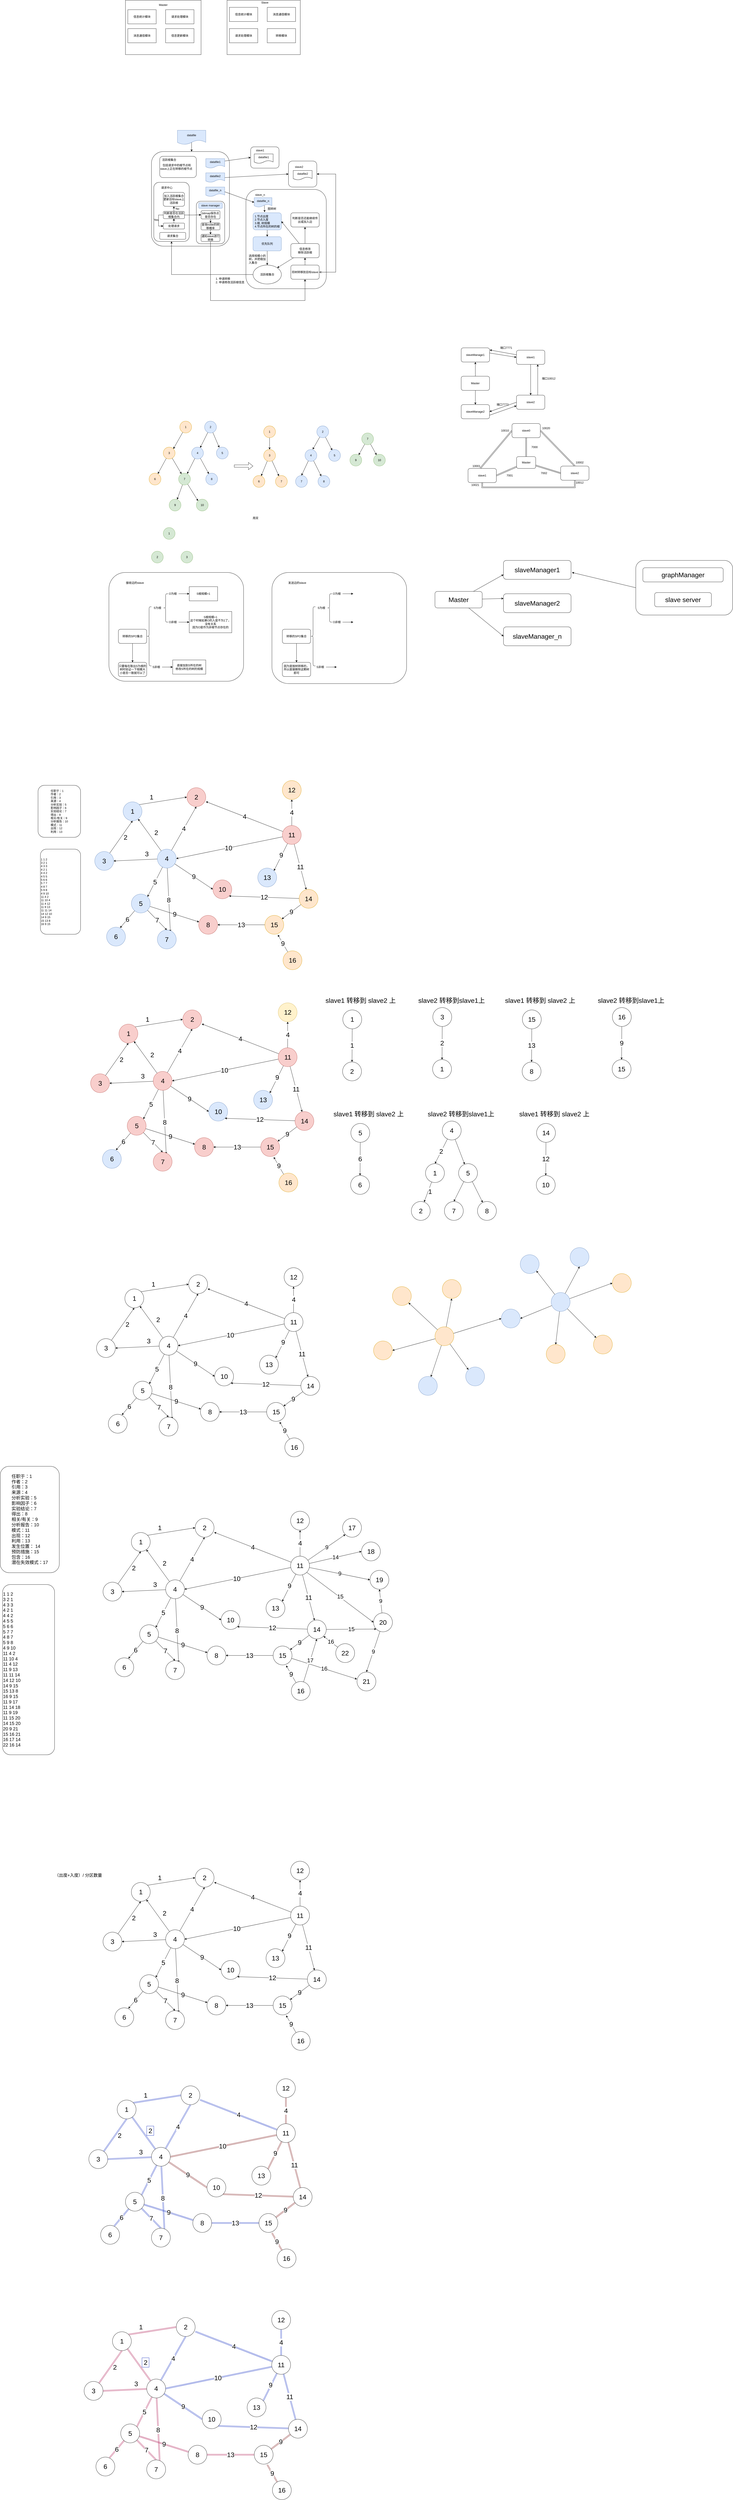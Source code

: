 <mxfile version="17.1.3" type="github">
  <diagram id="CnrGdjlpG-0PLHqotfFn" name="Page-1">
    <mxGraphModel dx="3676" dy="2234" grid="1" gridSize="10" guides="1" tooltips="1" connect="1" arrows="1" fold="1" page="1" pageScale="1" pageWidth="827" pageHeight="1169" math="0" shadow="0">
      <root>
        <mxCell id="0" />
        <mxCell id="1" parent="0" />
        <mxCell id="g1QRkOlSLJRobrrcsTEr-57" value="" style="rounded=1;whiteSpace=wrap;html=1;" parent="1" vertex="1">
          <mxGeometry x="700" y="2500" width="570" height="470" as="geometry" />
        </mxCell>
        <mxCell id="g1QRkOlSLJRobrrcsTEr-56" value="" style="rounded=1;whiteSpace=wrap;html=1;" parent="1" vertex="1">
          <mxGeometry x="10" y="2500" width="570" height="460" as="geometry" />
        </mxCell>
        <mxCell id="zFU5oNDIlzZ2d6ieY4Zo-1" value="" style="rounded=0;whiteSpace=wrap;html=1;" parent="1" vertex="1">
          <mxGeometry x="80" y="80" width="320" height="230" as="geometry" />
        </mxCell>
        <mxCell id="zFU5oNDIlzZ2d6ieY4Zo-2" value="Master" style="text;html=1;strokeColor=none;fillColor=none;align=center;verticalAlign=middle;whiteSpace=wrap;rounded=0;" parent="1" vertex="1">
          <mxGeometry x="220" y="90" width="40" height="20" as="geometry" />
        </mxCell>
        <mxCell id="zFU5oNDIlzZ2d6ieY4Zo-3" value="" style="rounded=0;whiteSpace=wrap;html=1;" parent="1" vertex="1">
          <mxGeometry x="510" y="80" width="310" height="230" as="geometry" />
        </mxCell>
        <mxCell id="zFU5oNDIlzZ2d6ieY4Zo-4" value="Slave" style="text;html=1;strokeColor=none;fillColor=none;align=center;verticalAlign=middle;whiteSpace=wrap;rounded=0;" parent="1" vertex="1">
          <mxGeometry x="650" y="80" width="40" height="20" as="geometry" />
        </mxCell>
        <mxCell id="zFU5oNDIlzZ2d6ieY4Zo-5" value="信息统计模块" style="rounded=0;whiteSpace=wrap;html=1;" parent="1" vertex="1">
          <mxGeometry x="90" y="120" width="120" height="60" as="geometry" />
        </mxCell>
        <mxCell id="zFU5oNDIlzZ2d6ieY4Zo-6" value="请求处理模块" style="rounded=0;whiteSpace=wrap;html=1;" parent="1" vertex="1">
          <mxGeometry x="250" y="120" width="120" height="60" as="geometry" />
        </mxCell>
        <mxCell id="zFU5oNDIlzZ2d6ieY4Zo-7" value="消息通信模块" style="rounded=0;whiteSpace=wrap;html=1;" parent="1" vertex="1">
          <mxGeometry x="90" y="200" width="120" height="60" as="geometry" />
        </mxCell>
        <mxCell id="zFU5oNDIlzZ2d6ieY4Zo-8" value="信息更新模块" style="rounded=0;whiteSpace=wrap;html=1;" parent="1" vertex="1">
          <mxGeometry x="250" y="200" width="120" height="60" as="geometry" />
        </mxCell>
        <mxCell id="zFU5oNDIlzZ2d6ieY4Zo-9" value="信息统计模块" style="rounded=0;whiteSpace=wrap;html=1;" parent="1" vertex="1">
          <mxGeometry x="520" y="110" width="120" height="60" as="geometry" />
        </mxCell>
        <mxCell id="zFU5oNDIlzZ2d6ieY4Zo-10" value="消息通信模块" style="rounded=0;whiteSpace=wrap;html=1;" parent="1" vertex="1">
          <mxGeometry x="680" y="110" width="120" height="60" as="geometry" />
        </mxCell>
        <mxCell id="zFU5oNDIlzZ2d6ieY4Zo-11" value="请求处理模块" style="rounded=0;whiteSpace=wrap;html=1;" parent="1" vertex="1">
          <mxGeometry x="520" y="200" width="120" height="60" as="geometry" />
        </mxCell>
        <mxCell id="zFU5oNDIlzZ2d6ieY4Zo-12" value="转移模块" style="rounded=0;whiteSpace=wrap;html=1;" parent="1" vertex="1">
          <mxGeometry x="680" y="200" width="120" height="60" as="geometry" />
        </mxCell>
        <mxCell id="y5PRtlSAv2PTJu1oQnsw-1" value="" style="rounded=1;whiteSpace=wrap;html=1;" parent="1" vertex="1">
          <mxGeometry x="190" y="720" width="330" height="400" as="geometry" />
        </mxCell>
        <mxCell id="y5PRtlSAv2PTJu1oQnsw-4" style="edgeStyle=orthogonalEdgeStyle;rounded=0;orthogonalLoop=1;jettySize=auto;html=1;exitX=0.525;exitY=0.8;exitDx=0;exitDy=0;exitPerimeter=0;" parent="1" source="y5PRtlSAv2PTJu1oQnsw-3" target="y5PRtlSAv2PTJu1oQnsw-1" edge="1">
          <mxGeometry relative="1" as="geometry">
            <Array as="points">
              <mxPoint x="360" y="648" />
            </Array>
          </mxGeometry>
        </mxCell>
        <mxCell id="y5PRtlSAv2PTJu1oQnsw-3" value="datafile" style="shape=document;whiteSpace=wrap;html=1;boundedLbl=1;fillColor=#dae8fc;strokeColor=#6c8ebf;" parent="1" vertex="1">
          <mxGeometry x="300" y="630" width="120" height="60" as="geometry" />
        </mxCell>
        <mxCell id="y5PRtlSAv2PTJu1oQnsw-18" style="rounded=0;orthogonalLoop=1;jettySize=auto;html=1;exitX=1;exitY=0.25;exitDx=0;exitDy=0;entryX=0;entryY=0.5;entryDx=0;entryDy=0;" parent="1" source="y5PRtlSAv2PTJu1oQnsw-5" target="y5PRtlSAv2PTJu1oQnsw-9" edge="1">
          <mxGeometry relative="1" as="geometry" />
        </mxCell>
        <mxCell id="y5PRtlSAv2PTJu1oQnsw-5" value="datafile1" style="shape=document;whiteSpace=wrap;html=1;boundedLbl=1;fillColor=#dae8fc;strokeColor=#6c8ebf;" parent="1" vertex="1">
          <mxGeometry x="420" y="750" width="80" height="40" as="geometry" />
        </mxCell>
        <mxCell id="y5PRtlSAv2PTJu1oQnsw-19" style="edgeStyle=none;rounded=0;orthogonalLoop=1;jettySize=auto;html=1;exitX=1;exitY=0.5;exitDx=0;exitDy=0;entryX=0;entryY=0.5;entryDx=0;entryDy=0;" parent="1" source="y5PRtlSAv2PTJu1oQnsw-6" target="y5PRtlSAv2PTJu1oQnsw-11" edge="1">
          <mxGeometry relative="1" as="geometry" />
        </mxCell>
        <mxCell id="y5PRtlSAv2PTJu1oQnsw-6" value="datafile2" style="shape=document;whiteSpace=wrap;html=1;boundedLbl=1;fillColor=#dae8fc;strokeColor=#6c8ebf;" parent="1" vertex="1">
          <mxGeometry x="420" y="810" width="80" height="40" as="geometry" />
        </mxCell>
        <mxCell id="y5PRtlSAv2PTJu1oQnsw-7" value="datafile_n" style="shape=document;whiteSpace=wrap;html=1;boundedLbl=1;fillColor=#dae8fc;strokeColor=#6c8ebf;" parent="1" vertex="1">
          <mxGeometry x="420" y="870" width="80" height="40" as="geometry" />
        </mxCell>
        <mxCell id="y5PRtlSAv2PTJu1oQnsw-9" value="" style="rounded=1;whiteSpace=wrap;html=1;" parent="1" vertex="1">
          <mxGeometry x="610" y="700" width="120" height="90" as="geometry" />
        </mxCell>
        <mxCell id="y5PRtlSAv2PTJu1oQnsw-10" value="slave1" style="text;html=1;strokeColor=none;fillColor=none;align=center;verticalAlign=middle;whiteSpace=wrap;rounded=0;" parent="1" vertex="1">
          <mxGeometry x="620" y="700" width="60" height="30" as="geometry" />
        </mxCell>
        <mxCell id="y5PRtlSAv2PTJu1oQnsw-11" value="" style="rounded=1;whiteSpace=wrap;html=1;" parent="1" vertex="1">
          <mxGeometry x="770" y="760" width="120" height="110" as="geometry" />
        </mxCell>
        <mxCell id="y5PRtlSAv2PTJu1oQnsw-12" value="slave2" style="text;html=1;strokeColor=none;fillColor=none;align=center;verticalAlign=middle;whiteSpace=wrap;rounded=0;" parent="1" vertex="1">
          <mxGeometry x="785" y="770" width="60" height="30" as="geometry" />
        </mxCell>
        <mxCell id="y5PRtlSAv2PTJu1oQnsw-13" value="" style="rounded=1;whiteSpace=wrap;html=1;" parent="1" vertex="1">
          <mxGeometry x="590" y="880" width="340" height="420" as="geometry" />
        </mxCell>
        <mxCell id="y5PRtlSAv2PTJu1oQnsw-14" value="slave_n" style="text;html=1;strokeColor=none;fillColor=none;align=center;verticalAlign=middle;whiteSpace=wrap;rounded=0;" parent="1" vertex="1">
          <mxGeometry x="620" y="888" width="60" height="30" as="geometry" />
        </mxCell>
        <mxCell id="y5PRtlSAv2PTJu1oQnsw-15" value="datafile1" style="shape=document;whiteSpace=wrap;html=1;boundedLbl=1;" parent="1" vertex="1">
          <mxGeometry x="625" y="730" width="80" height="40" as="geometry" />
        </mxCell>
        <mxCell id="y5PRtlSAv2PTJu1oQnsw-16" value="datafile2" style="shape=document;whiteSpace=wrap;html=1;boundedLbl=1;" parent="1" vertex="1">
          <mxGeometry x="790" y="800" width="80" height="40" as="geometry" />
        </mxCell>
        <mxCell id="y5PRtlSAv2PTJu1oQnsw-22" style="edgeStyle=none;rounded=0;orthogonalLoop=1;jettySize=auto;html=1;entryX=0.408;entryY=-0.034;entryDx=0;entryDy=0;entryPerimeter=0;exitX=0.569;exitY=0.81;exitDx=0;exitDy=0;exitPerimeter=0;" parent="1" source="y5PRtlSAv2PTJu1oQnsw-17" target="y5PRtlSAv2PTJu1oQnsw-21" edge="1">
          <mxGeometry relative="1" as="geometry" />
        </mxCell>
        <mxCell id="y5PRtlSAv2PTJu1oQnsw-17" value="datafile_n" style="shape=document;whiteSpace=wrap;html=1;boundedLbl=1;fillColor=#dae8fc;strokeColor=#6c8ebf;" parent="1" vertex="1">
          <mxGeometry x="625" y="915" width="75" height="40" as="geometry" />
        </mxCell>
        <mxCell id="y5PRtlSAv2PTJu1oQnsw-29" style="edgeStyle=none;rounded=0;orthogonalLoop=1;jettySize=auto;html=1;entryX=0.5;entryY=0;entryDx=0;entryDy=0;" parent="1" source="y5PRtlSAv2PTJu1oQnsw-21" target="y5PRtlSAv2PTJu1oQnsw-28" edge="1">
          <mxGeometry relative="1" as="geometry" />
        </mxCell>
        <mxCell id="y5PRtlSAv2PTJu1oQnsw-21" value="&lt;div style=&quot;text-align: left&quot;&gt;&lt;span&gt;1.节点出度&lt;/span&gt;&lt;/div&gt;&lt;span&gt;&lt;div style=&quot;text-align: left&quot;&gt;&lt;span&gt;2.节点入度&lt;/span&gt;&lt;/div&gt;&lt;/span&gt;&lt;div style=&quot;text-align: left&quot;&gt;&lt;span&gt;3.根, 树规模&lt;/span&gt;&lt;/div&gt;&lt;div style=&quot;text-align: left&quot;&gt;&lt;span&gt;4.节点所在的树的根&lt;/span&gt;&lt;/div&gt;" style="rounded=1;whiteSpace=wrap;html=1;fillColor=#dae8fc;strokeColor=#6c8ebf;" parent="1" vertex="1">
          <mxGeometry x="620" y="978.75" width="120" height="72.5" as="geometry" />
        </mxCell>
        <mxCell id="y5PRtlSAv2PTJu1oQnsw-23" value="图转树" style="text;html=1;strokeColor=none;fillColor=none;align=center;verticalAlign=middle;whiteSpace=wrap;rounded=0;" parent="1" vertex="1">
          <mxGeometry x="670" y="946.5" width="60" height="30" as="geometry" />
        </mxCell>
        <mxCell id="y5PRtlSAv2PTJu1oQnsw-37" style="edgeStyle=orthogonalEdgeStyle;rounded=0;orthogonalLoop=1;jettySize=auto;html=1;entryX=0.5;entryY=1;entryDx=0;entryDy=0;" parent="1" source="y5PRtlSAv2PTJu1oQnsw-26" target="y5PRtlSAv2PTJu1oQnsw-34" edge="1">
          <mxGeometry relative="1" as="geometry" />
        </mxCell>
        <mxCell id="y5PRtlSAv2PTJu1oQnsw-26" value="活跃根集合" style="ellipse;whiteSpace=wrap;html=1;" parent="1" vertex="1">
          <mxGeometry x="620" y="1200" width="120" height="80" as="geometry" />
        </mxCell>
        <mxCell id="y5PRtlSAv2PTJu1oQnsw-31" style="edgeStyle=orthogonalEdgeStyle;rounded=0;orthogonalLoop=1;jettySize=auto;html=1;entryX=0.5;entryY=0;entryDx=0;entryDy=0;exitX=0.5;exitY=1;exitDx=0;exitDy=0;" parent="1" source="y5PRtlSAv2PTJu1oQnsw-28" target="y5PRtlSAv2PTJu1oQnsw-26" edge="1">
          <mxGeometry relative="1" as="geometry" />
        </mxCell>
        <mxCell id="y5PRtlSAv2PTJu1oQnsw-28" value="优先队列" style="rounded=1;whiteSpace=wrap;html=1;fillColor=#dae8fc;strokeColor=#6c8ebf;" parent="1" vertex="1">
          <mxGeometry x="620" y="1080" width="120" height="60" as="geometry" />
        </mxCell>
        <mxCell id="y5PRtlSAv2PTJu1oQnsw-32" value="选择规模小的树，并把根加入集合" style="text;html=1;strokeColor=none;fillColor=none;align=left;verticalAlign=middle;whiteSpace=wrap;rounded=0;" parent="1" vertex="1">
          <mxGeometry x="600" y="1160" width="80" height="30" as="geometry" />
        </mxCell>
        <mxCell id="y5PRtlSAv2PTJu1oQnsw-20" style="edgeStyle=none;rounded=0;orthogonalLoop=1;jettySize=auto;html=1;exitX=1;exitY=0.5;exitDx=0;exitDy=0;entryX=0;entryY=0.5;entryDx=0;entryDy=0;" parent="1" source="y5PRtlSAv2PTJu1oQnsw-7" target="y5PRtlSAv2PTJu1oQnsw-17" edge="1">
          <mxGeometry relative="1" as="geometry" />
        </mxCell>
        <mxCell id="y5PRtlSAv2PTJu1oQnsw-34" value="" style="rounded=1;whiteSpace=wrap;html=1;" parent="1" vertex="1">
          <mxGeometry x="200" y="850" width="150" height="250" as="geometry" />
        </mxCell>
        <mxCell id="y5PRtlSAv2PTJu1oQnsw-35" value="请求中心" style="text;html=1;strokeColor=none;fillColor=none;align=center;verticalAlign=middle;whiteSpace=wrap;rounded=0;" parent="1" vertex="1">
          <mxGeometry x="225" y="858" width="60" height="30" as="geometry" />
        </mxCell>
        <mxCell id="y5PRtlSAv2PTJu1oQnsw-38" value="1. 申请转移&lt;br&gt;2. 申请修改活跃根信息" style="text;html=1;strokeColor=none;fillColor=none;align=left;verticalAlign=middle;whiteSpace=wrap;rounded=0;" parent="1" vertex="1">
          <mxGeometry x="460" y="1250" width="130" height="30" as="geometry" />
        </mxCell>
        <mxCell id="y5PRtlSAv2PTJu1oQnsw-47" style="edgeStyle=orthogonalEdgeStyle;rounded=0;orthogonalLoop=1;jettySize=auto;html=1;entryX=0.5;entryY=1;entryDx=0;entryDy=0;" parent="1" source="y5PRtlSAv2PTJu1oQnsw-39" target="y5PRtlSAv2PTJu1oQnsw-44" edge="1">
          <mxGeometry relative="1" as="geometry" />
        </mxCell>
        <mxCell id="y5PRtlSAv2PTJu1oQnsw-39" value="处理请求" style="rounded=1;whiteSpace=wrap;html=1;" parent="1" vertex="1">
          <mxGeometry x="240" y="1022.5" width="90" height="25" as="geometry" />
        </mxCell>
        <mxCell id="y5PRtlSAv2PTJu1oQnsw-40" value="&amp;nbsp; &amp;nbsp;包括请求中的根节点和slave上正在转移的根节点" style="rounded=1;whiteSpace=wrap;html=1;align=left;" parent="1" vertex="1">
          <mxGeometry x="225" y="740" width="155" height="90" as="geometry" />
        </mxCell>
        <mxCell id="y5PRtlSAv2PTJu1oQnsw-42" value="" style="rounded=1;whiteSpace=wrap;html=1;" parent="1" vertex="1">
          <mxGeometry x="380" y="930" width="120" height="180" as="geometry" />
        </mxCell>
        <mxCell id="y5PRtlSAv2PTJu1oQnsw-43" value="slave manager" style="rounded=1;whiteSpace=wrap;html=1;fillColor=#dae8fc;strokeColor=#6c8ebf;" parent="1" vertex="1">
          <mxGeometry x="390" y="936.5" width="100" height="23.5" as="geometry" />
        </mxCell>
        <mxCell id="y5PRtlSAv2PTJu1oQnsw-48" style="edgeStyle=orthogonalEdgeStyle;rounded=0;orthogonalLoop=1;jettySize=auto;html=1;entryX=0;entryY=0.5;entryDx=0;entryDy=0;" parent="1" source="y5PRtlSAv2PTJu1oQnsw-44" target="y5PRtlSAv2PTJu1oQnsw-61" edge="1">
          <mxGeometry relative="1" as="geometry" />
        </mxCell>
        <mxCell id="y5PRtlSAv2PTJu1oQnsw-53" style="edgeStyle=orthogonalEdgeStyle;rounded=0;orthogonalLoop=1;jettySize=auto;html=1;" parent="1" source="y5PRtlSAv2PTJu1oQnsw-44" target="y5PRtlSAv2PTJu1oQnsw-51" edge="1">
          <mxGeometry relative="1" as="geometry" />
        </mxCell>
        <mxCell id="y5PRtlSAv2PTJu1oQnsw-55" style="edgeStyle=orthogonalEdgeStyle;rounded=0;orthogonalLoop=1;jettySize=auto;html=1;entryX=0;entryY=0.5;entryDx=0;entryDy=0;" parent="1" source="y5PRtlSAv2PTJu1oQnsw-44" target="y5PRtlSAv2PTJu1oQnsw-39" edge="1">
          <mxGeometry relative="1" as="geometry">
            <Array as="points">
              <mxPoint x="220" y="988.5" />
              <mxPoint x="220" y="1035.5" />
            </Array>
          </mxGeometry>
        </mxCell>
        <mxCell id="y5PRtlSAv2PTJu1oQnsw-44" value="判断是否在活跃根集合内" style="rounded=1;whiteSpace=wrap;html=1;" parent="1" vertex="1">
          <mxGeometry x="240" y="972.75" width="90" height="31" as="geometry" />
        </mxCell>
        <mxCell id="y5PRtlSAv2PTJu1oQnsw-45" value="活跃根集合" style="text;html=1;strokeColor=none;fillColor=none;align=center;verticalAlign=middle;whiteSpace=wrap;rounded=0;" parent="1" vertex="1">
          <mxGeometry x="225" y="740" width="80" height="30" as="geometry" />
        </mxCell>
        <mxCell id="y5PRtlSAv2PTJu1oQnsw-63" style="edgeStyle=orthogonalEdgeStyle;rounded=0;orthogonalLoop=1;jettySize=auto;html=1;entryX=0.5;entryY=0;entryDx=0;entryDy=0;" parent="1" source="y5PRtlSAv2PTJu1oQnsw-49" target="y5PRtlSAv2PTJu1oQnsw-60" edge="1">
          <mxGeometry relative="1" as="geometry" />
        </mxCell>
        <mxCell id="y5PRtlSAv2PTJu1oQnsw-49" value="查询node的转移概率" style="rounded=1;whiteSpace=wrap;html=1;" parent="1" vertex="1">
          <mxGeometry x="400" y="1021.25" width="80" height="30" as="geometry" />
        </mxCell>
        <mxCell id="y5PRtlSAv2PTJu1oQnsw-51" value="加入活跃根集合&lt;br&gt;更新目标slave上活跃根" style="rounded=1;whiteSpace=wrap;html=1;" parent="1" vertex="1">
          <mxGeometry x="240" y="892.5" width="90" height="59" as="geometry" />
        </mxCell>
        <mxCell id="y5PRtlSAv2PTJu1oQnsw-56" value="Yes" style="text;html=1;strokeColor=none;fillColor=none;align=center;verticalAlign=middle;whiteSpace=wrap;rounded=0;" parent="1" vertex="1">
          <mxGeometry x="200" y="1003.75" width="20" height="10" as="geometry" />
        </mxCell>
        <mxCell id="y5PRtlSAv2PTJu1oQnsw-59" value="No" style="text;html=1;strokeColor=none;fillColor=none;align=center;verticalAlign=middle;whiteSpace=wrap;rounded=0;" parent="1" vertex="1">
          <mxGeometry x="285" y="951.5" width="30" height="20" as="geometry" />
        </mxCell>
        <mxCell id="y5PRtlSAv2PTJu1oQnsw-65" style="edgeStyle=orthogonalEdgeStyle;rounded=0;orthogonalLoop=1;jettySize=auto;html=1;entryX=0.5;entryY=1;entryDx=0;entryDy=0;" parent="1" source="y5PRtlSAv2PTJu1oQnsw-60" target="y5PRtlSAv2PTJu1oQnsw-64" edge="1">
          <mxGeometry relative="1" as="geometry">
            <Array as="points">
              <mxPoint x="440" y="1350" />
              <mxPoint x="840" y="1350" />
            </Array>
          </mxGeometry>
        </mxCell>
        <mxCell id="y5PRtlSAv2PTJu1oQnsw-60" value="通知slave进行转移" style="rounded=1;whiteSpace=wrap;html=1;" parent="1" vertex="1">
          <mxGeometry x="400" y="1070" width="80" height="30" as="geometry" />
        </mxCell>
        <mxCell id="y5PRtlSAv2PTJu1oQnsw-62" style="edgeStyle=orthogonalEdgeStyle;rounded=0;orthogonalLoop=1;jettySize=auto;html=1;entryX=0.5;entryY=0;entryDx=0;entryDy=0;" parent="1" source="y5PRtlSAv2PTJu1oQnsw-61" target="y5PRtlSAv2PTJu1oQnsw-49" edge="1">
          <mxGeometry relative="1" as="geometry" />
        </mxCell>
        <mxCell id="y5PRtlSAv2PTJu1oQnsw-61" value="bitmap保存点是否存在" style="rounded=1;whiteSpace=wrap;html=1;" parent="1" vertex="1">
          <mxGeometry x="400" y="970" width="80" height="35" as="geometry" />
        </mxCell>
        <mxCell id="y5PRtlSAv2PTJu1oQnsw-71" style="edgeStyle=orthogonalEdgeStyle;rounded=0;orthogonalLoop=1;jettySize=auto;html=1;entryX=0.5;entryY=1;entryDx=0;entryDy=0;" parent="1" source="y5PRtlSAv2PTJu1oQnsw-64" target="y5PRtlSAv2PTJu1oQnsw-68" edge="1">
          <mxGeometry relative="1" as="geometry" />
        </mxCell>
        <mxCell id="y5PRtlSAv2PTJu1oQnsw-125" style="edgeStyle=orthogonalEdgeStyle;rounded=0;orthogonalLoop=1;jettySize=auto;html=1;entryX=1;entryY=0.5;entryDx=0;entryDy=0;startArrow=classic;startFill=0;" parent="1" source="y5PRtlSAv2PTJu1oQnsw-64" target="y5PRtlSAv2PTJu1oQnsw-11" edge="1">
          <mxGeometry relative="1" as="geometry">
            <Array as="points">
              <mxPoint x="970" y="1230" />
              <mxPoint x="970" y="815" />
            </Array>
          </mxGeometry>
        </mxCell>
        <mxCell id="y5PRtlSAv2PTJu1oQnsw-64" value="将树转移到目标slave" style="rounded=1;whiteSpace=wrap;html=1;" parent="1" vertex="1">
          <mxGeometry x="780" y="1200" width="120" height="60" as="geometry" />
        </mxCell>
        <mxCell id="y5PRtlSAv2PTJu1oQnsw-72" style="rounded=0;orthogonalLoop=1;jettySize=auto;html=1;entryX=1;entryY=0.5;entryDx=0;entryDy=0;" parent="1" source="y5PRtlSAv2PTJu1oQnsw-68" target="y5PRtlSAv2PTJu1oQnsw-21" edge="1">
          <mxGeometry relative="1" as="geometry" />
        </mxCell>
        <mxCell id="y5PRtlSAv2PTJu1oQnsw-73" style="edgeStyle=none;rounded=0;orthogonalLoop=1;jettySize=auto;html=1;entryX=1;entryY=0;entryDx=0;entryDy=0;" parent="1" source="y5PRtlSAv2PTJu1oQnsw-68" target="y5PRtlSAv2PTJu1oQnsw-26" edge="1">
          <mxGeometry relative="1" as="geometry" />
        </mxCell>
        <mxCell id="y5PRtlSAv2PTJu1oQnsw-79" style="edgeStyle=none;rounded=0;orthogonalLoop=1;jettySize=auto;html=1;entryX=0.5;entryY=1;entryDx=0;entryDy=0;" parent="1" source="y5PRtlSAv2PTJu1oQnsw-68" target="y5PRtlSAv2PTJu1oQnsw-74" edge="1">
          <mxGeometry relative="1" as="geometry" />
        </mxCell>
        <mxCell id="y5PRtlSAv2PTJu1oQnsw-68" value="信息修改&lt;br&gt;移除活跃根" style="rounded=1;whiteSpace=wrap;html=1;" parent="1" vertex="1">
          <mxGeometry x="780" y="1109" width="120" height="60" as="geometry" />
        </mxCell>
        <mxCell id="y5PRtlSAv2PTJu1oQnsw-74" value="判断是否还能继续传出或加入边" style="rounded=1;whiteSpace=wrap;html=1;" parent="1" vertex="1">
          <mxGeometry x="780" y="979" width="120" height="60" as="geometry" />
        </mxCell>
        <mxCell id="y5PRtlSAv2PTJu1oQnsw-75" value="请求集合" style="rounded=1;whiteSpace=wrap;html=1;" parent="1" vertex="1">
          <mxGeometry x="225" y="1062" width="110" height="29" as="geometry" />
        </mxCell>
        <mxCell id="y5PRtlSAv2PTJu1oQnsw-83" value="6" style="ellipse;whiteSpace=wrap;html=1;aspect=fixed;fillColor=#ffe6cc;strokeColor=#d79b00;" parent="1" vertex="1">
          <mxGeometry x="620" y="2090" width="50" height="50" as="geometry" />
        </mxCell>
        <mxCell id="y5PRtlSAv2PTJu1oQnsw-84" value="10" style="ellipse;whiteSpace=wrap;html=1;aspect=fixed;fillColor=#d5e8d4;strokeColor=#82b366;" parent="1" vertex="1">
          <mxGeometry x="380" y="2190" width="50" height="50" as="geometry" />
        </mxCell>
        <mxCell id="y5PRtlSAv2PTJu1oQnsw-85" value="9" style="ellipse;whiteSpace=wrap;html=1;aspect=fixed;fillColor=#d5e8d4;strokeColor=#82b366;" parent="1" vertex="1">
          <mxGeometry x="265" y="2190" width="50" height="50" as="geometry" />
        </mxCell>
        <mxCell id="y5PRtlSAv2PTJu1oQnsw-86" value="7" style="ellipse;whiteSpace=wrap;html=1;aspect=fixed;fillColor=#ffe6cc;strokeColor=#d79b00;" parent="1" vertex="1">
          <mxGeometry x="715" y="2090" width="50" height="50" as="geometry" />
        </mxCell>
        <mxCell id="y5PRtlSAv2PTJu1oQnsw-108" style="edgeStyle=none;rounded=0;orthogonalLoop=1;jettySize=auto;html=1;" parent="1" source="y5PRtlSAv2PTJu1oQnsw-87" target="y5PRtlSAv2PTJu1oQnsw-83" edge="1">
          <mxGeometry relative="1" as="geometry" />
        </mxCell>
        <mxCell id="y5PRtlSAv2PTJu1oQnsw-109" style="edgeStyle=none;rounded=0;orthogonalLoop=1;jettySize=auto;html=1;" parent="1" source="y5PRtlSAv2PTJu1oQnsw-87" target="y5PRtlSAv2PTJu1oQnsw-86" edge="1">
          <mxGeometry relative="1" as="geometry" />
        </mxCell>
        <mxCell id="y5PRtlSAv2PTJu1oQnsw-87" value="3" style="ellipse;whiteSpace=wrap;html=1;aspect=fixed;fillColor=#ffe6cc;strokeColor=#d79b00;" parent="1" vertex="1">
          <mxGeometry x="665" y="1980" width="50" height="50" as="geometry" />
        </mxCell>
        <mxCell id="y5PRtlSAv2PTJu1oQnsw-107" style="edgeStyle=none;rounded=0;orthogonalLoop=1;jettySize=auto;html=1;entryX=0.5;entryY=0;entryDx=0;entryDy=0;" parent="1" source="y5PRtlSAv2PTJu1oQnsw-88" target="y5PRtlSAv2PTJu1oQnsw-87" edge="1">
          <mxGeometry relative="1" as="geometry" />
        </mxCell>
        <mxCell id="y5PRtlSAv2PTJu1oQnsw-88" value="1" style="ellipse;whiteSpace=wrap;html=1;aspect=fixed;fillColor=#ffe6cc;strokeColor=#d79b00;" parent="1" vertex="1">
          <mxGeometry x="665" y="1880" width="50" height="50" as="geometry" />
        </mxCell>
        <mxCell id="y5PRtlSAv2PTJu1oQnsw-89" value="5" style="ellipse;whiteSpace=wrap;html=1;aspect=fixed;fillColor=#dae8fc;strokeColor=#6c8ebf;" parent="1" vertex="1">
          <mxGeometry x="465" y="1970" width="50" height="50" as="geometry" />
        </mxCell>
        <mxCell id="y5PRtlSAv2PTJu1oQnsw-90" value="6" style="ellipse;whiteSpace=wrap;html=1;aspect=fixed;fillColor=#ffe6cc;strokeColor=#d79b00;" parent="1" vertex="1">
          <mxGeometry x="180" y="2080" width="50" height="50" as="geometry" />
        </mxCell>
        <mxCell id="y5PRtlSAv2PTJu1oQnsw-91" value="8" style="ellipse;whiteSpace=wrap;html=1;aspect=fixed;fillColor=#dae8fc;strokeColor=#6c8ebf;" parent="1" vertex="1">
          <mxGeometry x="420" y="2080" width="50" height="50" as="geometry" />
        </mxCell>
        <mxCell id="y5PRtlSAv2PTJu1oQnsw-104" style="edgeStyle=none;rounded=0;orthogonalLoop=1;jettySize=auto;html=1;" parent="1" source="y5PRtlSAv2PTJu1oQnsw-92" target="y5PRtlSAv2PTJu1oQnsw-85" edge="1">
          <mxGeometry relative="1" as="geometry" />
        </mxCell>
        <mxCell id="y5PRtlSAv2PTJu1oQnsw-105" style="edgeStyle=none;rounded=0;orthogonalLoop=1;jettySize=auto;html=1;entryX=0;entryY=0;entryDx=0;entryDy=0;" parent="1" source="y5PRtlSAv2PTJu1oQnsw-92" target="y5PRtlSAv2PTJu1oQnsw-84" edge="1">
          <mxGeometry relative="1" as="geometry" />
        </mxCell>
        <mxCell id="y5PRtlSAv2PTJu1oQnsw-92" value="7" style="ellipse;whiteSpace=wrap;html=1;aspect=fixed;fillColor=#d5e8d4;strokeColor=#82b366;" parent="1" vertex="1">
          <mxGeometry x="305" y="2080" width="50" height="50" as="geometry" />
        </mxCell>
        <mxCell id="y5PRtlSAv2PTJu1oQnsw-102" style="edgeStyle=none;rounded=0;orthogonalLoop=1;jettySize=auto;html=1;" parent="1" source="y5PRtlSAv2PTJu1oQnsw-93" target="y5PRtlSAv2PTJu1oQnsw-92" edge="1">
          <mxGeometry relative="1" as="geometry" />
        </mxCell>
        <mxCell id="y5PRtlSAv2PTJu1oQnsw-103" style="edgeStyle=none;rounded=0;orthogonalLoop=1;jettySize=auto;html=1;" parent="1" source="y5PRtlSAv2PTJu1oQnsw-93" target="y5PRtlSAv2PTJu1oQnsw-91" edge="1">
          <mxGeometry relative="1" as="geometry" />
        </mxCell>
        <mxCell id="y5PRtlSAv2PTJu1oQnsw-93" value="4" style="ellipse;whiteSpace=wrap;html=1;aspect=fixed;fillColor=#dae8fc;strokeColor=#6c8ebf;" parent="1" vertex="1">
          <mxGeometry x="360" y="1970" width="50" height="50" as="geometry" />
        </mxCell>
        <mxCell id="y5PRtlSAv2PTJu1oQnsw-100" style="edgeStyle=none;rounded=0;orthogonalLoop=1;jettySize=auto;html=1;" parent="1" source="y5PRtlSAv2PTJu1oQnsw-94" target="y5PRtlSAv2PTJu1oQnsw-90" edge="1">
          <mxGeometry relative="1" as="geometry" />
        </mxCell>
        <mxCell id="y5PRtlSAv2PTJu1oQnsw-101" style="edgeStyle=none;rounded=0;orthogonalLoop=1;jettySize=auto;html=1;" parent="1" source="y5PRtlSAv2PTJu1oQnsw-94" target="y5PRtlSAv2PTJu1oQnsw-92" edge="1">
          <mxGeometry relative="1" as="geometry" />
        </mxCell>
        <mxCell id="y5PRtlSAv2PTJu1oQnsw-94" value="3" style="ellipse;whiteSpace=wrap;html=1;aspect=fixed;fillColor=#ffe6cc;strokeColor=#d79b00;" parent="1" vertex="1">
          <mxGeometry x="240" y="1970" width="50" height="50" as="geometry" />
        </mxCell>
        <mxCell id="y5PRtlSAv2PTJu1oQnsw-99" style="edgeStyle=none;rounded=0;orthogonalLoop=1;jettySize=auto;html=1;" parent="1" source="y5PRtlSAv2PTJu1oQnsw-95" target="y5PRtlSAv2PTJu1oQnsw-93" edge="1">
          <mxGeometry relative="1" as="geometry" />
        </mxCell>
        <mxCell id="y5PRtlSAv2PTJu1oQnsw-106" style="edgeStyle=none;rounded=0;orthogonalLoop=1;jettySize=auto;html=1;entryX=0.245;entryY=0.035;entryDx=0;entryDy=0;entryPerimeter=0;" parent="1" source="y5PRtlSAv2PTJu1oQnsw-95" target="y5PRtlSAv2PTJu1oQnsw-89" edge="1">
          <mxGeometry relative="1" as="geometry" />
        </mxCell>
        <mxCell id="y5PRtlSAv2PTJu1oQnsw-95" value="2" style="ellipse;whiteSpace=wrap;html=1;aspect=fixed;fillColor=#dae8fc;strokeColor=#6c8ebf;" parent="1" vertex="1">
          <mxGeometry x="415" y="1860" width="50" height="50" as="geometry" />
        </mxCell>
        <mxCell id="y5PRtlSAv2PTJu1oQnsw-97" style="edgeStyle=none;rounded=0;orthogonalLoop=1;jettySize=auto;html=1;entryX=1;entryY=0;entryDx=0;entryDy=0;" parent="1" source="y5PRtlSAv2PTJu1oQnsw-96" target="y5PRtlSAv2PTJu1oQnsw-94" edge="1">
          <mxGeometry relative="1" as="geometry" />
        </mxCell>
        <mxCell id="y5PRtlSAv2PTJu1oQnsw-96" value="1" style="ellipse;whiteSpace=wrap;html=1;aspect=fixed;fillColor=#ffe6cc;strokeColor=#d79b00;" parent="1" vertex="1">
          <mxGeometry x="310" y="1860" width="50" height="50" as="geometry" />
        </mxCell>
        <mxCell id="y5PRtlSAv2PTJu1oQnsw-117" style="edgeStyle=none;rounded=0;orthogonalLoop=1;jettySize=auto;html=1;entryX=0.5;entryY=0;entryDx=0;entryDy=0;" parent="1" source="y5PRtlSAv2PTJu1oQnsw-110" target="y5PRtlSAv2PTJu1oQnsw-114" edge="1">
          <mxGeometry relative="1" as="geometry" />
        </mxCell>
        <mxCell id="y5PRtlSAv2PTJu1oQnsw-118" style="edgeStyle=none;rounded=0;orthogonalLoop=1;jettySize=auto;html=1;" parent="1" source="y5PRtlSAv2PTJu1oQnsw-110" target="y5PRtlSAv2PTJu1oQnsw-111" edge="1">
          <mxGeometry relative="1" as="geometry" />
        </mxCell>
        <mxCell id="y5PRtlSAv2PTJu1oQnsw-110" value="4" style="ellipse;whiteSpace=wrap;html=1;aspect=fixed;fillColor=#dae8fc;strokeColor=#6c8ebf;" parent="1" vertex="1">
          <mxGeometry x="840" y="1980" width="50" height="50" as="geometry" />
        </mxCell>
        <mxCell id="y5PRtlSAv2PTJu1oQnsw-111" value="8" style="ellipse;whiteSpace=wrap;html=1;aspect=fixed;fillColor=#dae8fc;strokeColor=#6c8ebf;" parent="1" vertex="1">
          <mxGeometry x="895" y="2090" width="50" height="50" as="geometry" />
        </mxCell>
        <mxCell id="y5PRtlSAv2PTJu1oQnsw-115" style="edgeStyle=none;rounded=0;orthogonalLoop=1;jettySize=auto;html=1;entryX=0.65;entryY=-0.005;entryDx=0;entryDy=0;entryPerimeter=0;" parent="1" source="y5PRtlSAv2PTJu1oQnsw-112" target="y5PRtlSAv2PTJu1oQnsw-110" edge="1">
          <mxGeometry relative="1" as="geometry" />
        </mxCell>
        <mxCell id="y5PRtlSAv2PTJu1oQnsw-116" style="edgeStyle=none;rounded=0;orthogonalLoop=1;jettySize=auto;html=1;entryX=0.303;entryY=0.064;entryDx=0;entryDy=0;entryPerimeter=0;" parent="1" source="y5PRtlSAv2PTJu1oQnsw-112" target="y5PRtlSAv2PTJu1oQnsw-113" edge="1">
          <mxGeometry relative="1" as="geometry" />
        </mxCell>
        <mxCell id="y5PRtlSAv2PTJu1oQnsw-112" value="2" style="ellipse;whiteSpace=wrap;html=1;aspect=fixed;fillColor=#dae8fc;strokeColor=#6c8ebf;" parent="1" vertex="1">
          <mxGeometry x="890" y="1880" width="50" height="50" as="geometry" />
        </mxCell>
        <mxCell id="y5PRtlSAv2PTJu1oQnsw-113" value="5" style="ellipse;whiteSpace=wrap;html=1;aspect=fixed;fillColor=#dae8fc;strokeColor=#6c8ebf;" parent="1" vertex="1">
          <mxGeometry x="940" y="1980" width="50" height="50" as="geometry" />
        </mxCell>
        <mxCell id="y5PRtlSAv2PTJu1oQnsw-114" value="7" style="ellipse;whiteSpace=wrap;html=1;aspect=fixed;fillColor=#dae8fc;strokeColor=#6c8ebf;" parent="1" vertex="1">
          <mxGeometry x="800" y="2090" width="50" height="50" as="geometry" />
        </mxCell>
        <mxCell id="y5PRtlSAv2PTJu1oQnsw-122" style="edgeStyle=none;rounded=0;orthogonalLoop=1;jettySize=auto;html=1;" parent="1" source="y5PRtlSAv2PTJu1oQnsw-119" target="y5PRtlSAv2PTJu1oQnsw-120" edge="1">
          <mxGeometry relative="1" as="geometry" />
        </mxCell>
        <mxCell id="y5PRtlSAv2PTJu1oQnsw-123" style="edgeStyle=none;rounded=0;orthogonalLoop=1;jettySize=auto;html=1;" parent="1" source="y5PRtlSAv2PTJu1oQnsw-119" target="y5PRtlSAv2PTJu1oQnsw-121" edge="1">
          <mxGeometry relative="1" as="geometry" />
        </mxCell>
        <mxCell id="y5PRtlSAv2PTJu1oQnsw-119" value="7" style="ellipse;whiteSpace=wrap;html=1;aspect=fixed;fillColor=#d5e8d4;strokeColor=#82b366;" parent="1" vertex="1">
          <mxGeometry x="1080" y="1910" width="50" height="50" as="geometry" />
        </mxCell>
        <mxCell id="y5PRtlSAv2PTJu1oQnsw-120" value="9" style="ellipse;whiteSpace=wrap;html=1;aspect=fixed;fillColor=#d5e8d4;strokeColor=#82b366;" parent="1" vertex="1">
          <mxGeometry x="1030" y="2000" width="50" height="50" as="geometry" />
        </mxCell>
        <mxCell id="y5PRtlSAv2PTJu1oQnsw-121" value="10" style="ellipse;whiteSpace=wrap;html=1;aspect=fixed;fillColor=#d5e8d4;strokeColor=#82b366;" parent="1" vertex="1">
          <mxGeometry x="1130" y="2000" width="50" height="50" as="geometry" />
        </mxCell>
        <mxCell id="y5PRtlSAv2PTJu1oQnsw-124" value="" style="shape=flexArrow;endArrow=classic;html=1;rounded=0;" parent="1" edge="1">
          <mxGeometry width="50" height="50" relative="1" as="geometry">
            <mxPoint x="540" y="2050" as="sourcePoint" />
            <mxPoint x="620" y="2050" as="targetPoint" />
          </mxGeometry>
        </mxCell>
        <mxCell id="d6v1-Cpk0N6mENJpjrq7-2" value="1" style="ellipse;whiteSpace=wrap;html=1;aspect=fixed;fillColor=#d5e8d4;strokeColor=#82b366;" parent="1" vertex="1">
          <mxGeometry x="240" y="2310" width="50" height="50" as="geometry" />
        </mxCell>
        <mxCell id="d6v1-Cpk0N6mENJpjrq7-3" value="2" style="ellipse;whiteSpace=wrap;html=1;aspect=fixed;fillColor=#d5e8d4;strokeColor=#82b366;" parent="1" vertex="1">
          <mxGeometry x="190" y="2410" width="50" height="50" as="geometry" />
        </mxCell>
        <mxCell id="d6v1-Cpk0N6mENJpjrq7-4" value="3" style="ellipse;whiteSpace=wrap;html=1;aspect=fixed;fillColor=#d5e8d4;strokeColor=#82b366;" parent="1" vertex="1">
          <mxGeometry x="315" y="2410" width="50" height="50" as="geometry" />
        </mxCell>
        <mxCell id="g1QRkOlSLJRobrrcsTEr-17" value="" style="edgeStyle=orthogonalEdgeStyle;rounded=0;orthogonalLoop=1;jettySize=auto;html=1;" parent="1" source="g1QRkOlSLJRobrrcsTEr-1" target="g1QRkOlSLJRobrrcsTEr-16" edge="1">
          <mxGeometry relative="1" as="geometry" />
        </mxCell>
        <mxCell id="g1QRkOlSLJRobrrcsTEr-1" value="转移的SPO集合" style="rounded=1;whiteSpace=wrap;html=1;" parent="1" vertex="1">
          <mxGeometry x="50" y="2740" width="120" height="60" as="geometry" />
        </mxCell>
        <mxCell id="g1QRkOlSLJRobrrcsTEr-2" value="" style="shape=curlyBracket;whiteSpace=wrap;html=1;rounded=1;" parent="1" vertex="1">
          <mxGeometry x="170" y="2645" width="20" height="250" as="geometry" />
        </mxCell>
        <mxCell id="g1QRkOlSLJRobrrcsTEr-3" value="S为根" style="text;html=1;align=center;verticalAlign=middle;resizable=0;points=[];autosize=1;strokeColor=none;fillColor=none;" parent="1" vertex="1">
          <mxGeometry x="190" y="2640" width="50" height="20" as="geometry" />
        </mxCell>
        <mxCell id="g1QRkOlSLJRobrrcsTEr-4" value="" style="shape=curlyBracket;whiteSpace=wrap;html=1;rounded=1;" parent="1" vertex="1">
          <mxGeometry x="240" y="2590" width="20" height="120" as="geometry" />
        </mxCell>
        <mxCell id="g1QRkOlSLJRobrrcsTEr-7" value="" style="edgeStyle=orthogonalEdgeStyle;rounded=0;orthogonalLoop=1;jettySize=auto;html=1;" parent="1" source="g1QRkOlSLJRobrrcsTEr-5" target="g1QRkOlSLJRobrrcsTEr-6" edge="1">
          <mxGeometry relative="1" as="geometry" />
        </mxCell>
        <mxCell id="g1QRkOlSLJRobrrcsTEr-5" value="O为根" style="text;html=1;align=center;verticalAlign=middle;resizable=0;points=[];autosize=1;strokeColor=none;fillColor=none;" parent="1" vertex="1">
          <mxGeometry x="255" y="2580" width="50" height="20" as="geometry" />
        </mxCell>
        <mxCell id="g1QRkOlSLJRobrrcsTEr-6" value="S根规模+1" style="whiteSpace=wrap;html=1;" parent="1" vertex="1">
          <mxGeometry x="350" y="2560" width="120" height="60" as="geometry" />
        </mxCell>
        <mxCell id="g1QRkOlSLJRobrrcsTEr-10" value="" style="edgeStyle=orthogonalEdgeStyle;rounded=0;orthogonalLoop=1;jettySize=auto;html=1;" parent="1" source="g1QRkOlSLJRobrrcsTEr-8" target="g1QRkOlSLJRobrrcsTEr-9" edge="1">
          <mxGeometry relative="1" as="geometry" />
        </mxCell>
        <mxCell id="g1QRkOlSLJRobrrcsTEr-8" value="O非根" style="text;html=1;align=center;verticalAlign=middle;resizable=0;points=[];autosize=1;strokeColor=none;fillColor=none;" parent="1" vertex="1">
          <mxGeometry x="255" y="2700" width="50" height="20" as="geometry" />
        </mxCell>
        <mxCell id="g1QRkOlSLJRobrrcsTEr-9" value="&lt;span&gt;S根规模+1&lt;br&gt;这个时候如果O的入度不为1了，没有关系&lt;br&gt;因为O是作为非根节点存在的&lt;br&gt;&lt;/span&gt;" style="whiteSpace=wrap;html=1;" parent="1" vertex="1">
          <mxGeometry x="350" y="2665" width="180" height="90" as="geometry" />
        </mxCell>
        <mxCell id="g1QRkOlSLJRobrrcsTEr-15" value="" style="edgeStyle=orthogonalEdgeStyle;rounded=0;orthogonalLoop=1;jettySize=auto;html=1;" parent="1" source="g1QRkOlSLJRobrrcsTEr-11" target="g1QRkOlSLJRobrrcsTEr-14" edge="1">
          <mxGeometry relative="1" as="geometry" />
        </mxCell>
        <mxCell id="g1QRkOlSLJRobrrcsTEr-11" value="S非根" style="text;html=1;align=center;verticalAlign=middle;resizable=0;points=[];autosize=1;strokeColor=none;fillColor=none;" parent="1" vertex="1">
          <mxGeometry x="185" y="2890" width="50" height="20" as="geometry" />
        </mxCell>
        <mxCell id="g1QRkOlSLJRobrrcsTEr-14" value="直接加到S所在的树&lt;br&gt;修改S所在的树的规模" style="whiteSpace=wrap;html=1;" parent="1" vertex="1">
          <mxGeometry x="280" y="2870" width="140" height="60" as="geometry" />
        </mxCell>
        <mxCell id="g1QRkOlSLJRobrrcsTEr-16" value="只要每在取出S为根的树时验证一下规模大小是否一致就可以了" style="rounded=1;whiteSpace=wrap;html=1;" parent="1" vertex="1">
          <mxGeometry x="50" y="2880" width="120" height="60" as="geometry" />
        </mxCell>
        <mxCell id="g1QRkOlSLJRobrrcsTEr-38" value="周双" style="text;html=1;align=center;verticalAlign=middle;resizable=0;points=[];autosize=1;strokeColor=none;fillColor=none;" parent="1" vertex="1">
          <mxGeometry x="610" y="2260" width="40" height="20" as="geometry" />
        </mxCell>
        <mxCell id="g1QRkOlSLJRobrrcsTEr-41" value="" style="edgeStyle=orthogonalEdgeStyle;rounded=0;orthogonalLoop=1;jettySize=auto;html=1;" parent="1" source="g1QRkOlSLJRobrrcsTEr-42" target="g1QRkOlSLJRobrrcsTEr-55" edge="1">
          <mxGeometry relative="1" as="geometry" />
        </mxCell>
        <mxCell id="g1QRkOlSLJRobrrcsTEr-42" value="转移的SPO集合" style="rounded=1;whiteSpace=wrap;html=1;" parent="1" vertex="1">
          <mxGeometry x="744" y="2740" width="120" height="60" as="geometry" />
        </mxCell>
        <mxCell id="g1QRkOlSLJRobrrcsTEr-43" value="" style="shape=curlyBracket;whiteSpace=wrap;html=1;rounded=1;" parent="1" vertex="1">
          <mxGeometry x="864" y="2645" width="20" height="250" as="geometry" />
        </mxCell>
        <mxCell id="g1QRkOlSLJRobrrcsTEr-44" value="S为根" style="text;html=1;align=center;verticalAlign=middle;resizable=0;points=[];autosize=1;strokeColor=none;fillColor=none;" parent="1" vertex="1">
          <mxGeometry x="884" y="2640" width="50" height="20" as="geometry" />
        </mxCell>
        <mxCell id="g1QRkOlSLJRobrrcsTEr-45" value="" style="shape=curlyBracket;whiteSpace=wrap;html=1;rounded=1;" parent="1" vertex="1">
          <mxGeometry x="934" y="2590" width="20" height="120" as="geometry" />
        </mxCell>
        <mxCell id="g1QRkOlSLJRobrrcsTEr-46" value="" style="edgeStyle=orthogonalEdgeStyle;rounded=0;orthogonalLoop=1;jettySize=auto;html=1;" parent="1" source="g1QRkOlSLJRobrrcsTEr-47" edge="1">
          <mxGeometry relative="1" as="geometry">
            <mxPoint x="1044" y="2590.0" as="targetPoint" />
          </mxGeometry>
        </mxCell>
        <mxCell id="g1QRkOlSLJRobrrcsTEr-47" value="O为根" style="text;html=1;align=center;verticalAlign=middle;resizable=0;points=[];autosize=1;strokeColor=none;fillColor=none;" parent="1" vertex="1">
          <mxGeometry x="949" y="2580" width="50" height="20" as="geometry" />
        </mxCell>
        <mxCell id="g1QRkOlSLJRobrrcsTEr-49" value="" style="edgeStyle=orthogonalEdgeStyle;rounded=0;orthogonalLoop=1;jettySize=auto;html=1;" parent="1" source="g1QRkOlSLJRobrrcsTEr-50" edge="1">
          <mxGeometry relative="1" as="geometry">
            <mxPoint x="1044" y="2710.0" as="targetPoint" />
          </mxGeometry>
        </mxCell>
        <mxCell id="g1QRkOlSLJRobrrcsTEr-50" value="O非根" style="text;html=1;align=center;verticalAlign=middle;resizable=0;points=[];autosize=1;strokeColor=none;fillColor=none;" parent="1" vertex="1">
          <mxGeometry x="949" y="2700" width="50" height="20" as="geometry" />
        </mxCell>
        <mxCell id="g1QRkOlSLJRobrrcsTEr-52" value="" style="edgeStyle=orthogonalEdgeStyle;rounded=0;orthogonalLoop=1;jettySize=auto;html=1;" parent="1" source="g1QRkOlSLJRobrrcsTEr-53" edge="1">
          <mxGeometry relative="1" as="geometry">
            <mxPoint x="974" y="2900.0" as="targetPoint" />
          </mxGeometry>
        </mxCell>
        <mxCell id="g1QRkOlSLJRobrrcsTEr-53" value="S非根" style="text;html=1;align=center;verticalAlign=middle;resizable=0;points=[];autosize=1;strokeColor=none;fillColor=none;" parent="1" vertex="1">
          <mxGeometry x="879" y="2890" width="50" height="20" as="geometry" />
        </mxCell>
        <mxCell id="g1QRkOlSLJRobrrcsTEr-55" value="因为是按树转移的，所以直接删除这颗树即可" style="rounded=1;whiteSpace=wrap;html=1;" parent="1" vertex="1">
          <mxGeometry x="744" y="2880" width="120" height="60" as="geometry" />
        </mxCell>
        <mxCell id="g1QRkOlSLJRobrrcsTEr-58" value="接收边的slave" style="text;html=1;strokeColor=none;fillColor=none;align=center;verticalAlign=middle;whiteSpace=wrap;rounded=0;" parent="1" vertex="1">
          <mxGeometry x="60" y="2529" width="120" height="30" as="geometry" />
        </mxCell>
        <mxCell id="g1QRkOlSLJRobrrcsTEr-59" value="发送边的slave" style="text;html=1;strokeColor=none;fillColor=none;align=center;verticalAlign=middle;whiteSpace=wrap;rounded=0;" parent="1" vertex="1">
          <mxGeometry x="744" y="2529" width="126" height="30" as="geometry" />
        </mxCell>
        <mxCell id="g1QRkOlSLJRobrrcsTEr-62" style="edgeStyle=none;rounded=0;orthogonalLoop=1;jettySize=auto;html=1;exitX=1;exitY=0;exitDx=0;exitDy=0;entryX=0;entryY=0.5;entryDx=0;entryDy=0;fontSize=28;" parent="1" source="g1QRkOlSLJRobrrcsTEr-60" target="g1QRkOlSLJRobrrcsTEr-61" edge="1">
          <mxGeometry relative="1" as="geometry" />
        </mxCell>
        <mxCell id="g1QRkOlSLJRobrrcsTEr-60" value="1" style="ellipse;whiteSpace=wrap;html=1;aspect=fixed;fillColor=#dae8fc;strokeColor=#6c8ebf;fontSize=28;" parent="1" vertex="1">
          <mxGeometry x="70" y="3470" width="80" height="80" as="geometry" />
        </mxCell>
        <mxCell id="g1QRkOlSLJRobrrcsTEr-61" value="2" style="ellipse;whiteSpace=wrap;html=1;aspect=fixed;fillColor=#f8cecc;strokeColor=#b85450;fontSize=28;" parent="1" vertex="1">
          <mxGeometry x="340" y="3410" width="80" height="80" as="geometry" />
        </mxCell>
        <mxCell id="g1QRkOlSLJRobrrcsTEr-65" style="edgeStyle=none;rounded=0;orthogonalLoop=1;jettySize=auto;html=1;entryX=0.5;entryY=1;entryDx=0;entryDy=0;fontSize=28;" parent="1" source="g1QRkOlSLJRobrrcsTEr-63" target="g1QRkOlSLJRobrrcsTEr-60" edge="1">
          <mxGeometry relative="1" as="geometry" />
        </mxCell>
        <mxCell id="g1QRkOlSLJRobrrcsTEr-63" value="3" style="ellipse;whiteSpace=wrap;html=1;aspect=fixed;fillColor=#dae8fc;strokeColor=#6c8ebf;fontSize=28;" parent="1" vertex="1">
          <mxGeometry x="-50" y="3680" width="80" height="80" as="geometry" />
        </mxCell>
        <mxCell id="g1QRkOlSLJRobrrcsTEr-64" value="1" style="text;html=1;align=center;verticalAlign=middle;resizable=0;points=[];autosize=1;strokeColor=none;fillColor=none;fontSize=28;" parent="1" vertex="1">
          <mxGeometry x="175" y="3430" width="30" height="40" as="geometry" />
        </mxCell>
        <mxCell id="g1QRkOlSLJRobrrcsTEr-66" value="2" style="text;html=1;align=center;verticalAlign=middle;resizable=0;points=[];autosize=1;strokeColor=none;fillColor=none;fontSize=28;" parent="1" vertex="1">
          <mxGeometry x="65" y="3600" width="30" height="40" as="geometry" />
        </mxCell>
        <mxCell id="g1QRkOlSLJRobrrcsTEr-68" style="edgeStyle=none;rounded=0;orthogonalLoop=1;jettySize=auto;html=1;fontSize=28;" parent="1" source="g1QRkOlSLJRobrrcsTEr-67" target="g1QRkOlSLJRobrrcsTEr-60" edge="1">
          <mxGeometry relative="1" as="geometry">
            <Array as="points" />
          </mxGeometry>
        </mxCell>
        <mxCell id="g1QRkOlSLJRobrrcsTEr-71" style="edgeStyle=none;rounded=0;orthogonalLoop=1;jettySize=auto;html=1;entryX=1;entryY=0.5;entryDx=0;entryDy=0;fontSize=28;" parent="1" source="g1QRkOlSLJRobrrcsTEr-67" target="g1QRkOlSLJRobrrcsTEr-63" edge="1">
          <mxGeometry relative="1" as="geometry" />
        </mxCell>
        <mxCell id="g1QRkOlSLJRobrrcsTEr-74" value="4" style="edgeStyle=none;rounded=0;orthogonalLoop=1;jettySize=auto;html=1;entryX=0.5;entryY=1;entryDx=0;entryDy=0;fontSize=28;" parent="1" source="g1QRkOlSLJRobrrcsTEr-67" target="g1QRkOlSLJRobrrcsTEr-61" edge="1">
          <mxGeometry relative="1" as="geometry" />
        </mxCell>
        <mxCell id="g1QRkOlSLJRobrrcsTEr-76" value="5" style="edgeStyle=none;rounded=0;orthogonalLoop=1;jettySize=auto;html=1;entryX=1;entryY=0;entryDx=0;entryDy=0;fontSize=28;" parent="1" source="g1QRkOlSLJRobrrcsTEr-67" target="g1QRkOlSLJRobrrcsTEr-75" edge="1">
          <mxGeometry relative="1" as="geometry" />
        </mxCell>
        <mxCell id="g1QRkOlSLJRobrrcsTEr-81" value="8" style="edgeStyle=none;rounded=0;orthogonalLoop=1;jettySize=auto;html=1;entryX=0.688;entryY=0.1;entryDx=0;entryDy=0;entryPerimeter=0;fontSize=28;" parent="1" source="g1QRkOlSLJRobrrcsTEr-67" target="g1QRkOlSLJRobrrcsTEr-79" edge="1">
          <mxGeometry relative="1" as="geometry" />
        </mxCell>
        <mxCell id="g1QRkOlSLJRobrrcsTEr-85" value="9" style="edgeStyle=none;rounded=0;orthogonalLoop=1;jettySize=auto;html=1;entryX=0;entryY=0.5;entryDx=0;entryDy=0;fontSize=28;" parent="1" source="g1QRkOlSLJRobrrcsTEr-67" target="g1QRkOlSLJRobrrcsTEr-84" edge="1">
          <mxGeometry relative="1" as="geometry" />
        </mxCell>
        <mxCell id="g1QRkOlSLJRobrrcsTEr-67" value="4" style="ellipse;whiteSpace=wrap;html=1;aspect=fixed;fillColor=#dae8fc;strokeColor=#6c8ebf;fontSize=28;" parent="1" vertex="1">
          <mxGeometry x="215" y="3670" width="80" height="80" as="geometry" />
        </mxCell>
        <mxCell id="g1QRkOlSLJRobrrcsTEr-69" value="2" style="text;html=1;align=center;verticalAlign=middle;resizable=0;points=[];autosize=1;strokeColor=none;fillColor=none;fontSize=28;" parent="1" vertex="1">
          <mxGeometry x="195" y="3580" width="30" height="40" as="geometry" />
        </mxCell>
        <mxCell id="g1QRkOlSLJRobrrcsTEr-70" value="&lt;div style=&quot;text-align: left&quot;&gt;&lt;span&gt;任职于：1&lt;/span&gt;&lt;span style=&quot;white-space: pre&quot;&gt; &lt;/span&gt;&lt;/div&gt;&lt;div style=&quot;text-align: left&quot;&gt;&lt;span&gt;作者：2&lt;/span&gt;&lt;/div&gt;&lt;div style=&quot;text-align: left&quot;&gt;&lt;span&gt;引用：3&lt;/span&gt;&lt;/div&gt;&lt;div style=&quot;text-align: left&quot;&gt;&lt;span&gt;来源：4&lt;/span&gt;&lt;/div&gt;&lt;div style=&quot;text-align: left&quot;&gt;&lt;span&gt;分析实验：5&lt;/span&gt;&lt;/div&gt;&lt;div style=&quot;text-align: left&quot;&gt;影响因子：6&lt;/div&gt;&lt;div style=&quot;text-align: left&quot;&gt;实验结论：7&lt;/div&gt;&lt;div style=&quot;text-align: left&quot;&gt;得出：8&lt;/div&gt;&lt;div style=&quot;text-align: left&quot;&gt;相关/有关：9&lt;/div&gt;&lt;div style=&quot;text-align: left&quot;&gt;分析报告：10&lt;/div&gt;&lt;div style=&quot;text-align: left&quot;&gt;模式：11&lt;/div&gt;&lt;div style=&quot;text-align: left&quot;&gt;出现：12&lt;/div&gt;&lt;div style=&quot;text-align: left&quot;&gt;利用：13&lt;/div&gt;" style="rounded=1;whiteSpace=wrap;html=1;" parent="1" vertex="1">
          <mxGeometry x="-290" y="3400" width="180" height="220" as="geometry" />
        </mxCell>
        <mxCell id="g1QRkOlSLJRobrrcsTEr-72" value="3" style="text;html=1;align=center;verticalAlign=middle;resizable=0;points=[];autosize=1;strokeColor=none;fillColor=none;fontSize=28;" parent="1" vertex="1">
          <mxGeometry x="155" y="3670" width="30" height="40" as="geometry" />
        </mxCell>
        <mxCell id="g1QRkOlSLJRobrrcsTEr-73" value="1 1 2&lt;br&gt;3 2 1&lt;br&gt;4 3 3&lt;br&gt;4 2 1&lt;br&gt;4 4 2&lt;br&gt;4 5 5&lt;br&gt;5 6 6&lt;br&gt;5 7 7&lt;br&gt;4 8 7&lt;br&gt;5 9 8&lt;br&gt;4 9 10&lt;br&gt;11 4 2&lt;br&gt;11 10 4&lt;br&gt;11 4 12&lt;br&gt;11 9 13&lt;br&gt;11 11 14&lt;br&gt;14 12 10&lt;br&gt;14 9 15&lt;br&gt;15 13 8&lt;br&gt;16 9 15" style="rounded=1;whiteSpace=wrap;html=1;align=left;" parent="1" vertex="1">
          <mxGeometry x="-280" y="3670" width="170" height="360" as="geometry" />
        </mxCell>
        <mxCell id="g1QRkOlSLJRobrrcsTEr-78" value="6" style="edgeStyle=none;rounded=0;orthogonalLoop=1;jettySize=auto;html=1;entryX=0.718;entryY=0.037;entryDx=0;entryDy=0;entryPerimeter=0;fontSize=28;" parent="1" source="g1QRkOlSLJRobrrcsTEr-75" target="g1QRkOlSLJRobrrcsTEr-77" edge="1">
          <mxGeometry relative="1" as="geometry" />
        </mxCell>
        <mxCell id="g1QRkOlSLJRobrrcsTEr-80" value="7" style="edgeStyle=none;rounded=0;orthogonalLoop=1;jettySize=auto;html=1;exitX=1;exitY=1;exitDx=0;exitDy=0;entryX=0.5;entryY=0;entryDx=0;entryDy=0;fontSize=28;" parent="1" source="g1QRkOlSLJRobrrcsTEr-75" target="g1QRkOlSLJRobrrcsTEr-79" edge="1">
          <mxGeometry relative="1" as="geometry" />
        </mxCell>
        <mxCell id="g1QRkOlSLJRobrrcsTEr-83" value="9" style="edgeStyle=none;rounded=0;orthogonalLoop=1;jettySize=auto;html=1;fontSize=28;" parent="1" source="g1QRkOlSLJRobrrcsTEr-75" target="g1QRkOlSLJRobrrcsTEr-82" edge="1">
          <mxGeometry relative="1" as="geometry" />
        </mxCell>
        <mxCell id="g1QRkOlSLJRobrrcsTEr-75" value="5" style="ellipse;whiteSpace=wrap;html=1;aspect=fixed;fillColor=#dae8fc;strokeColor=#6c8ebf;fontSize=28;" parent="1" vertex="1">
          <mxGeometry x="105" y="3860" width="80" height="80" as="geometry" />
        </mxCell>
        <mxCell id="g1QRkOlSLJRobrrcsTEr-77" value="6" style="ellipse;whiteSpace=wrap;html=1;aspect=fixed;fillColor=#dae8fc;strokeColor=#6c8ebf;fontSize=28;" parent="1" vertex="1">
          <mxGeometry y="4000" width="80" height="80" as="geometry" />
        </mxCell>
        <mxCell id="g1QRkOlSLJRobrrcsTEr-79" value="7" style="ellipse;whiteSpace=wrap;html=1;aspect=fixed;fillColor=#dae8fc;strokeColor=#6c8ebf;fontSize=28;" parent="1" vertex="1">
          <mxGeometry x="215" y="4012" width="80" height="80" as="geometry" />
        </mxCell>
        <mxCell id="g1QRkOlSLJRobrrcsTEr-82" value="8" style="ellipse;whiteSpace=wrap;html=1;aspect=fixed;fillColor=#f8cecc;strokeColor=#b85450;fontSize=28;" parent="1" vertex="1">
          <mxGeometry x="390" y="3950" width="80" height="80" as="geometry" />
        </mxCell>
        <mxCell id="g1QRkOlSLJRobrrcsTEr-84" value="10" style="ellipse;whiteSpace=wrap;html=1;aspect=fixed;fillColor=#f8cecc;strokeColor=#b85450;fontSize=28;" parent="1" vertex="1">
          <mxGeometry x="450" y="3800" width="80" height="80" as="geometry" />
        </mxCell>
        <mxCell id="g1QRkOlSLJRobrrcsTEr-87" value="4" style="edgeStyle=none;rounded=0;orthogonalLoop=1;jettySize=auto;html=1;entryX=1.007;entryY=0.738;entryDx=0;entryDy=0;entryPerimeter=0;fontSize=28;" parent="1" source="g1QRkOlSLJRobrrcsTEr-86" target="g1QRkOlSLJRobrrcsTEr-61" edge="1">
          <mxGeometry relative="1" as="geometry" />
        </mxCell>
        <mxCell id="g1QRkOlSLJRobrrcsTEr-88" style="edgeStyle=none;rounded=0;orthogonalLoop=1;jettySize=auto;html=1;entryX=1;entryY=0.5;entryDx=0;entryDy=0;fontSize=28;" parent="1" source="g1QRkOlSLJRobrrcsTEr-86" target="g1QRkOlSLJRobrrcsTEr-67" edge="1">
          <mxGeometry relative="1" as="geometry" />
        </mxCell>
        <mxCell id="g1QRkOlSLJRobrrcsTEr-89" value="10" style="edgeLabel;html=1;align=center;verticalAlign=middle;resizable=0;points=[];fontSize=28;" parent="g1QRkOlSLJRobrrcsTEr-88" vertex="1" connectable="0">
          <mxGeometry x="0.017" relative="1" as="geometry">
            <mxPoint as="offset" />
          </mxGeometry>
        </mxCell>
        <mxCell id="g1QRkOlSLJRobrrcsTEr-91" value="4" style="edgeStyle=none;rounded=0;orthogonalLoop=1;jettySize=auto;html=1;entryX=0.5;entryY=1;entryDx=0;entryDy=0;fontSize=28;" parent="1" source="g1QRkOlSLJRobrrcsTEr-86" target="g1QRkOlSLJRobrrcsTEr-90" edge="1">
          <mxGeometry relative="1" as="geometry">
            <Array as="points" />
          </mxGeometry>
        </mxCell>
        <mxCell id="g1QRkOlSLJRobrrcsTEr-93" style="edgeStyle=none;rounded=0;orthogonalLoop=1;jettySize=auto;html=1;entryX=1;entryY=0;entryDx=0;entryDy=0;fontSize=28;" parent="1" source="g1QRkOlSLJRobrrcsTEr-86" target="g1QRkOlSLJRobrrcsTEr-92" edge="1">
          <mxGeometry relative="1" as="geometry" />
        </mxCell>
        <mxCell id="g1QRkOlSLJRobrrcsTEr-94" value="9" style="edgeLabel;html=1;align=center;verticalAlign=middle;resizable=0;points=[];fontSize=28;" parent="g1QRkOlSLJRobrrcsTEr-93" vertex="1" connectable="0">
          <mxGeometry x="-0.13" y="-2" relative="1" as="geometry">
            <mxPoint y="-1" as="offset" />
          </mxGeometry>
        </mxCell>
        <mxCell id="g1QRkOlSLJRobrrcsTEr-96" value="11" style="edgeStyle=none;rounded=0;orthogonalLoop=1;jettySize=auto;html=1;entryX=0.377;entryY=0.017;entryDx=0;entryDy=0;entryPerimeter=0;fontSize=28;" parent="1" source="g1QRkOlSLJRobrrcsTEr-86" target="g1QRkOlSLJRobrrcsTEr-95" edge="1">
          <mxGeometry relative="1" as="geometry" />
        </mxCell>
        <mxCell id="g1QRkOlSLJRobrrcsTEr-86" value="11" style="ellipse;whiteSpace=wrap;html=1;aspect=fixed;fillColor=#f8cecc;strokeColor=#b85450;fontSize=28;" parent="1" vertex="1">
          <mxGeometry x="744" y="3570" width="80" height="80" as="geometry" />
        </mxCell>
        <mxCell id="g1QRkOlSLJRobrrcsTEr-90" value="12" style="ellipse;whiteSpace=wrap;html=1;aspect=fixed;fillColor=#ffe6cc;strokeColor=#d79b00;fontSize=28;" parent="1" vertex="1">
          <mxGeometry x="744" y="3380" width="80" height="80" as="geometry" />
        </mxCell>
        <mxCell id="g1QRkOlSLJRobrrcsTEr-92" value="13" style="ellipse;whiteSpace=wrap;html=1;aspect=fixed;fillColor=#dae8fc;strokeColor=#6c8ebf;fontSize=28;" parent="1" vertex="1">
          <mxGeometry x="640" y="3750" width="80" height="80" as="geometry" />
        </mxCell>
        <mxCell id="g1QRkOlSLJRobrrcsTEr-97" value="12" style="edgeStyle=none;rounded=0;orthogonalLoop=1;jettySize=auto;html=1;entryX=1;entryY=1;entryDx=0;entryDy=0;fontSize=28;" parent="1" source="g1QRkOlSLJRobrrcsTEr-95" target="g1QRkOlSLJRobrrcsTEr-84" edge="1">
          <mxGeometry relative="1" as="geometry" />
        </mxCell>
        <mxCell id="g1QRkOlSLJRobrrcsTEr-99" value="9" style="edgeStyle=none;rounded=0;orthogonalLoop=1;jettySize=auto;html=1;fontSize=28;" parent="1" source="g1QRkOlSLJRobrrcsTEr-95" target="g1QRkOlSLJRobrrcsTEr-98" edge="1">
          <mxGeometry relative="1" as="geometry" />
        </mxCell>
        <mxCell id="g1QRkOlSLJRobrrcsTEr-95" value="14" style="ellipse;whiteSpace=wrap;html=1;aspect=fixed;fillColor=#ffe6cc;strokeColor=#d79b00;fontSize=28;" parent="1" vertex="1">
          <mxGeometry x="815" y="3840" width="80" height="80" as="geometry" />
        </mxCell>
        <mxCell id="g1QRkOlSLJRobrrcsTEr-100" value="13" style="edgeStyle=none;rounded=0;orthogonalLoop=1;jettySize=auto;html=1;entryX=1;entryY=0.5;entryDx=0;entryDy=0;fontSize=28;" parent="1" source="g1QRkOlSLJRobrrcsTEr-98" target="g1QRkOlSLJRobrrcsTEr-82" edge="1">
          <mxGeometry relative="1" as="geometry" />
        </mxCell>
        <mxCell id="g1QRkOlSLJRobrrcsTEr-98" value="15" style="ellipse;whiteSpace=wrap;html=1;aspect=fixed;fillColor=#ffe6cc;strokeColor=#d79b00;fontSize=28;" parent="1" vertex="1">
          <mxGeometry x="670" y="3950" width="80" height="80" as="geometry" />
        </mxCell>
        <mxCell id="g1QRkOlSLJRobrrcsTEr-102" value="9" style="edgeStyle=none;rounded=0;orthogonalLoop=1;jettySize=auto;html=1;entryX=0.689;entryY=1.027;entryDx=0;entryDy=0;entryPerimeter=0;fontSize=28;" parent="1" source="g1QRkOlSLJRobrrcsTEr-101" target="g1QRkOlSLJRobrrcsTEr-98" edge="1">
          <mxGeometry relative="1" as="geometry" />
        </mxCell>
        <mxCell id="g1QRkOlSLJRobrrcsTEr-101" value="16" style="ellipse;whiteSpace=wrap;html=1;aspect=fixed;fillColor=#ffe6cc;strokeColor=#d79b00;fontSize=28;" parent="1" vertex="1">
          <mxGeometry x="747" y="4100" width="80" height="80" as="geometry" />
        </mxCell>
        <mxCell id="g1QRkOlSLJRobrrcsTEr-103" style="edgeStyle=none;rounded=0;orthogonalLoop=1;jettySize=auto;html=1;exitX=1;exitY=0;exitDx=0;exitDy=0;entryX=0;entryY=0.5;entryDx=0;entryDy=0;fontSize=28;" parent="1" source="g1QRkOlSLJRobrrcsTEr-104" target="g1QRkOlSLJRobrrcsTEr-105" edge="1">
          <mxGeometry relative="1" as="geometry" />
        </mxCell>
        <mxCell id="g1QRkOlSLJRobrrcsTEr-104" value="1" style="ellipse;whiteSpace=wrap;html=1;aspect=fixed;fillColor=#f8cecc;strokeColor=#b85450;fontSize=28;" parent="1" vertex="1">
          <mxGeometry x="52.5" y="4410" width="80" height="80" as="geometry" />
        </mxCell>
        <mxCell id="g1QRkOlSLJRobrrcsTEr-105" value="2" style="ellipse;whiteSpace=wrap;html=1;aspect=fixed;fillColor=#f8cecc;strokeColor=#b85450;fontSize=28;" parent="1" vertex="1">
          <mxGeometry x="322.5" y="4350" width="80" height="80" as="geometry" />
        </mxCell>
        <mxCell id="g1QRkOlSLJRobrrcsTEr-106" style="edgeStyle=none;rounded=0;orthogonalLoop=1;jettySize=auto;html=1;entryX=0.5;entryY=1;entryDx=0;entryDy=0;fontSize=28;" parent="1" source="g1QRkOlSLJRobrrcsTEr-107" target="g1QRkOlSLJRobrrcsTEr-104" edge="1">
          <mxGeometry relative="1" as="geometry" />
        </mxCell>
        <mxCell id="g1QRkOlSLJRobrrcsTEr-107" value="3" style="ellipse;whiteSpace=wrap;html=1;aspect=fixed;fillColor=#f8cecc;strokeColor=#b85450;fontSize=28;" parent="1" vertex="1">
          <mxGeometry x="-67.5" y="4620" width="80" height="80" as="geometry" />
        </mxCell>
        <mxCell id="g1QRkOlSLJRobrrcsTEr-108" value="1" style="text;html=1;align=center;verticalAlign=middle;resizable=0;points=[];autosize=1;strokeColor=none;fillColor=none;fontSize=28;" parent="1" vertex="1">
          <mxGeometry x="157.5" y="4370" width="30" height="40" as="geometry" />
        </mxCell>
        <mxCell id="g1QRkOlSLJRobrrcsTEr-109" value="2" style="text;html=1;align=center;verticalAlign=middle;resizable=0;points=[];autosize=1;strokeColor=none;fillColor=none;fontSize=28;" parent="1" vertex="1">
          <mxGeometry x="47.5" y="4540" width="30" height="40" as="geometry" />
        </mxCell>
        <mxCell id="g1QRkOlSLJRobrrcsTEr-110" style="edgeStyle=none;rounded=0;orthogonalLoop=1;jettySize=auto;html=1;fontSize=28;" parent="1" source="g1QRkOlSLJRobrrcsTEr-116" target="g1QRkOlSLJRobrrcsTEr-104" edge="1">
          <mxGeometry relative="1" as="geometry">
            <Array as="points" />
          </mxGeometry>
        </mxCell>
        <mxCell id="g1QRkOlSLJRobrrcsTEr-111" style="edgeStyle=none;rounded=0;orthogonalLoop=1;jettySize=auto;html=1;entryX=1;entryY=0.5;entryDx=0;entryDy=0;fontSize=28;" parent="1" source="g1QRkOlSLJRobrrcsTEr-116" target="g1QRkOlSLJRobrrcsTEr-107" edge="1">
          <mxGeometry relative="1" as="geometry" />
        </mxCell>
        <mxCell id="g1QRkOlSLJRobrrcsTEr-112" value="4" style="edgeStyle=none;rounded=0;orthogonalLoop=1;jettySize=auto;html=1;entryX=0.5;entryY=1;entryDx=0;entryDy=0;fontSize=28;" parent="1" source="g1QRkOlSLJRobrrcsTEr-116" target="g1QRkOlSLJRobrrcsTEr-105" edge="1">
          <mxGeometry relative="1" as="geometry" />
        </mxCell>
        <mxCell id="g1QRkOlSLJRobrrcsTEr-113" value="5" style="edgeStyle=none;rounded=0;orthogonalLoop=1;jettySize=auto;html=1;entryX=1;entryY=0;entryDx=0;entryDy=0;fontSize=28;" parent="1" source="g1QRkOlSLJRobrrcsTEr-116" target="g1QRkOlSLJRobrrcsTEr-122" edge="1">
          <mxGeometry relative="1" as="geometry" />
        </mxCell>
        <mxCell id="g1QRkOlSLJRobrrcsTEr-114" value="8" style="edgeStyle=none;rounded=0;orthogonalLoop=1;jettySize=auto;html=1;entryX=0.688;entryY=0.1;entryDx=0;entryDy=0;entryPerimeter=0;fontSize=28;" parent="1" source="g1QRkOlSLJRobrrcsTEr-116" target="g1QRkOlSLJRobrrcsTEr-124" edge="1">
          <mxGeometry relative="1" as="geometry" />
        </mxCell>
        <mxCell id="g1QRkOlSLJRobrrcsTEr-115" value="9" style="edgeStyle=none;rounded=0;orthogonalLoop=1;jettySize=auto;html=1;entryX=0;entryY=0.5;entryDx=0;entryDy=0;fontSize=28;" parent="1" source="g1QRkOlSLJRobrrcsTEr-116" target="g1QRkOlSLJRobrrcsTEr-126" edge="1">
          <mxGeometry relative="1" as="geometry" />
        </mxCell>
        <mxCell id="g1QRkOlSLJRobrrcsTEr-116" value="4" style="ellipse;whiteSpace=wrap;html=1;aspect=fixed;fillColor=#f8cecc;strokeColor=#b85450;fontSize=28;" parent="1" vertex="1">
          <mxGeometry x="197.5" y="4610" width="80" height="80" as="geometry" />
        </mxCell>
        <mxCell id="g1QRkOlSLJRobrrcsTEr-117" value="2" style="text;html=1;align=center;verticalAlign=middle;resizable=0;points=[];autosize=1;strokeColor=none;fillColor=none;fontSize=28;" parent="1" vertex="1">
          <mxGeometry x="177.5" y="4520" width="30" height="40" as="geometry" />
        </mxCell>
        <mxCell id="g1QRkOlSLJRobrrcsTEr-118" value="3" style="text;html=1;align=center;verticalAlign=middle;resizable=0;points=[];autosize=1;strokeColor=none;fillColor=none;fontSize=28;" parent="1" vertex="1">
          <mxGeometry x="137.5" y="4610" width="30" height="40" as="geometry" />
        </mxCell>
        <mxCell id="g1QRkOlSLJRobrrcsTEr-119" value="6" style="edgeStyle=none;rounded=0;orthogonalLoop=1;jettySize=auto;html=1;entryX=0.718;entryY=0.037;entryDx=0;entryDy=0;entryPerimeter=0;fontSize=28;" parent="1" source="g1QRkOlSLJRobrrcsTEr-122" target="g1QRkOlSLJRobrrcsTEr-123" edge="1">
          <mxGeometry relative="1" as="geometry" />
        </mxCell>
        <mxCell id="g1QRkOlSLJRobrrcsTEr-120" value="7" style="edgeStyle=none;rounded=0;orthogonalLoop=1;jettySize=auto;html=1;exitX=1;exitY=1;exitDx=0;exitDy=0;entryX=0.5;entryY=0;entryDx=0;entryDy=0;fontSize=28;" parent="1" source="g1QRkOlSLJRobrrcsTEr-122" target="g1QRkOlSLJRobrrcsTEr-124" edge="1">
          <mxGeometry relative="1" as="geometry" />
        </mxCell>
        <mxCell id="g1QRkOlSLJRobrrcsTEr-121" value="9" style="edgeStyle=none;rounded=0;orthogonalLoop=1;jettySize=auto;html=1;fontSize=28;" parent="1" source="g1QRkOlSLJRobrrcsTEr-122" target="g1QRkOlSLJRobrrcsTEr-125" edge="1">
          <mxGeometry relative="1" as="geometry" />
        </mxCell>
        <mxCell id="g1QRkOlSLJRobrrcsTEr-122" value="5" style="ellipse;whiteSpace=wrap;html=1;aspect=fixed;fillColor=#f8cecc;strokeColor=#b85450;fontSize=28;" parent="1" vertex="1">
          <mxGeometry x="87.5" y="4800" width="80" height="80" as="geometry" />
        </mxCell>
        <mxCell id="g1QRkOlSLJRobrrcsTEr-123" value="6" style="ellipse;whiteSpace=wrap;html=1;aspect=fixed;fillColor=#dae8fc;strokeColor=#6c8ebf;fontSize=28;" parent="1" vertex="1">
          <mxGeometry x="-17.5" y="4940" width="80" height="80" as="geometry" />
        </mxCell>
        <mxCell id="g1QRkOlSLJRobrrcsTEr-124" value="7" style="ellipse;whiteSpace=wrap;html=1;aspect=fixed;fillColor=#f8cecc;strokeColor=#b85450;fontSize=28;" parent="1" vertex="1">
          <mxGeometry x="197.5" y="4952" width="80" height="80" as="geometry" />
        </mxCell>
        <mxCell id="g1QRkOlSLJRobrrcsTEr-125" value="8" style="ellipse;whiteSpace=wrap;html=1;aspect=fixed;fillColor=#f8cecc;strokeColor=#b85450;fontSize=28;" parent="1" vertex="1">
          <mxGeometry x="372.5" y="4890" width="80" height="80" as="geometry" />
        </mxCell>
        <mxCell id="g1QRkOlSLJRobrrcsTEr-126" value="10" style="ellipse;whiteSpace=wrap;html=1;aspect=fixed;fillColor=#dae8fc;strokeColor=#6c8ebf;fontSize=28;" parent="1" vertex="1">
          <mxGeometry x="432.5" y="4740" width="80" height="80" as="geometry" />
        </mxCell>
        <mxCell id="g1QRkOlSLJRobrrcsTEr-127" value="4" style="edgeStyle=none;rounded=0;orthogonalLoop=1;jettySize=auto;html=1;entryX=1.007;entryY=0.738;entryDx=0;entryDy=0;entryPerimeter=0;fontSize=28;" parent="1" source="g1QRkOlSLJRobrrcsTEr-134" target="g1QRkOlSLJRobrrcsTEr-105" edge="1">
          <mxGeometry relative="1" as="geometry" />
        </mxCell>
        <mxCell id="g1QRkOlSLJRobrrcsTEr-128" style="edgeStyle=none;rounded=0;orthogonalLoop=1;jettySize=auto;html=1;entryX=1;entryY=0.5;entryDx=0;entryDy=0;fontSize=28;" parent="1" source="g1QRkOlSLJRobrrcsTEr-134" target="g1QRkOlSLJRobrrcsTEr-116" edge="1">
          <mxGeometry relative="1" as="geometry" />
        </mxCell>
        <mxCell id="g1QRkOlSLJRobrrcsTEr-129" value="10" style="edgeLabel;html=1;align=center;verticalAlign=middle;resizable=0;points=[];fontSize=28;" parent="g1QRkOlSLJRobrrcsTEr-128" vertex="1" connectable="0">
          <mxGeometry x="0.017" relative="1" as="geometry">
            <mxPoint as="offset" />
          </mxGeometry>
        </mxCell>
        <mxCell id="g1QRkOlSLJRobrrcsTEr-130" value="4" style="edgeStyle=none;rounded=0;orthogonalLoop=1;jettySize=auto;html=1;entryX=0.5;entryY=1;entryDx=0;entryDy=0;fontSize=28;" parent="1" source="g1QRkOlSLJRobrrcsTEr-134" target="g1QRkOlSLJRobrrcsTEr-135" edge="1">
          <mxGeometry relative="1" as="geometry">
            <Array as="points" />
          </mxGeometry>
        </mxCell>
        <mxCell id="g1QRkOlSLJRobrrcsTEr-131" style="edgeStyle=none;rounded=0;orthogonalLoop=1;jettySize=auto;html=1;entryX=1;entryY=0;entryDx=0;entryDy=0;fontSize=28;" parent="1" source="g1QRkOlSLJRobrrcsTEr-134" target="g1QRkOlSLJRobrrcsTEr-136" edge="1">
          <mxGeometry relative="1" as="geometry" />
        </mxCell>
        <mxCell id="g1QRkOlSLJRobrrcsTEr-132" value="9" style="edgeLabel;html=1;align=center;verticalAlign=middle;resizable=0;points=[];fontSize=28;" parent="g1QRkOlSLJRobrrcsTEr-131" vertex="1" connectable="0">
          <mxGeometry x="-0.13" y="-2" relative="1" as="geometry">
            <mxPoint y="-1" as="offset" />
          </mxGeometry>
        </mxCell>
        <mxCell id="g1QRkOlSLJRobrrcsTEr-133" value="11" style="edgeStyle=none;rounded=0;orthogonalLoop=1;jettySize=auto;html=1;entryX=0.377;entryY=0.017;entryDx=0;entryDy=0;entryPerimeter=0;fontSize=28;" parent="1" source="g1QRkOlSLJRobrrcsTEr-134" target="g1QRkOlSLJRobrrcsTEr-139" edge="1">
          <mxGeometry relative="1" as="geometry" />
        </mxCell>
        <mxCell id="g1QRkOlSLJRobrrcsTEr-134" value="11" style="ellipse;whiteSpace=wrap;html=1;aspect=fixed;fillColor=#f8cecc;strokeColor=#b85450;fontSize=28;" parent="1" vertex="1">
          <mxGeometry x="726.5" y="4510" width="80" height="80" as="geometry" />
        </mxCell>
        <mxCell id="g1QRkOlSLJRobrrcsTEr-135" value="12" style="ellipse;whiteSpace=wrap;html=1;aspect=fixed;fillColor=#fff2cc;strokeColor=#d6b656;fontSize=28;" parent="1" vertex="1">
          <mxGeometry x="726.5" y="4320" width="80" height="80" as="geometry" />
        </mxCell>
        <mxCell id="g1QRkOlSLJRobrrcsTEr-136" value="13" style="ellipse;whiteSpace=wrap;html=1;aspect=fixed;fillColor=#dae8fc;strokeColor=#6c8ebf;fontSize=28;" parent="1" vertex="1">
          <mxGeometry x="622.5" y="4690" width="80" height="80" as="geometry" />
        </mxCell>
        <mxCell id="g1QRkOlSLJRobrrcsTEr-137" value="12" style="edgeStyle=none;rounded=0;orthogonalLoop=1;jettySize=auto;html=1;entryX=1;entryY=1;entryDx=0;entryDy=0;fontSize=28;" parent="1" source="g1QRkOlSLJRobrrcsTEr-139" target="g1QRkOlSLJRobrrcsTEr-126" edge="1">
          <mxGeometry relative="1" as="geometry" />
        </mxCell>
        <mxCell id="g1QRkOlSLJRobrrcsTEr-138" value="9" style="edgeStyle=none;rounded=0;orthogonalLoop=1;jettySize=auto;html=1;fontSize=28;" parent="1" source="g1QRkOlSLJRobrrcsTEr-139" target="g1QRkOlSLJRobrrcsTEr-141" edge="1">
          <mxGeometry relative="1" as="geometry" />
        </mxCell>
        <mxCell id="g1QRkOlSLJRobrrcsTEr-139" value="14" style="ellipse;whiteSpace=wrap;html=1;aspect=fixed;fillColor=#f8cecc;strokeColor=#b85450;fontSize=28;" parent="1" vertex="1">
          <mxGeometry x="797.5" y="4780" width="80" height="80" as="geometry" />
        </mxCell>
        <mxCell id="g1QRkOlSLJRobrrcsTEr-140" value="13" style="edgeStyle=none;rounded=0;orthogonalLoop=1;jettySize=auto;html=1;entryX=1;entryY=0.5;entryDx=0;entryDy=0;fontSize=28;" parent="1" source="g1QRkOlSLJRobrrcsTEr-141" target="g1QRkOlSLJRobrrcsTEr-125" edge="1">
          <mxGeometry relative="1" as="geometry" />
        </mxCell>
        <mxCell id="g1QRkOlSLJRobrrcsTEr-141" value="15" style="ellipse;whiteSpace=wrap;html=1;aspect=fixed;fillColor=#f8cecc;strokeColor=#b85450;fontSize=28;" parent="1" vertex="1">
          <mxGeometry x="652.5" y="4890" width="80" height="80" as="geometry" />
        </mxCell>
        <mxCell id="g1QRkOlSLJRobrrcsTEr-142" value="9" style="edgeStyle=none;rounded=0;orthogonalLoop=1;jettySize=auto;html=1;entryX=0.689;entryY=1.027;entryDx=0;entryDy=0;entryPerimeter=0;fontSize=28;" parent="1" source="g1QRkOlSLJRobrrcsTEr-143" target="g1QRkOlSLJRobrrcsTEr-141" edge="1">
          <mxGeometry relative="1" as="geometry" />
        </mxCell>
        <mxCell id="g1QRkOlSLJRobrrcsTEr-143" value="16" style="ellipse;whiteSpace=wrap;html=1;aspect=fixed;fillColor=#ffe6cc;strokeColor=#d79b00;fontSize=28;" parent="1" vertex="1">
          <mxGeometry x="729.5" y="5040" width="80" height="80" as="geometry" />
        </mxCell>
        <mxCell id="g1QRkOlSLJRobrrcsTEr-144" style="edgeStyle=none;rounded=0;orthogonalLoop=1;jettySize=auto;html=1;exitX=1;exitY=0;exitDx=0;exitDy=0;entryX=0;entryY=0.5;entryDx=0;entryDy=0;fontSize=28;" parent="1" source="g1QRkOlSLJRobrrcsTEr-145" target="g1QRkOlSLJRobrrcsTEr-146" edge="1">
          <mxGeometry relative="1" as="geometry" />
        </mxCell>
        <mxCell id="g1QRkOlSLJRobrrcsTEr-145" value="1" style="ellipse;whiteSpace=wrap;html=1;aspect=fixed;fontSize=28;" parent="1" vertex="1">
          <mxGeometry x="77.5" y="5530" width="80" height="80" as="geometry" />
        </mxCell>
        <mxCell id="g1QRkOlSLJRobrrcsTEr-146" value="2" style="ellipse;whiteSpace=wrap;html=1;aspect=fixed;fontSize=28;" parent="1" vertex="1">
          <mxGeometry x="347.5" y="5470" width="80" height="80" as="geometry" />
        </mxCell>
        <mxCell id="g1QRkOlSLJRobrrcsTEr-147" style="edgeStyle=none;rounded=0;orthogonalLoop=1;jettySize=auto;html=1;entryX=0.5;entryY=1;entryDx=0;entryDy=0;fontSize=28;" parent="1" source="g1QRkOlSLJRobrrcsTEr-148" target="g1QRkOlSLJRobrrcsTEr-145" edge="1">
          <mxGeometry relative="1" as="geometry" />
        </mxCell>
        <mxCell id="g1QRkOlSLJRobrrcsTEr-148" value="3" style="ellipse;whiteSpace=wrap;html=1;aspect=fixed;fontSize=28;" parent="1" vertex="1">
          <mxGeometry x="-42.5" y="5740" width="80" height="80" as="geometry" />
        </mxCell>
        <mxCell id="g1QRkOlSLJRobrrcsTEr-149" value="1" style="text;html=1;align=center;verticalAlign=middle;resizable=0;points=[];autosize=1;fontSize=28;" parent="1" vertex="1">
          <mxGeometry x="182.5" y="5490" width="30" height="40" as="geometry" />
        </mxCell>
        <mxCell id="g1QRkOlSLJRobrrcsTEr-150" value="2" style="text;html=1;align=center;verticalAlign=middle;resizable=0;points=[];autosize=1;fontSize=28;" parent="1" vertex="1">
          <mxGeometry x="72.5" y="5660" width="30" height="40" as="geometry" />
        </mxCell>
        <mxCell id="g1QRkOlSLJRobrrcsTEr-151" style="edgeStyle=none;rounded=0;orthogonalLoop=1;jettySize=auto;html=1;fontSize=28;" parent="1" source="g1QRkOlSLJRobrrcsTEr-157" target="g1QRkOlSLJRobrrcsTEr-145" edge="1">
          <mxGeometry relative="1" as="geometry">
            <Array as="points" />
          </mxGeometry>
        </mxCell>
        <mxCell id="g1QRkOlSLJRobrrcsTEr-152" style="edgeStyle=none;rounded=0;orthogonalLoop=1;jettySize=auto;html=1;entryX=1;entryY=0.5;entryDx=0;entryDy=0;fontSize=28;" parent="1" source="g1QRkOlSLJRobrrcsTEr-157" target="g1QRkOlSLJRobrrcsTEr-148" edge="1">
          <mxGeometry relative="1" as="geometry" />
        </mxCell>
        <mxCell id="g1QRkOlSLJRobrrcsTEr-153" value="4" style="edgeStyle=none;rounded=0;orthogonalLoop=1;jettySize=auto;html=1;entryX=0.5;entryY=1;entryDx=0;entryDy=0;fontSize=28;" parent="1" source="g1QRkOlSLJRobrrcsTEr-157" target="g1QRkOlSLJRobrrcsTEr-146" edge="1">
          <mxGeometry relative="1" as="geometry" />
        </mxCell>
        <mxCell id="g1QRkOlSLJRobrrcsTEr-154" value="5" style="edgeStyle=none;rounded=0;orthogonalLoop=1;jettySize=auto;html=1;entryX=1;entryY=0;entryDx=0;entryDy=0;fontSize=28;" parent="1" source="g1QRkOlSLJRobrrcsTEr-157" target="g1QRkOlSLJRobrrcsTEr-163" edge="1">
          <mxGeometry relative="1" as="geometry" />
        </mxCell>
        <mxCell id="g1QRkOlSLJRobrrcsTEr-155" value="8" style="edgeStyle=none;rounded=0;orthogonalLoop=1;jettySize=auto;html=1;entryX=0.688;entryY=0.1;entryDx=0;entryDy=0;entryPerimeter=0;fontSize=28;" parent="1" source="g1QRkOlSLJRobrrcsTEr-157" target="g1QRkOlSLJRobrrcsTEr-165" edge="1">
          <mxGeometry relative="1" as="geometry" />
        </mxCell>
        <mxCell id="g1QRkOlSLJRobrrcsTEr-156" value="9" style="edgeStyle=none;rounded=0;orthogonalLoop=1;jettySize=auto;html=1;entryX=0;entryY=0.5;entryDx=0;entryDy=0;fontSize=28;" parent="1" source="g1QRkOlSLJRobrrcsTEr-157" target="g1QRkOlSLJRobrrcsTEr-167" edge="1">
          <mxGeometry relative="1" as="geometry" />
        </mxCell>
        <mxCell id="g1QRkOlSLJRobrrcsTEr-157" value="4" style="ellipse;whiteSpace=wrap;html=1;aspect=fixed;fontSize=28;" parent="1" vertex="1">
          <mxGeometry x="222.5" y="5730" width="80" height="80" as="geometry" />
        </mxCell>
        <mxCell id="g1QRkOlSLJRobrrcsTEr-158" value="2" style="text;html=1;align=center;verticalAlign=middle;resizable=0;points=[];autosize=1;fontSize=28;" parent="1" vertex="1">
          <mxGeometry x="202.5" y="5640" width="30" height="40" as="geometry" />
        </mxCell>
        <mxCell id="g1QRkOlSLJRobrrcsTEr-159" value="3" style="text;html=1;align=center;verticalAlign=middle;resizable=0;points=[];autosize=1;fontSize=28;" parent="1" vertex="1">
          <mxGeometry x="162.5" y="5730" width="30" height="40" as="geometry" />
        </mxCell>
        <mxCell id="g1QRkOlSLJRobrrcsTEr-160" value="6" style="edgeStyle=none;rounded=0;orthogonalLoop=1;jettySize=auto;html=1;entryX=0.718;entryY=0.037;entryDx=0;entryDy=0;entryPerimeter=0;fontSize=28;" parent="1" source="g1QRkOlSLJRobrrcsTEr-163" target="g1QRkOlSLJRobrrcsTEr-164" edge="1">
          <mxGeometry relative="1" as="geometry" />
        </mxCell>
        <mxCell id="g1QRkOlSLJRobrrcsTEr-161" value="7" style="edgeStyle=none;rounded=0;orthogonalLoop=1;jettySize=auto;html=1;exitX=1;exitY=1;exitDx=0;exitDy=0;entryX=0.5;entryY=0;entryDx=0;entryDy=0;fontSize=28;" parent="1" source="g1QRkOlSLJRobrrcsTEr-163" target="g1QRkOlSLJRobrrcsTEr-165" edge="1">
          <mxGeometry relative="1" as="geometry" />
        </mxCell>
        <mxCell id="g1QRkOlSLJRobrrcsTEr-162" value="9" style="edgeStyle=none;rounded=0;orthogonalLoop=1;jettySize=auto;html=1;fontSize=28;" parent="1" source="g1QRkOlSLJRobrrcsTEr-163" target="g1QRkOlSLJRobrrcsTEr-166" edge="1">
          <mxGeometry relative="1" as="geometry" />
        </mxCell>
        <mxCell id="g1QRkOlSLJRobrrcsTEr-163" value="5" style="ellipse;whiteSpace=wrap;html=1;aspect=fixed;fontSize=28;" parent="1" vertex="1">
          <mxGeometry x="112.5" y="5920" width="80" height="80" as="geometry" />
        </mxCell>
        <mxCell id="g1QRkOlSLJRobrrcsTEr-164" value="6" style="ellipse;whiteSpace=wrap;html=1;aspect=fixed;fontSize=28;" parent="1" vertex="1">
          <mxGeometry x="7.5" y="6060" width="80" height="80" as="geometry" />
        </mxCell>
        <mxCell id="g1QRkOlSLJRobrrcsTEr-165" value="7" style="ellipse;whiteSpace=wrap;html=1;aspect=fixed;fontSize=28;" parent="1" vertex="1">
          <mxGeometry x="222.5" y="6072" width="80" height="80" as="geometry" />
        </mxCell>
        <mxCell id="g1QRkOlSLJRobrrcsTEr-166" value="8" style="ellipse;whiteSpace=wrap;html=1;aspect=fixed;fontSize=28;" parent="1" vertex="1">
          <mxGeometry x="397.5" y="6010" width="80" height="80" as="geometry" />
        </mxCell>
        <mxCell id="g1QRkOlSLJRobrrcsTEr-167" value="10" style="ellipse;whiteSpace=wrap;html=1;aspect=fixed;fontSize=28;" parent="1" vertex="1">
          <mxGeometry x="457.5" y="5860" width="80" height="80" as="geometry" />
        </mxCell>
        <mxCell id="g1QRkOlSLJRobrrcsTEr-168" value="4" style="edgeStyle=none;rounded=0;orthogonalLoop=1;jettySize=auto;html=1;entryX=1.007;entryY=0.738;entryDx=0;entryDy=0;entryPerimeter=0;fontSize=28;" parent="1" source="g1QRkOlSLJRobrrcsTEr-175" target="g1QRkOlSLJRobrrcsTEr-146" edge="1">
          <mxGeometry relative="1" as="geometry" />
        </mxCell>
        <mxCell id="g1QRkOlSLJRobrrcsTEr-169" style="edgeStyle=none;rounded=0;orthogonalLoop=1;jettySize=auto;html=1;entryX=1;entryY=0.5;entryDx=0;entryDy=0;fontSize=28;" parent="1" source="g1QRkOlSLJRobrrcsTEr-175" target="g1QRkOlSLJRobrrcsTEr-157" edge="1">
          <mxGeometry relative="1" as="geometry" />
        </mxCell>
        <mxCell id="g1QRkOlSLJRobrrcsTEr-170" value="10" style="edgeLabel;html=1;align=center;verticalAlign=middle;resizable=0;points=[];fontSize=28;" parent="g1QRkOlSLJRobrrcsTEr-169" vertex="1" connectable="0">
          <mxGeometry x="0.017" relative="1" as="geometry">
            <mxPoint as="offset" />
          </mxGeometry>
        </mxCell>
        <mxCell id="g1QRkOlSLJRobrrcsTEr-171" value="4" style="edgeStyle=none;rounded=0;orthogonalLoop=1;jettySize=auto;html=1;entryX=0.5;entryY=1;entryDx=0;entryDy=0;fontSize=28;" parent="1" source="g1QRkOlSLJRobrrcsTEr-175" target="g1QRkOlSLJRobrrcsTEr-176" edge="1">
          <mxGeometry relative="1" as="geometry">
            <Array as="points" />
          </mxGeometry>
        </mxCell>
        <mxCell id="g1QRkOlSLJRobrrcsTEr-172" style="edgeStyle=none;rounded=0;orthogonalLoop=1;jettySize=auto;html=1;entryX=1;entryY=0;entryDx=0;entryDy=0;fontSize=28;" parent="1" source="g1QRkOlSLJRobrrcsTEr-175" target="g1QRkOlSLJRobrrcsTEr-177" edge="1">
          <mxGeometry relative="1" as="geometry" />
        </mxCell>
        <mxCell id="g1QRkOlSLJRobrrcsTEr-173" value="9" style="edgeLabel;html=1;align=center;verticalAlign=middle;resizable=0;points=[];fontSize=28;" parent="g1QRkOlSLJRobrrcsTEr-172" vertex="1" connectable="0">
          <mxGeometry x="-0.13" y="-2" relative="1" as="geometry">
            <mxPoint y="-1" as="offset" />
          </mxGeometry>
        </mxCell>
        <mxCell id="g1QRkOlSLJRobrrcsTEr-174" value="11" style="edgeStyle=none;rounded=0;orthogonalLoop=1;jettySize=auto;html=1;entryX=0.377;entryY=0.017;entryDx=0;entryDy=0;entryPerimeter=0;fontSize=28;" parent="1" source="g1QRkOlSLJRobrrcsTEr-175" target="g1QRkOlSLJRobrrcsTEr-180" edge="1">
          <mxGeometry relative="1" as="geometry" />
        </mxCell>
        <mxCell id="g1QRkOlSLJRobrrcsTEr-175" value="11" style="ellipse;whiteSpace=wrap;html=1;aspect=fixed;fontSize=28;" parent="1" vertex="1">
          <mxGeometry x="751.5" y="5630" width="80" height="80" as="geometry" />
        </mxCell>
        <mxCell id="g1QRkOlSLJRobrrcsTEr-176" value="12" style="ellipse;whiteSpace=wrap;html=1;aspect=fixed;fontSize=28;" parent="1" vertex="1">
          <mxGeometry x="751.5" y="5440" width="80" height="80" as="geometry" />
        </mxCell>
        <mxCell id="g1QRkOlSLJRobrrcsTEr-177" value="13" style="ellipse;whiteSpace=wrap;html=1;aspect=fixed;fontSize=28;" parent="1" vertex="1">
          <mxGeometry x="647.5" y="5810" width="80" height="80" as="geometry" />
        </mxCell>
        <mxCell id="g1QRkOlSLJRobrrcsTEr-178" value="12" style="edgeStyle=none;rounded=0;orthogonalLoop=1;jettySize=auto;html=1;entryX=1;entryY=1;entryDx=0;entryDy=0;fontSize=28;" parent="1" source="g1QRkOlSLJRobrrcsTEr-180" target="g1QRkOlSLJRobrrcsTEr-167" edge="1">
          <mxGeometry relative="1" as="geometry" />
        </mxCell>
        <mxCell id="g1QRkOlSLJRobrrcsTEr-179" value="9" style="edgeStyle=none;rounded=0;orthogonalLoop=1;jettySize=auto;html=1;fontSize=28;" parent="1" source="g1QRkOlSLJRobrrcsTEr-180" target="g1QRkOlSLJRobrrcsTEr-182" edge="1">
          <mxGeometry relative="1" as="geometry" />
        </mxCell>
        <mxCell id="g1QRkOlSLJRobrrcsTEr-180" value="14" style="ellipse;whiteSpace=wrap;html=1;aspect=fixed;fontSize=28;" parent="1" vertex="1">
          <mxGeometry x="822.5" y="5900" width="80" height="80" as="geometry" />
        </mxCell>
        <mxCell id="g1QRkOlSLJRobrrcsTEr-181" value="13" style="edgeStyle=none;rounded=0;orthogonalLoop=1;jettySize=auto;html=1;entryX=1;entryY=0.5;entryDx=0;entryDy=0;fontSize=28;" parent="1" source="g1QRkOlSLJRobrrcsTEr-182" target="g1QRkOlSLJRobrrcsTEr-166" edge="1">
          <mxGeometry relative="1" as="geometry" />
        </mxCell>
        <mxCell id="g1QRkOlSLJRobrrcsTEr-182" value="15" style="ellipse;whiteSpace=wrap;html=1;aspect=fixed;fontSize=28;" parent="1" vertex="1">
          <mxGeometry x="677.5" y="6010" width="80" height="80" as="geometry" />
        </mxCell>
        <mxCell id="g1QRkOlSLJRobrrcsTEr-183" value="9" style="edgeStyle=none;rounded=0;orthogonalLoop=1;jettySize=auto;html=1;entryX=0.689;entryY=1.027;entryDx=0;entryDy=0;entryPerimeter=0;fontSize=28;" parent="1" source="g1QRkOlSLJRobrrcsTEr-184" target="g1QRkOlSLJRobrrcsTEr-182" edge="1">
          <mxGeometry relative="1" as="geometry" />
        </mxCell>
        <mxCell id="g1QRkOlSLJRobrrcsTEr-184" value="16" style="ellipse;whiteSpace=wrap;html=1;aspect=fixed;fontSize=28;" parent="1" vertex="1">
          <mxGeometry x="754.5" y="6160" width="80" height="80" as="geometry" />
        </mxCell>
        <mxCell id="g1QRkOlSLJRobrrcsTEr-189" style="edgeStyle=none;rounded=0;orthogonalLoop=1;jettySize=auto;html=1;entryX=0;entryY=0.75;entryDx=0;entryDy=0;fontSize=28;" parent="1" source="g1QRkOlSLJRobrrcsTEr-185" target="g1QRkOlSLJRobrrcsTEr-186" edge="1">
          <mxGeometry relative="1" as="geometry" />
        </mxCell>
        <mxCell id="g1QRkOlSLJRobrrcsTEr-190" style="edgeStyle=none;rounded=0;orthogonalLoop=1;jettySize=auto;html=1;entryX=0;entryY=0.25;entryDx=0;entryDy=0;fontSize=28;" parent="1" source="g1QRkOlSLJRobrrcsTEr-185" target="g1QRkOlSLJRobrrcsTEr-187" edge="1">
          <mxGeometry relative="1" as="geometry" />
        </mxCell>
        <mxCell id="g1QRkOlSLJRobrrcsTEr-191" style="edgeStyle=none;rounded=0;orthogonalLoop=1;jettySize=auto;html=1;entryX=0;entryY=0.5;entryDx=0;entryDy=0;fontSize=28;" parent="1" source="g1QRkOlSLJRobrrcsTEr-185" target="g1QRkOlSLJRobrrcsTEr-188" edge="1">
          <mxGeometry relative="1" as="geometry" />
        </mxCell>
        <mxCell id="g1QRkOlSLJRobrrcsTEr-185" value="Master" style="rounded=1;whiteSpace=wrap;html=1;fontSize=28;" parent="1" vertex="1">
          <mxGeometry x="1390" y="2580" width="200" height="70" as="geometry" />
        </mxCell>
        <mxCell id="g1QRkOlSLJRobrrcsTEr-186" value="slaveManager1" style="rounded=1;whiteSpace=wrap;html=1;fontSize=28;" parent="1" vertex="1">
          <mxGeometry x="1680" y="2449" width="286" height="80" as="geometry" />
        </mxCell>
        <mxCell id="g1QRkOlSLJRobrrcsTEr-187" value="slaveManager2" style="rounded=1;whiteSpace=wrap;html=1;fontSize=28;" parent="1" vertex="1">
          <mxGeometry x="1680" y="2590" width="286" height="80" as="geometry" />
        </mxCell>
        <mxCell id="g1QRkOlSLJRobrrcsTEr-188" value="slaveManager_n" style="rounded=1;whiteSpace=wrap;html=1;fontSize=28;" parent="1" vertex="1">
          <mxGeometry x="1680" y="2730" width="286" height="80" as="geometry" />
        </mxCell>
        <mxCell id="g1QRkOlSLJRobrrcsTEr-192" value="" style="rounded=1;whiteSpace=wrap;html=1;fontSize=28;" parent="1" vertex="1">
          <mxGeometry x="2240" y="2449" width="410" height="231" as="geometry" />
        </mxCell>
        <mxCell id="g1QRkOlSLJRobrrcsTEr-193" value="graphManager" style="rounded=1;whiteSpace=wrap;html=1;fontSize=28;" parent="1" vertex="1">
          <mxGeometry x="2270" y="2480" width="340" height="60" as="geometry" />
        </mxCell>
        <mxCell id="g1QRkOlSLJRobrrcsTEr-194" value="slave server" style="rounded=1;whiteSpace=wrap;html=1;fontSize=28;" parent="1" vertex="1">
          <mxGeometry x="2320" y="2585" width="240" height="60" as="geometry" />
        </mxCell>
        <mxCell id="g1QRkOlSLJRobrrcsTEr-195" style="edgeStyle=none;rounded=0;orthogonalLoop=1;jettySize=auto;html=1;fontSize=28;exitX=0;exitY=0.5;exitDx=0;exitDy=0;" parent="1" source="g1QRkOlSLJRobrrcsTEr-192" edge="1">
          <mxGeometry relative="1" as="geometry">
            <mxPoint x="1970" y="2500" as="targetPoint" />
            <mxPoint x="2220" y="2550" as="sourcePoint" />
          </mxGeometry>
        </mxCell>
        <mxCell id="g1QRkOlSLJRobrrcsTEr-198" value="1" style="edgeStyle=none;rounded=0;orthogonalLoop=1;jettySize=auto;html=1;entryX=0.5;entryY=0;entryDx=0;entryDy=0;fontSize=28;" parent="1" source="g1QRkOlSLJRobrrcsTEr-196" target="g1QRkOlSLJRobrrcsTEr-197" edge="1">
          <mxGeometry relative="1" as="geometry" />
        </mxCell>
        <mxCell id="g1QRkOlSLJRobrrcsTEr-196" value="1" style="ellipse;whiteSpace=wrap;html=1;aspect=fixed;fontSize=28;" parent="1" vertex="1">
          <mxGeometry x="1000" y="4350" width="80" height="80" as="geometry" />
        </mxCell>
        <mxCell id="g1QRkOlSLJRobrrcsTEr-197" value="2" style="ellipse;whiteSpace=wrap;html=1;aspect=fixed;fontSize=28;" parent="1" vertex="1">
          <mxGeometry x="999" y="4570" width="80" height="80" as="geometry" />
        </mxCell>
        <mxCell id="g1QRkOlSLJRobrrcsTEr-199" value="slave1 转移到 slave2 上" style="text;html=1;align=center;verticalAlign=middle;resizable=0;points=[];autosize=1;strokeColor=none;fillColor=none;fontSize=28;" parent="1" vertex="1">
          <mxGeometry x="920" y="4290" width="310" height="40" as="geometry" />
        </mxCell>
        <mxCell id="g1QRkOlSLJRobrrcsTEr-200" value="2" style="edgeStyle=none;rounded=0;orthogonalLoop=1;jettySize=auto;html=1;entryX=0.5;entryY=0;entryDx=0;entryDy=0;fontSize=28;" parent="1" source="g1QRkOlSLJRobrrcsTEr-201" target="g1QRkOlSLJRobrrcsTEr-202" edge="1">
          <mxGeometry relative="1" as="geometry" />
        </mxCell>
        <mxCell id="g1QRkOlSLJRobrrcsTEr-201" value="3" style="ellipse;whiteSpace=wrap;html=1;aspect=fixed;fontSize=28;" parent="1" vertex="1">
          <mxGeometry x="1381" y="4340" width="80" height="80" as="geometry" />
        </mxCell>
        <mxCell id="g1QRkOlSLJRobrrcsTEr-202" value="1" style="ellipse;whiteSpace=wrap;html=1;aspect=fixed;fontSize=28;" parent="1" vertex="1">
          <mxGeometry x="1380" y="4560" width="80" height="80" as="geometry" />
        </mxCell>
        <mxCell id="g1QRkOlSLJRobrrcsTEr-203" value="slave2 转移到slave1上" style="text;html=1;align=center;verticalAlign=middle;resizable=0;points=[];autosize=1;strokeColor=none;fillColor=none;fontSize=28;" parent="1" vertex="1">
          <mxGeometry x="1310" y="4290" width="300" height="40" as="geometry" />
        </mxCell>
        <mxCell id="g1QRkOlSLJRobrrcsTEr-204" value="13" style="edgeStyle=none;rounded=0;orthogonalLoop=1;jettySize=auto;html=1;entryX=0.5;entryY=0;entryDx=0;entryDy=0;fontSize=28;" parent="1" source="g1QRkOlSLJRobrrcsTEr-205" target="g1QRkOlSLJRobrrcsTEr-206" edge="1">
          <mxGeometry relative="1" as="geometry" />
        </mxCell>
        <mxCell id="g1QRkOlSLJRobrrcsTEr-205" value="15" style="ellipse;whiteSpace=wrap;html=1;aspect=fixed;fontSize=28;" parent="1" vertex="1">
          <mxGeometry x="1760" y="4350" width="80" height="80" as="geometry" />
        </mxCell>
        <mxCell id="g1QRkOlSLJRobrrcsTEr-206" value="8" style="ellipse;whiteSpace=wrap;html=1;aspect=fixed;fontSize=28;" parent="1" vertex="1">
          <mxGeometry x="1759" y="4570" width="80" height="80" as="geometry" />
        </mxCell>
        <mxCell id="g1QRkOlSLJRobrrcsTEr-207" value="slave1 转移到 slave2 上" style="text;html=1;align=center;verticalAlign=middle;resizable=0;points=[];autosize=1;strokeColor=none;fillColor=none;fontSize=28;" parent="1" vertex="1">
          <mxGeometry x="1680" y="4290" width="310" height="40" as="geometry" />
        </mxCell>
        <mxCell id="g1QRkOlSLJRobrrcsTEr-208" value="9" style="edgeStyle=none;rounded=0;orthogonalLoop=1;jettySize=auto;html=1;entryX=0.5;entryY=0;entryDx=0;entryDy=0;fontSize=28;" parent="1" source="g1QRkOlSLJRobrrcsTEr-209" target="g1QRkOlSLJRobrrcsTEr-210" edge="1">
          <mxGeometry relative="1" as="geometry" />
        </mxCell>
        <mxCell id="g1QRkOlSLJRobrrcsTEr-209" value="16" style="ellipse;whiteSpace=wrap;html=1;aspect=fixed;fontSize=28;" parent="1" vertex="1">
          <mxGeometry x="2141" y="4340" width="80" height="80" as="geometry" />
        </mxCell>
        <mxCell id="g1QRkOlSLJRobrrcsTEr-210" value="15" style="ellipse;whiteSpace=wrap;html=1;aspect=fixed;fontSize=28;" parent="1" vertex="1">
          <mxGeometry x="2140" y="4560" width="80" height="80" as="geometry" />
        </mxCell>
        <mxCell id="g1QRkOlSLJRobrrcsTEr-211" value="slave2 转移到slave1上" style="text;html=1;align=center;verticalAlign=middle;resizable=0;points=[];autosize=1;strokeColor=none;fillColor=none;fontSize=28;" parent="1" vertex="1">
          <mxGeometry x="2070" y="4290" width="300" height="40" as="geometry" />
        </mxCell>
        <mxCell id="g1QRkOlSLJRobrrcsTEr-212" value="6" style="edgeStyle=none;rounded=0;orthogonalLoop=1;jettySize=auto;html=1;entryX=0.5;entryY=0;entryDx=0;entryDy=0;fontSize=28;" parent="1" source="g1QRkOlSLJRobrrcsTEr-213" target="g1QRkOlSLJRobrrcsTEr-214" edge="1">
          <mxGeometry relative="1" as="geometry" />
        </mxCell>
        <mxCell id="g1QRkOlSLJRobrrcsTEr-213" value="5" style="ellipse;whiteSpace=wrap;html=1;aspect=fixed;fontSize=28;" parent="1" vertex="1">
          <mxGeometry x="1034" y="4830" width="80" height="80" as="geometry" />
        </mxCell>
        <mxCell id="g1QRkOlSLJRobrrcsTEr-214" value="6" style="ellipse;whiteSpace=wrap;html=1;aspect=fixed;fontSize=28;" parent="1" vertex="1">
          <mxGeometry x="1033" y="5050" width="80" height="80" as="geometry" />
        </mxCell>
        <mxCell id="g1QRkOlSLJRobrrcsTEr-215" value="slave1 转移到 slave2 上" style="text;html=1;align=center;verticalAlign=middle;resizable=0;points=[];autosize=1;strokeColor=none;fillColor=none;fontSize=28;" parent="1" vertex="1">
          <mxGeometry x="954" y="4770" width="310" height="40" as="geometry" />
        </mxCell>
        <mxCell id="g1QRkOlSLJRobrrcsTEr-217" value="2" style="edgeStyle=none;rounded=0;orthogonalLoop=1;jettySize=auto;html=1;entryX=0.5;entryY=0;entryDx=0;entryDy=0;fontSize=28;" parent="1" source="g1QRkOlSLJRobrrcsTEr-218" target="g1QRkOlSLJRobrrcsTEr-219" edge="1">
          <mxGeometry relative="1" as="geometry" />
        </mxCell>
        <mxCell id="g1QRkOlSLJRobrrcsTEr-225" style="edgeStyle=none;rounded=0;orthogonalLoop=1;jettySize=auto;html=1;fontSize=28;" parent="1" source="g1QRkOlSLJRobrrcsTEr-218" target="g1QRkOlSLJRobrrcsTEr-224" edge="1">
          <mxGeometry relative="1" as="geometry" />
        </mxCell>
        <mxCell id="g1QRkOlSLJRobrrcsTEr-218" value="4" style="ellipse;whiteSpace=wrap;html=1;aspect=fixed;fontSize=28;" parent="1" vertex="1">
          <mxGeometry x="1421" y="4820" width="80" height="80" as="geometry" />
        </mxCell>
        <mxCell id="g1QRkOlSLJRobrrcsTEr-222" value="" style="edgeStyle=none;rounded=0;orthogonalLoop=1;jettySize=auto;html=1;fontSize=28;" parent="1" source="g1QRkOlSLJRobrrcsTEr-219" target="g1QRkOlSLJRobrrcsTEr-221" edge="1">
          <mxGeometry relative="1" as="geometry" />
        </mxCell>
        <mxCell id="g1QRkOlSLJRobrrcsTEr-223" value="1" style="edgeLabel;html=1;align=center;verticalAlign=middle;resizable=0;points=[];fontSize=28;" parent="g1QRkOlSLJRobrrcsTEr-222" vertex="1" connectable="0">
          <mxGeometry x="-0.119" y="7" relative="1" as="geometry">
            <mxPoint as="offset" />
          </mxGeometry>
        </mxCell>
        <mxCell id="g1QRkOlSLJRobrrcsTEr-219" value="1" style="ellipse;whiteSpace=wrap;html=1;aspect=fixed;fontSize=28;" parent="1" vertex="1">
          <mxGeometry x="1350" y="5000" width="80" height="80" as="geometry" />
        </mxCell>
        <mxCell id="g1QRkOlSLJRobrrcsTEr-220" value="slave2 转移到slave1上" style="text;html=1;align=center;verticalAlign=middle;resizable=0;points=[];autosize=1;strokeColor=none;fillColor=none;fontSize=28;" parent="1" vertex="1">
          <mxGeometry x="1350" y="4770" width="300" height="40" as="geometry" />
        </mxCell>
        <mxCell id="g1QRkOlSLJRobrrcsTEr-221" value="2" style="ellipse;whiteSpace=wrap;html=1;aspect=fixed;fontSize=28;direction=south;" parent="1" vertex="1">
          <mxGeometry x="1290" y="5160" width="80" height="80" as="geometry" />
        </mxCell>
        <mxCell id="g1QRkOlSLJRobrrcsTEr-228" style="edgeStyle=none;rounded=0;orthogonalLoop=1;jettySize=auto;html=1;entryX=0.5;entryY=0;entryDx=0;entryDy=0;fontSize=28;" parent="1" source="g1QRkOlSLJRobrrcsTEr-224" target="g1QRkOlSLJRobrrcsTEr-226" edge="1">
          <mxGeometry relative="1" as="geometry" />
        </mxCell>
        <mxCell id="g1QRkOlSLJRobrrcsTEr-229" style="edgeStyle=none;rounded=0;orthogonalLoop=1;jettySize=auto;html=1;fontSize=28;" parent="1" source="g1QRkOlSLJRobrrcsTEr-224" target="g1QRkOlSLJRobrrcsTEr-227" edge="1">
          <mxGeometry relative="1" as="geometry" />
        </mxCell>
        <mxCell id="g1QRkOlSLJRobrrcsTEr-224" value="5" style="ellipse;whiteSpace=wrap;html=1;aspect=fixed;fontSize=28;" parent="1" vertex="1">
          <mxGeometry x="1490" y="5000" width="80" height="80" as="geometry" />
        </mxCell>
        <mxCell id="g1QRkOlSLJRobrrcsTEr-226" value="7" style="ellipse;whiteSpace=wrap;html=1;aspect=fixed;fontSize=28;" parent="1" vertex="1">
          <mxGeometry x="1430" y="5160" width="80" height="80" as="geometry" />
        </mxCell>
        <mxCell id="g1QRkOlSLJRobrrcsTEr-227" value="8" style="ellipse;whiteSpace=wrap;html=1;aspect=fixed;fontSize=28;" parent="1" vertex="1">
          <mxGeometry x="1570" y="5160" width="80" height="80" as="geometry" />
        </mxCell>
        <mxCell id="g1QRkOlSLJRobrrcsTEr-230" value="12" style="edgeStyle=none;rounded=0;orthogonalLoop=1;jettySize=auto;html=1;entryX=0.5;entryY=0;entryDx=0;entryDy=0;fontSize=28;" parent="1" source="g1QRkOlSLJRobrrcsTEr-231" target="g1QRkOlSLJRobrrcsTEr-232" edge="1">
          <mxGeometry relative="1" as="geometry" />
        </mxCell>
        <mxCell id="g1QRkOlSLJRobrrcsTEr-231" value="14" style="ellipse;whiteSpace=wrap;html=1;aspect=fixed;fontSize=28;" parent="1" vertex="1">
          <mxGeometry x="1820" y="4830" width="80" height="80" as="geometry" />
        </mxCell>
        <mxCell id="g1QRkOlSLJRobrrcsTEr-232" value="10" style="ellipse;whiteSpace=wrap;html=1;aspect=fixed;fontSize=28;" parent="1" vertex="1">
          <mxGeometry x="1819" y="5050" width="80" height="80" as="geometry" />
        </mxCell>
        <mxCell id="g1QRkOlSLJRobrrcsTEr-233" value="slave1 转移到 slave2 上" style="text;html=1;align=center;verticalAlign=middle;resizable=0;points=[];autosize=1;strokeColor=none;fillColor=none;fontSize=28;" parent="1" vertex="1">
          <mxGeometry x="1740" y="4770" width="310" height="40" as="geometry" />
        </mxCell>
        <mxCell id="g1QRkOlSLJRobrrcsTEr-254" style="edgeStyle=none;rounded=0;orthogonalLoop=1;jettySize=auto;html=1;entryX=1;entryY=0.5;entryDx=0;entryDy=0;fontSize=28;" parent="1" source="g1QRkOlSLJRobrrcsTEr-235" target="g1QRkOlSLJRobrrcsTEr-237" edge="1">
          <mxGeometry relative="1" as="geometry" />
        </mxCell>
        <mxCell id="g1QRkOlSLJRobrrcsTEr-255" style="edgeStyle=none;rounded=0;orthogonalLoop=1;jettySize=auto;html=1;entryX=1;entryY=1;entryDx=0;entryDy=0;fontSize=28;" parent="1" source="g1QRkOlSLJRobrrcsTEr-235" target="g1QRkOlSLJRobrrcsTEr-236" edge="1">
          <mxGeometry relative="1" as="geometry" />
        </mxCell>
        <mxCell id="g1QRkOlSLJRobrrcsTEr-256" style="edgeStyle=none;rounded=0;orthogonalLoop=1;jettySize=auto;html=1;fontSize=28;entryX=0.5;entryY=1;entryDx=0;entryDy=0;" parent="1" source="g1QRkOlSLJRobrrcsTEr-235" target="g1QRkOlSLJRobrrcsTEr-239" edge="1">
          <mxGeometry relative="1" as="geometry">
            <mxPoint x="1460" y="5580" as="targetPoint" />
          </mxGeometry>
        </mxCell>
        <mxCell id="g1QRkOlSLJRobrrcsTEr-257" style="edgeStyle=none;rounded=0;orthogonalLoop=1;jettySize=auto;html=1;fontSize=28;" parent="1" source="g1QRkOlSLJRobrrcsTEr-235" target="g1QRkOlSLJRobrrcsTEr-238" edge="1">
          <mxGeometry relative="1" as="geometry" />
        </mxCell>
        <mxCell id="g1QRkOlSLJRobrrcsTEr-258" style="edgeStyle=none;rounded=0;orthogonalLoop=1;jettySize=auto;html=1;entryX=0;entryY=0;entryDx=0;entryDy=0;fontSize=28;" parent="1" source="g1QRkOlSLJRobrrcsTEr-235" target="g1QRkOlSLJRobrrcsTEr-240" edge="1">
          <mxGeometry relative="1" as="geometry" />
        </mxCell>
        <mxCell id="g1QRkOlSLJRobrrcsTEr-259" style="edgeStyle=none;rounded=0;orthogonalLoop=1;jettySize=auto;html=1;entryX=0;entryY=0.5;entryDx=0;entryDy=0;fontSize=28;" parent="1" source="g1QRkOlSLJRobrrcsTEr-235" target="g1QRkOlSLJRobrrcsTEr-243" edge="1">
          <mxGeometry relative="1" as="geometry" />
        </mxCell>
        <mxCell id="g1QRkOlSLJRobrrcsTEr-235" value="" style="ellipse;whiteSpace=wrap;html=1;aspect=fixed;fontSize=28;fillColor=#ffe6cc;strokeColor=#d79b00;" parent="1" vertex="1">
          <mxGeometry x="1390" y="5690" width="80" height="80" as="geometry" />
        </mxCell>
        <mxCell id="g1QRkOlSLJRobrrcsTEr-236" value="" style="ellipse;whiteSpace=wrap;html=1;aspect=fixed;fontSize=28;fillColor=#ffe6cc;strokeColor=#d79b00;" parent="1" vertex="1">
          <mxGeometry x="1210" y="5520" width="80" height="80" as="geometry" />
        </mxCell>
        <mxCell id="g1QRkOlSLJRobrrcsTEr-237" value="" style="ellipse;whiteSpace=wrap;html=1;aspect=fixed;fontSize=28;fillColor=#ffe6cc;strokeColor=#d79b00;" parent="1" vertex="1">
          <mxGeometry x="1130" y="5750" width="80" height="80" as="geometry" />
        </mxCell>
        <mxCell id="g1QRkOlSLJRobrrcsTEr-238" value="" style="ellipse;whiteSpace=wrap;html=1;aspect=fixed;fontSize=28;fillColor=#dae8fc;strokeColor=#6c8ebf;" parent="1" vertex="1">
          <mxGeometry x="1320" y="5900" width="80" height="80" as="geometry" />
        </mxCell>
        <mxCell id="g1QRkOlSLJRobrrcsTEr-239" value="" style="ellipse;whiteSpace=wrap;html=1;aspect=fixed;fontSize=28;fillColor=#ffe6cc;strokeColor=#d79b00;" parent="1" vertex="1">
          <mxGeometry x="1421" y="5490" width="80" height="80" as="geometry" />
        </mxCell>
        <mxCell id="g1QRkOlSLJRobrrcsTEr-240" value="" style="ellipse;whiteSpace=wrap;html=1;aspect=fixed;fontSize=28;fillColor=#dae8fc;strokeColor=#6c8ebf;" parent="1" vertex="1">
          <mxGeometry x="1520" y="5860" width="80" height="80" as="geometry" />
        </mxCell>
        <mxCell id="g1QRkOlSLJRobrrcsTEr-261" style="edgeStyle=none;rounded=0;orthogonalLoop=1;jettySize=auto;html=1;fontSize=28;entryX=1;entryY=0.5;entryDx=0;entryDy=0;" parent="1" source="g1QRkOlSLJRobrrcsTEr-241" target="g1QRkOlSLJRobrrcsTEr-243" edge="1">
          <mxGeometry relative="1" as="geometry">
            <mxPoint x="1740" y="5650" as="targetPoint" />
          </mxGeometry>
        </mxCell>
        <mxCell id="g1QRkOlSLJRobrrcsTEr-262" style="edgeStyle=none;rounded=0;orthogonalLoop=1;jettySize=auto;html=1;entryX=0.5;entryY=0;entryDx=0;entryDy=0;fontSize=28;" parent="1" source="g1QRkOlSLJRobrrcsTEr-241" target="g1QRkOlSLJRobrrcsTEr-244" edge="1">
          <mxGeometry relative="1" as="geometry" />
        </mxCell>
        <mxCell id="g1QRkOlSLJRobrrcsTEr-263" style="edgeStyle=none;rounded=0;orthogonalLoop=1;jettySize=auto;html=1;entryX=0;entryY=0;entryDx=0;entryDy=0;fontSize=28;" parent="1" source="g1QRkOlSLJRobrrcsTEr-241" target="g1QRkOlSLJRobrrcsTEr-246" edge="1">
          <mxGeometry relative="1" as="geometry" />
        </mxCell>
        <mxCell id="g1QRkOlSLJRobrrcsTEr-264" style="edgeStyle=none;rounded=0;orthogonalLoop=1;jettySize=auto;html=1;entryX=0;entryY=0.5;entryDx=0;entryDy=0;fontSize=28;" parent="1" source="g1QRkOlSLJRobrrcsTEr-241" target="g1QRkOlSLJRobrrcsTEr-253" edge="1">
          <mxGeometry relative="1" as="geometry" />
        </mxCell>
        <mxCell id="g1QRkOlSLJRobrrcsTEr-265" style="edgeStyle=none;rounded=0;orthogonalLoop=1;jettySize=auto;html=1;entryX=0.5;entryY=1;entryDx=0;entryDy=0;fontSize=28;" parent="1" source="g1QRkOlSLJRobrrcsTEr-241" target="g1QRkOlSLJRobrrcsTEr-245" edge="1">
          <mxGeometry relative="1" as="geometry" />
        </mxCell>
        <mxCell id="g1QRkOlSLJRobrrcsTEr-266" style="edgeStyle=none;rounded=0;orthogonalLoop=1;jettySize=auto;html=1;entryX=1;entryY=1;entryDx=0;entryDy=0;fontSize=28;" parent="1" source="g1QRkOlSLJRobrrcsTEr-241" target="g1QRkOlSLJRobrrcsTEr-242" edge="1">
          <mxGeometry relative="1" as="geometry" />
        </mxCell>
        <mxCell id="g1QRkOlSLJRobrrcsTEr-241" value="" style="ellipse;whiteSpace=wrap;html=1;aspect=fixed;fontSize=28;fillColor=#dae8fc;strokeColor=#6c8ebf;" parent="1" vertex="1">
          <mxGeometry x="1882" y="5545" width="80" height="80" as="geometry" />
        </mxCell>
        <mxCell id="g1QRkOlSLJRobrrcsTEr-242" value="" style="ellipse;whiteSpace=wrap;html=1;aspect=fixed;fontSize=28;fillColor=#dae8fc;strokeColor=#6c8ebf;" parent="1" vertex="1">
          <mxGeometry x="1751" y="5385" width="80" height="80" as="geometry" />
        </mxCell>
        <mxCell id="g1QRkOlSLJRobrrcsTEr-243" value="" style="ellipse;whiteSpace=wrap;html=1;aspect=fixed;fontSize=28;fillColor=#dae8fc;strokeColor=#6c8ebf;" parent="1" vertex="1">
          <mxGeometry x="1671" y="5615" width="80" height="80" as="geometry" />
        </mxCell>
        <mxCell id="g1QRkOlSLJRobrrcsTEr-244" value="" style="ellipse;whiteSpace=wrap;html=1;aspect=fixed;fontSize=28;fillColor=#ffe6cc;strokeColor=#d79b00;" parent="1" vertex="1">
          <mxGeometry x="1861" y="5765" width="80" height="80" as="geometry" />
        </mxCell>
        <mxCell id="g1QRkOlSLJRobrrcsTEr-245" value="" style="ellipse;whiteSpace=wrap;html=1;aspect=fixed;fontSize=28;fillColor=#dae8fc;strokeColor=#6c8ebf;" parent="1" vertex="1">
          <mxGeometry x="1962" y="5355" width="80" height="80" as="geometry" />
        </mxCell>
        <mxCell id="g1QRkOlSLJRobrrcsTEr-246" value="" style="ellipse;whiteSpace=wrap;html=1;aspect=fixed;fontSize=28;fillColor=#ffe6cc;strokeColor=#d79b00;" parent="1" vertex="1">
          <mxGeometry x="2061" y="5725" width="80" height="80" as="geometry" />
        </mxCell>
        <mxCell id="g1QRkOlSLJRobrrcsTEr-253" value="" style="ellipse;whiteSpace=wrap;html=1;aspect=fixed;fontSize=28;fillColor=#ffe6cc;strokeColor=#d79b00;" parent="1" vertex="1">
          <mxGeometry x="2141" y="5465" width="80" height="80" as="geometry" />
        </mxCell>
        <mxCell id="g1QRkOlSLJRobrrcsTEr-267" style="rounded=0;orthogonalLoop=1;jettySize=auto;html=1;entryX=0;entryY=0.5;entryDx=0;entryDy=0;exitX=1.008;exitY=0.367;exitDx=0;exitDy=0;exitPerimeter=0;" parent="1" source="g1QRkOlSLJRobrrcsTEr-282" target="g1QRkOlSLJRobrrcsTEr-274" edge="1">
          <mxGeometry relative="1" as="geometry" />
        </mxCell>
        <mxCell id="g1QRkOlSLJRobrrcsTEr-268" style="edgeStyle=none;rounded=0;orthogonalLoop=1;jettySize=auto;html=1;exitX=1;exitY=0.75;exitDx=0;exitDy=0;entryX=0;entryY=0.75;entryDx=0;entryDy=0;" parent="1" source="g1QRkOlSLJRobrrcsTEr-283" target="g1QRkOlSLJRobrrcsTEr-277" edge="1">
          <mxGeometry relative="1" as="geometry" />
        </mxCell>
        <mxCell id="g1QRkOlSLJRobrrcsTEr-269" style="edgeStyle=none;rounded=0;orthogonalLoop=1;jettySize=auto;html=1;entryX=0.5;entryY=0;entryDx=0;entryDy=0;" parent="1" source="g1QRkOlSLJRobrrcsTEr-271" target="g1QRkOlSLJRobrrcsTEr-283" edge="1">
          <mxGeometry relative="1" as="geometry" />
        </mxCell>
        <mxCell id="g1QRkOlSLJRobrrcsTEr-270" style="edgeStyle=none;rounded=0;orthogonalLoop=1;jettySize=auto;html=1;exitX=0.5;exitY=0;exitDx=0;exitDy=0;" parent="1" source="g1QRkOlSLJRobrrcsTEr-271" target="g1QRkOlSLJRobrrcsTEr-282" edge="1">
          <mxGeometry relative="1" as="geometry" />
        </mxCell>
        <mxCell id="g1QRkOlSLJRobrrcsTEr-271" value="Master" style="rounded=1;whiteSpace=wrap;html=1;" parent="1" vertex="1">
          <mxGeometry x="1501" y="1670" width="120" height="60" as="geometry" />
        </mxCell>
        <mxCell id="g1QRkOlSLJRobrrcsTEr-272" style="edgeStyle=none;rounded=0;orthogonalLoop=1;jettySize=auto;html=1;entryX=1.008;entryY=0.15;entryDx=0;entryDy=0;entryPerimeter=0;" parent="1" source="g1QRkOlSLJRobrrcsTEr-274" target="g1QRkOlSLJRobrrcsTEr-282" edge="1">
          <mxGeometry relative="1" as="geometry" />
        </mxCell>
        <mxCell id="g1QRkOlSLJRobrrcsTEr-273" style="edgeStyle=none;rounded=0;orthogonalLoop=1;jettySize=auto;html=1;" parent="1" source="g1QRkOlSLJRobrrcsTEr-274" target="g1QRkOlSLJRobrrcsTEr-277" edge="1">
          <mxGeometry relative="1" as="geometry" />
        </mxCell>
        <mxCell id="g1QRkOlSLJRobrrcsTEr-274" value="slave1" style="rounded=1;whiteSpace=wrap;html=1;" parent="1" vertex="1">
          <mxGeometry x="1735" y="1560" width="120" height="60" as="geometry" />
        </mxCell>
        <mxCell id="g1QRkOlSLJRobrrcsTEr-275" style="edgeStyle=none;rounded=0;orthogonalLoop=1;jettySize=auto;html=1;exitX=0;exitY=0.5;exitDx=0;exitDy=0;entryX=1;entryY=0.5;entryDx=0;entryDy=0;" parent="1" source="g1QRkOlSLJRobrrcsTEr-277" target="g1QRkOlSLJRobrrcsTEr-283" edge="1">
          <mxGeometry relative="1" as="geometry" />
        </mxCell>
        <mxCell id="g1QRkOlSLJRobrrcsTEr-276" style="edgeStyle=none;rounded=0;orthogonalLoop=1;jettySize=auto;html=1;exitX=0.75;exitY=0;exitDx=0;exitDy=0;entryX=0.75;entryY=1;entryDx=0;entryDy=0;" parent="1" source="g1QRkOlSLJRobrrcsTEr-277" target="g1QRkOlSLJRobrrcsTEr-274" edge="1">
          <mxGeometry relative="1" as="geometry" />
        </mxCell>
        <mxCell id="g1QRkOlSLJRobrrcsTEr-277" value="slave2" style="rounded=1;whiteSpace=wrap;html=1;" parent="1" vertex="1">
          <mxGeometry x="1735" y="1750" width="120" height="60" as="geometry" />
        </mxCell>
        <mxCell id="g1QRkOlSLJRobrrcsTEr-278" value="端口7771" style="text;html=1;align=center;verticalAlign=middle;resizable=0;points=[];autosize=1;strokeColor=none;fillColor=none;" parent="1" vertex="1">
          <mxGeometry x="1656" y="1540" width="70" height="20" as="geometry" />
        </mxCell>
        <mxCell id="g1QRkOlSLJRobrrcsTEr-279" style="edgeStyle=none;rounded=0;orthogonalLoop=1;jettySize=auto;html=1;entryX=0;entryY=0.75;entryDx=0;entryDy=0;" parent="1" source="g1QRkOlSLJRobrrcsTEr-277" target="g1QRkOlSLJRobrrcsTEr-277" edge="1">
          <mxGeometry relative="1" as="geometry" />
        </mxCell>
        <mxCell id="g1QRkOlSLJRobrrcsTEr-280" value="端口7772" style="text;html=1;align=center;verticalAlign=middle;resizable=0;points=[];autosize=1;strokeColor=none;fillColor=none;" parent="1" vertex="1">
          <mxGeometry x="1641" y="1780" width="70" height="20" as="geometry" />
        </mxCell>
        <mxCell id="g1QRkOlSLJRobrrcsTEr-281" value="端口10012" style="text;html=1;align=center;verticalAlign=middle;resizable=0;points=[];autosize=1;strokeColor=none;fillColor=none;" parent="1" vertex="1">
          <mxGeometry x="1836" y="1670" width="70" height="20" as="geometry" />
        </mxCell>
        <mxCell id="g1QRkOlSLJRobrrcsTEr-282" value="slaveManage1" style="rounded=1;whiteSpace=wrap;html=1;" parent="1" vertex="1">
          <mxGeometry x="1501" y="1550" width="120" height="60" as="geometry" />
        </mxCell>
        <mxCell id="g1QRkOlSLJRobrrcsTEr-283" value="slaveManage2" style="rounded=1;whiteSpace=wrap;html=1;" parent="1" vertex="1">
          <mxGeometry x="1501" y="1790" width="120" height="60" as="geometry" />
        </mxCell>
        <mxCell id="g1QRkOlSLJRobrrcsTEr-297" style="edgeStyle=none;rounded=0;orthogonalLoop=1;jettySize=auto;html=1;entryX=0.5;entryY=1;entryDx=0;entryDy=0;fontSize=12;shape=link;" parent="1" source="g1QRkOlSLJRobrrcsTEr-293" target="g1QRkOlSLJRobrrcsTEr-294" edge="1">
          <mxGeometry relative="1" as="geometry" />
        </mxCell>
        <mxCell id="g1QRkOlSLJRobrrcsTEr-299" style="edgeStyle=none;shape=link;rounded=0;orthogonalLoop=1;jettySize=auto;html=1;entryX=1;entryY=0.5;entryDx=0;entryDy=0;fontSize=12;" parent="1" source="g1QRkOlSLJRobrrcsTEr-293" target="g1QRkOlSLJRobrrcsTEr-296" edge="1">
          <mxGeometry relative="1" as="geometry" />
        </mxCell>
        <mxCell id="g1QRkOlSLJRobrrcsTEr-301" style="edgeStyle=none;shape=link;rounded=0;orthogonalLoop=1;jettySize=auto;html=1;entryX=0;entryY=0.5;entryDx=0;entryDy=0;fontSize=12;" parent="1" source="g1QRkOlSLJRobrrcsTEr-293" target="g1QRkOlSLJRobrrcsTEr-295" edge="1">
          <mxGeometry relative="1" as="geometry" />
        </mxCell>
        <mxCell id="g1QRkOlSLJRobrrcsTEr-293" value="Master" style="rounded=1;whiteSpace=wrap;html=1;fontSize=12;" parent="1" vertex="1">
          <mxGeometry x="1735.5" y="2010" width="81" height="50" as="geometry" />
        </mxCell>
        <mxCell id="g1QRkOlSLJRobrrcsTEr-303" style="edgeStyle=none;shape=link;rounded=0;orthogonalLoop=1;jettySize=auto;html=1;entryX=0.435;entryY=-0.012;entryDx=0;entryDy=0;entryPerimeter=0;fontSize=12;exitX=0;exitY=0.5;exitDx=0;exitDy=0;" parent="1" source="g1QRkOlSLJRobrrcsTEr-294" target="g1QRkOlSLJRobrrcsTEr-296" edge="1">
          <mxGeometry relative="1" as="geometry" />
        </mxCell>
        <mxCell id="g1QRkOlSLJRobrrcsTEr-306" style="edgeStyle=none;shape=link;rounded=0;orthogonalLoop=1;jettySize=auto;html=1;entryX=0.5;entryY=0;entryDx=0;entryDy=0;fontSize=12;exitX=1;exitY=0.5;exitDx=0;exitDy=0;" parent="1" source="g1QRkOlSLJRobrrcsTEr-294" target="g1QRkOlSLJRobrrcsTEr-295" edge="1">
          <mxGeometry relative="1" as="geometry" />
        </mxCell>
        <mxCell id="g1QRkOlSLJRobrrcsTEr-294" value="slave0" style="rounded=1;whiteSpace=wrap;html=1;fontSize=12;" parent="1" vertex="1">
          <mxGeometry x="1716" y="1870" width="120" height="60" as="geometry" />
        </mxCell>
        <mxCell id="g1QRkOlSLJRobrrcsTEr-295" value="slave2" style="rounded=1;whiteSpace=wrap;html=1;fontSize=12;" parent="1" vertex="1">
          <mxGeometry x="1922" y="2050" width="120" height="60" as="geometry" />
        </mxCell>
        <mxCell id="g1QRkOlSLJRobrrcsTEr-309" style="edgeStyle=orthogonalEdgeStyle;shape=link;rounded=0;orthogonalLoop=1;jettySize=auto;html=1;entryX=0.5;entryY=1;entryDx=0;entryDy=0;fontSize=12;exitX=0.5;exitY=1;exitDx=0;exitDy=0;" parent="1" source="g1QRkOlSLJRobrrcsTEr-296" target="g1QRkOlSLJRobrrcsTEr-295" edge="1">
          <mxGeometry relative="1" as="geometry" />
        </mxCell>
        <mxCell id="g1QRkOlSLJRobrrcsTEr-296" value="slave1" style="rounded=1;whiteSpace=wrap;html=1;fontSize=12;" parent="1" vertex="1">
          <mxGeometry x="1530" y="2060" width="120" height="60" as="geometry" />
        </mxCell>
        <mxCell id="g1QRkOlSLJRobrrcsTEr-298" value="7000" style="text;html=1;align=center;verticalAlign=middle;resizable=0;points=[];autosize=1;strokeColor=none;fillColor=none;fontSize=12;" parent="1" vertex="1">
          <mxGeometry x="1791" y="1960" width="40" height="20" as="geometry" />
        </mxCell>
        <mxCell id="g1QRkOlSLJRobrrcsTEr-300" value="7001" style="text;html=1;align=center;verticalAlign=middle;resizable=0;points=[];autosize=1;strokeColor=none;fillColor=none;fontSize=12;" parent="1" vertex="1">
          <mxGeometry x="1686" y="2080" width="40" height="20" as="geometry" />
        </mxCell>
        <mxCell id="g1QRkOlSLJRobrrcsTEr-302" value="7002" style="text;html=1;align=center;verticalAlign=middle;resizable=0;points=[];autosize=1;strokeColor=none;fillColor=none;fontSize=12;" parent="1" vertex="1">
          <mxGeometry x="1831" y="2070" width="40" height="20" as="geometry" />
        </mxCell>
        <mxCell id="g1QRkOlSLJRobrrcsTEr-304" value="10010" style="text;html=1;align=center;verticalAlign=middle;resizable=0;points=[];autosize=1;strokeColor=none;fillColor=none;fontSize=12;" parent="1" vertex="1">
          <mxGeometry x="1661" y="1890" width="50" height="20" as="geometry" />
        </mxCell>
        <mxCell id="g1QRkOlSLJRobrrcsTEr-305" value="10001" style="text;html=1;align=center;verticalAlign=middle;resizable=0;points=[];autosize=1;strokeColor=none;fillColor=none;fontSize=12;" parent="1" vertex="1">
          <mxGeometry x="1540" y="2040" width="50" height="20" as="geometry" />
        </mxCell>
        <mxCell id="g1QRkOlSLJRobrrcsTEr-307" value="10020" style="text;html=1;align=center;verticalAlign=middle;resizable=0;points=[];autosize=1;strokeColor=none;fillColor=none;fontSize=12;" parent="1" vertex="1">
          <mxGeometry x="1835" y="1880" width="50" height="20" as="geometry" />
        </mxCell>
        <mxCell id="g1QRkOlSLJRobrrcsTEr-308" value="10002" style="text;html=1;align=center;verticalAlign=middle;resizable=0;points=[];autosize=1;strokeColor=none;fillColor=none;fontSize=12;" parent="1" vertex="1">
          <mxGeometry x="1977" y="2025" width="50" height="20" as="geometry" />
        </mxCell>
        <mxCell id="g1QRkOlSLJRobrrcsTEr-310" value="10021" style="text;html=1;align=center;verticalAlign=middle;resizable=0;points=[];autosize=1;strokeColor=none;fillColor=none;fontSize=12;" parent="1" vertex="1">
          <mxGeometry x="1535" y="2120" width="50" height="20" as="geometry" />
        </mxCell>
        <mxCell id="g1QRkOlSLJRobrrcsTEr-311" value="10012" style="text;html=1;align=center;verticalAlign=middle;resizable=0;points=[];autosize=1;strokeColor=none;fillColor=none;fontSize=12;" parent="1" vertex="1">
          <mxGeometry x="1977" y="2110" width="50" height="20" as="geometry" />
        </mxCell>
        <mxCell id="g1QRkOlSLJRobrrcsTEr-312" style="edgeStyle=none;rounded=0;orthogonalLoop=1;jettySize=auto;html=1;exitX=1;exitY=0;exitDx=0;exitDy=0;entryX=0;entryY=0.5;entryDx=0;entryDy=0;fontSize=28;" parent="1" source="g1QRkOlSLJRobrrcsTEr-313" target="g1QRkOlSLJRobrrcsTEr-314" edge="1">
          <mxGeometry relative="1" as="geometry" />
        </mxCell>
        <mxCell id="g1QRkOlSLJRobrrcsTEr-313" value="1" style="ellipse;whiteSpace=wrap;html=1;aspect=fixed;fontSize=28;" parent="1" vertex="1">
          <mxGeometry x="105" y="6560" width="80" height="80" as="geometry" />
        </mxCell>
        <mxCell id="g1QRkOlSLJRobrrcsTEr-314" value="2" style="ellipse;whiteSpace=wrap;html=1;aspect=fixed;fontSize=28;" parent="1" vertex="1">
          <mxGeometry x="375" y="6500" width="80" height="80" as="geometry" />
        </mxCell>
        <mxCell id="g1QRkOlSLJRobrrcsTEr-315" style="edgeStyle=none;rounded=0;orthogonalLoop=1;jettySize=auto;html=1;entryX=0.5;entryY=1;entryDx=0;entryDy=0;fontSize=28;" parent="1" source="g1QRkOlSLJRobrrcsTEr-316" target="g1QRkOlSLJRobrrcsTEr-313" edge="1">
          <mxGeometry relative="1" as="geometry" />
        </mxCell>
        <mxCell id="g1QRkOlSLJRobrrcsTEr-316" value="3" style="ellipse;whiteSpace=wrap;html=1;aspect=fixed;fontSize=28;" parent="1" vertex="1">
          <mxGeometry x="-15" y="6770" width="80" height="80" as="geometry" />
        </mxCell>
        <mxCell id="g1QRkOlSLJRobrrcsTEr-317" value="1" style="text;html=1;align=center;verticalAlign=middle;resizable=0;points=[];autosize=1;fontSize=28;" parent="1" vertex="1">
          <mxGeometry x="210" y="6520" width="30" height="40" as="geometry" />
        </mxCell>
        <mxCell id="g1QRkOlSLJRobrrcsTEr-318" value="2" style="text;html=1;align=center;verticalAlign=middle;resizable=0;points=[];autosize=1;fontSize=28;" parent="1" vertex="1">
          <mxGeometry x="100" y="6690" width="30" height="40" as="geometry" />
        </mxCell>
        <mxCell id="g1QRkOlSLJRobrrcsTEr-319" style="edgeStyle=none;rounded=0;orthogonalLoop=1;jettySize=auto;html=1;fontSize=28;" parent="1" source="g1QRkOlSLJRobrrcsTEr-325" target="g1QRkOlSLJRobrrcsTEr-313" edge="1">
          <mxGeometry relative="1" as="geometry">
            <Array as="points" />
          </mxGeometry>
        </mxCell>
        <mxCell id="g1QRkOlSLJRobrrcsTEr-320" style="edgeStyle=none;rounded=0;orthogonalLoop=1;jettySize=auto;html=1;entryX=1;entryY=0.5;entryDx=0;entryDy=0;fontSize=28;" parent="1" source="g1QRkOlSLJRobrrcsTEr-325" target="g1QRkOlSLJRobrrcsTEr-316" edge="1">
          <mxGeometry relative="1" as="geometry" />
        </mxCell>
        <mxCell id="g1QRkOlSLJRobrrcsTEr-321" value="4" style="edgeStyle=none;rounded=0;orthogonalLoop=1;jettySize=auto;html=1;entryX=0.5;entryY=1;entryDx=0;entryDy=0;fontSize=28;" parent="1" source="g1QRkOlSLJRobrrcsTEr-325" target="g1QRkOlSLJRobrrcsTEr-314" edge="1">
          <mxGeometry relative="1" as="geometry" />
        </mxCell>
        <mxCell id="g1QRkOlSLJRobrrcsTEr-322" value="5" style="edgeStyle=none;rounded=0;orthogonalLoop=1;jettySize=auto;html=1;entryX=1;entryY=0;entryDx=0;entryDy=0;fontSize=28;" parent="1" source="g1QRkOlSLJRobrrcsTEr-325" target="g1QRkOlSLJRobrrcsTEr-331" edge="1">
          <mxGeometry relative="1" as="geometry" />
        </mxCell>
        <mxCell id="g1QRkOlSLJRobrrcsTEr-323" value="8" style="edgeStyle=none;rounded=0;orthogonalLoop=1;jettySize=auto;html=1;entryX=0.688;entryY=0.1;entryDx=0;entryDy=0;entryPerimeter=0;fontSize=28;" parent="1" source="g1QRkOlSLJRobrrcsTEr-325" target="g1QRkOlSLJRobrrcsTEr-333" edge="1">
          <mxGeometry relative="1" as="geometry" />
        </mxCell>
        <mxCell id="g1QRkOlSLJRobrrcsTEr-324" value="9" style="edgeStyle=none;rounded=0;orthogonalLoop=1;jettySize=auto;html=1;entryX=0;entryY=0.5;entryDx=0;entryDy=0;fontSize=28;" parent="1" source="g1QRkOlSLJRobrrcsTEr-325" target="g1QRkOlSLJRobrrcsTEr-335" edge="1">
          <mxGeometry relative="1" as="geometry" />
        </mxCell>
        <mxCell id="g1QRkOlSLJRobrrcsTEr-325" value="4" style="ellipse;whiteSpace=wrap;html=1;aspect=fixed;fontSize=28;" parent="1" vertex="1">
          <mxGeometry x="250" y="6760" width="80" height="80" as="geometry" />
        </mxCell>
        <mxCell id="g1QRkOlSLJRobrrcsTEr-326" value="2" style="text;html=1;align=center;verticalAlign=middle;resizable=0;points=[];autosize=1;fontSize=28;" parent="1" vertex="1">
          <mxGeometry x="230" y="6670" width="30" height="40" as="geometry" />
        </mxCell>
        <mxCell id="g1QRkOlSLJRobrrcsTEr-327" value="3" style="text;html=1;align=center;verticalAlign=middle;resizable=0;points=[];autosize=1;fontSize=28;" parent="1" vertex="1">
          <mxGeometry x="190" y="6760" width="30" height="40" as="geometry" />
        </mxCell>
        <mxCell id="g1QRkOlSLJRobrrcsTEr-328" value="6" style="edgeStyle=none;rounded=0;orthogonalLoop=1;jettySize=auto;html=1;entryX=0.718;entryY=0.037;entryDx=0;entryDy=0;entryPerimeter=0;fontSize=28;" parent="1" source="g1QRkOlSLJRobrrcsTEr-331" target="g1QRkOlSLJRobrrcsTEr-332" edge="1">
          <mxGeometry relative="1" as="geometry" />
        </mxCell>
        <mxCell id="g1QRkOlSLJRobrrcsTEr-329" value="7" style="edgeStyle=none;rounded=0;orthogonalLoop=1;jettySize=auto;html=1;exitX=1;exitY=1;exitDx=0;exitDy=0;entryX=0.5;entryY=0;entryDx=0;entryDy=0;fontSize=28;" parent="1" source="g1QRkOlSLJRobrrcsTEr-331" target="g1QRkOlSLJRobrrcsTEr-333" edge="1">
          <mxGeometry relative="1" as="geometry" />
        </mxCell>
        <mxCell id="g1QRkOlSLJRobrrcsTEr-330" value="9" style="edgeStyle=none;rounded=0;orthogonalLoop=1;jettySize=auto;html=1;fontSize=28;" parent="1" source="g1QRkOlSLJRobrrcsTEr-331" target="g1QRkOlSLJRobrrcsTEr-334" edge="1">
          <mxGeometry relative="1" as="geometry" />
        </mxCell>
        <mxCell id="g1QRkOlSLJRobrrcsTEr-331" value="5" style="ellipse;whiteSpace=wrap;html=1;aspect=fixed;fontSize=28;" parent="1" vertex="1">
          <mxGeometry x="140" y="6950" width="80" height="80" as="geometry" />
        </mxCell>
        <mxCell id="g1QRkOlSLJRobrrcsTEr-332" value="6" style="ellipse;whiteSpace=wrap;html=1;aspect=fixed;fontSize=28;" parent="1" vertex="1">
          <mxGeometry x="35" y="7090" width="80" height="80" as="geometry" />
        </mxCell>
        <mxCell id="g1QRkOlSLJRobrrcsTEr-333" value="7" style="ellipse;whiteSpace=wrap;html=1;aspect=fixed;fontSize=28;" parent="1" vertex="1">
          <mxGeometry x="250" y="7102" width="80" height="80" as="geometry" />
        </mxCell>
        <mxCell id="g1QRkOlSLJRobrrcsTEr-334" value="8" style="ellipse;whiteSpace=wrap;html=1;aspect=fixed;fontSize=28;" parent="1" vertex="1">
          <mxGeometry x="425" y="7040" width="80" height="80" as="geometry" />
        </mxCell>
        <mxCell id="g1QRkOlSLJRobrrcsTEr-335" value="10" style="ellipse;whiteSpace=wrap;html=1;aspect=fixed;fontSize=28;" parent="1" vertex="1">
          <mxGeometry x="485" y="6890" width="80" height="80" as="geometry" />
        </mxCell>
        <mxCell id="g1QRkOlSLJRobrrcsTEr-336" value="4" style="edgeStyle=none;rounded=0;orthogonalLoop=1;jettySize=auto;html=1;entryX=1.007;entryY=0.738;entryDx=0;entryDy=0;entryPerimeter=0;fontSize=28;" parent="1" source="g1QRkOlSLJRobrrcsTEr-343" target="g1QRkOlSLJRobrrcsTEr-314" edge="1">
          <mxGeometry relative="1" as="geometry" />
        </mxCell>
        <mxCell id="g1QRkOlSLJRobrrcsTEr-337" style="edgeStyle=none;rounded=0;orthogonalLoop=1;jettySize=auto;html=1;entryX=1;entryY=0.5;entryDx=0;entryDy=0;fontSize=28;" parent="1" source="g1QRkOlSLJRobrrcsTEr-343" target="g1QRkOlSLJRobrrcsTEr-325" edge="1">
          <mxGeometry relative="1" as="geometry" />
        </mxCell>
        <mxCell id="g1QRkOlSLJRobrrcsTEr-338" value="10" style="edgeLabel;html=1;align=center;verticalAlign=middle;resizable=0;points=[];fontSize=28;" parent="g1QRkOlSLJRobrrcsTEr-337" vertex="1" connectable="0">
          <mxGeometry x="0.017" relative="1" as="geometry">
            <mxPoint as="offset" />
          </mxGeometry>
        </mxCell>
        <mxCell id="g1QRkOlSLJRobrrcsTEr-339" value="4" style="edgeStyle=none;rounded=0;orthogonalLoop=1;jettySize=auto;html=1;entryX=0.5;entryY=1;entryDx=0;entryDy=0;fontSize=28;" parent="1" source="g1QRkOlSLJRobrrcsTEr-343" target="g1QRkOlSLJRobrrcsTEr-344" edge="1">
          <mxGeometry relative="1" as="geometry">
            <Array as="points" />
          </mxGeometry>
        </mxCell>
        <mxCell id="g1QRkOlSLJRobrrcsTEr-340" style="edgeStyle=none;rounded=0;orthogonalLoop=1;jettySize=auto;html=1;entryX=1;entryY=0;entryDx=0;entryDy=0;fontSize=28;" parent="1" source="g1QRkOlSLJRobrrcsTEr-343" target="g1QRkOlSLJRobrrcsTEr-345" edge="1">
          <mxGeometry relative="1" as="geometry" />
        </mxCell>
        <mxCell id="g1QRkOlSLJRobrrcsTEr-341" value="9" style="edgeLabel;html=1;align=center;verticalAlign=middle;resizable=0;points=[];fontSize=28;" parent="g1QRkOlSLJRobrrcsTEr-340" vertex="1" connectable="0">
          <mxGeometry x="-0.13" y="-2" relative="1" as="geometry">
            <mxPoint y="-1" as="offset" />
          </mxGeometry>
        </mxCell>
        <mxCell id="g1QRkOlSLJRobrrcsTEr-342" value="11" style="edgeStyle=none;rounded=0;orthogonalLoop=1;jettySize=auto;html=1;entryX=0.377;entryY=0.017;entryDx=0;entryDy=0;entryPerimeter=0;fontSize=28;" parent="1" source="g1QRkOlSLJRobrrcsTEr-343" target="g1QRkOlSLJRobrrcsTEr-348" edge="1">
          <mxGeometry relative="1" as="geometry" />
        </mxCell>
        <mxCell id="g1QRkOlSLJRobrrcsTEr-356" value="&lt;font style=&quot;font-size: 24px&quot;&gt;9&lt;/font&gt;" style="rounded=0;orthogonalLoop=1;jettySize=auto;html=1;entryX=0;entryY=1;entryDx=0;entryDy=0;fontSize=19;" parent="1" source="g1QRkOlSLJRobrrcsTEr-343" target="g1QRkOlSLJRobrrcsTEr-355" edge="1">
          <mxGeometry relative="1" as="geometry" />
        </mxCell>
        <mxCell id="g1QRkOlSLJRobrrcsTEr-358" value="&lt;font style=&quot;font-size: 24px&quot;&gt;14&lt;/font&gt;" style="edgeStyle=none;rounded=0;orthogonalLoop=1;jettySize=auto;html=1;entryX=0;entryY=0.5;entryDx=0;entryDy=0;fontSize=19;" parent="1" source="g1QRkOlSLJRobrrcsTEr-343" target="g1QRkOlSLJRobrrcsTEr-357" edge="1">
          <mxGeometry relative="1" as="geometry" />
        </mxCell>
        <mxCell id="g1QRkOlSLJRobrrcsTEr-360" style="edgeStyle=none;rounded=0;orthogonalLoop=1;jettySize=auto;html=1;exitX=1;exitY=1;exitDx=0;exitDy=0;entryX=0;entryY=0.5;entryDx=0;entryDy=0;fontSize=24;" parent="1" source="g1QRkOlSLJRobrrcsTEr-343" target="g1QRkOlSLJRobrrcsTEr-359" edge="1">
          <mxGeometry relative="1" as="geometry" />
        </mxCell>
        <mxCell id="g1QRkOlSLJRobrrcsTEr-363" value="15" style="edgeLabel;html=1;align=center;verticalAlign=middle;resizable=0;points=[];fontSize=24;" parent="g1QRkOlSLJRobrrcsTEr-360" vertex="1" connectable="0">
          <mxGeometry x="-0.01" y="3" relative="1" as="geometry">
            <mxPoint as="offset" />
          </mxGeometry>
        </mxCell>
        <mxCell id="g1QRkOlSLJRobrrcsTEr-362" value="9" style="edgeStyle=none;rounded=0;orthogonalLoop=1;jettySize=auto;html=1;entryX=0;entryY=0.5;entryDx=0;entryDy=0;fontSize=24;" parent="1" source="g1QRkOlSLJRobrrcsTEr-343" target="g1QRkOlSLJRobrrcsTEr-361" edge="1">
          <mxGeometry relative="1" as="geometry">
            <Array as="points" />
          </mxGeometry>
        </mxCell>
        <mxCell id="g1QRkOlSLJRobrrcsTEr-343" value="11" style="ellipse;whiteSpace=wrap;html=1;aspect=fixed;fontSize=28;" parent="1" vertex="1">
          <mxGeometry x="779" y="6660" width="80" height="80" as="geometry" />
        </mxCell>
        <mxCell id="g1QRkOlSLJRobrrcsTEr-344" value="12" style="ellipse;whiteSpace=wrap;html=1;aspect=fixed;fontSize=28;" parent="1" vertex="1">
          <mxGeometry x="779" y="6470" width="80" height="80" as="geometry" />
        </mxCell>
        <mxCell id="g1QRkOlSLJRobrrcsTEr-345" value="13" style="ellipse;whiteSpace=wrap;html=1;aspect=fixed;fontSize=28;" parent="1" vertex="1">
          <mxGeometry x="675" y="6840" width="80" height="80" as="geometry" />
        </mxCell>
        <mxCell id="g1QRkOlSLJRobrrcsTEr-346" value="12" style="edgeStyle=none;rounded=0;orthogonalLoop=1;jettySize=auto;html=1;entryX=1;entryY=1;entryDx=0;entryDy=0;fontSize=28;" parent="1" source="g1QRkOlSLJRobrrcsTEr-348" target="g1QRkOlSLJRobrrcsTEr-335" edge="1">
          <mxGeometry relative="1" as="geometry" />
        </mxCell>
        <mxCell id="g1QRkOlSLJRobrrcsTEr-347" value="9" style="edgeStyle=none;rounded=0;orthogonalLoop=1;jettySize=auto;html=1;fontSize=28;" parent="1" source="g1QRkOlSLJRobrrcsTEr-348" target="g1QRkOlSLJRobrrcsTEr-350" edge="1">
          <mxGeometry relative="1" as="geometry" />
        </mxCell>
        <mxCell id="g1QRkOlSLJRobrrcsTEr-365" value="15" style="edgeStyle=none;rounded=0;orthogonalLoop=1;jettySize=auto;html=1;entryX=0;entryY=1;entryDx=0;entryDy=0;fontSize=24;" parent="1" source="g1QRkOlSLJRobrrcsTEr-348" target="g1QRkOlSLJRobrrcsTEr-359" edge="1">
          <mxGeometry relative="1" as="geometry" />
        </mxCell>
        <mxCell id="g1QRkOlSLJRobrrcsTEr-348" value="14" style="ellipse;whiteSpace=wrap;html=1;aspect=fixed;fontSize=28;" parent="1" vertex="1">
          <mxGeometry x="850" y="6930" width="80" height="80" as="geometry" />
        </mxCell>
        <mxCell id="g1QRkOlSLJRobrrcsTEr-349" value="13" style="edgeStyle=none;rounded=0;orthogonalLoop=1;jettySize=auto;html=1;entryX=1;entryY=0.5;entryDx=0;entryDy=0;fontSize=28;" parent="1" source="g1QRkOlSLJRobrrcsTEr-350" target="g1QRkOlSLJRobrrcsTEr-334" edge="1">
          <mxGeometry relative="1" as="geometry" />
        </mxCell>
        <mxCell id="g1QRkOlSLJRobrrcsTEr-367" value="16" style="edgeStyle=none;rounded=0;orthogonalLoop=1;jettySize=auto;html=1;entryX=-0.002;entryY=0.375;entryDx=0;entryDy=0;entryPerimeter=0;fontSize=24;" parent="1" source="g1QRkOlSLJRobrrcsTEr-350" target="g1QRkOlSLJRobrrcsTEr-366" edge="1">
          <mxGeometry relative="1" as="geometry" />
        </mxCell>
        <mxCell id="g1QRkOlSLJRobrrcsTEr-350" value="15" style="ellipse;whiteSpace=wrap;html=1;aspect=fixed;fontSize=28;" parent="1" vertex="1">
          <mxGeometry x="705" y="7040" width="80" height="80" as="geometry" />
        </mxCell>
        <mxCell id="g1QRkOlSLJRobrrcsTEr-351" value="9" style="edgeStyle=none;rounded=0;orthogonalLoop=1;jettySize=auto;html=1;entryX=0.689;entryY=1.027;entryDx=0;entryDy=0;entryPerimeter=0;fontSize=28;" parent="1" source="g1QRkOlSLJRobrrcsTEr-352" target="g1QRkOlSLJRobrrcsTEr-350" edge="1">
          <mxGeometry relative="1" as="geometry" />
        </mxCell>
        <mxCell id="g1QRkOlSLJRobrrcsTEr-369" value="17" style="edgeStyle=none;rounded=0;orthogonalLoop=1;jettySize=auto;html=1;entryX=0.5;entryY=1;entryDx=0;entryDy=0;fontSize=24;" parent="1" source="g1QRkOlSLJRobrrcsTEr-352" target="g1QRkOlSLJRobrrcsTEr-348" edge="1">
          <mxGeometry relative="1" as="geometry" />
        </mxCell>
        <mxCell id="g1QRkOlSLJRobrrcsTEr-352" value="16" style="ellipse;whiteSpace=wrap;html=1;aspect=fixed;fontSize=28;" parent="1" vertex="1">
          <mxGeometry x="782" y="7190" width="80" height="80" as="geometry" />
        </mxCell>
        <mxCell id="g1QRkOlSLJRobrrcsTEr-353" value="&lt;div style=&quot;text-align: left ; font-size: 19px&quot;&gt;&lt;font style=&quot;font-size: 19px&quot;&gt;任职于：1&lt;span style=&quot;white-space: pre&quot;&gt; &lt;/span&gt;&lt;/font&gt;&lt;/div&gt;&lt;div style=&quot;text-align: left ; font-size: 19px&quot;&gt;&lt;span&gt;&lt;font style=&quot;font-size: 19px&quot;&gt;作者：2&lt;/font&gt;&lt;/span&gt;&lt;/div&gt;&lt;div style=&quot;text-align: left ; font-size: 19px&quot;&gt;&lt;span&gt;&lt;font style=&quot;font-size: 19px&quot;&gt;引用：3&lt;/font&gt;&lt;/span&gt;&lt;/div&gt;&lt;div style=&quot;text-align: left ; font-size: 19px&quot;&gt;&lt;span&gt;&lt;font style=&quot;font-size: 19px&quot;&gt;来源：4&lt;/font&gt;&lt;/span&gt;&lt;/div&gt;&lt;div style=&quot;text-align: left ; font-size: 19px&quot;&gt;&lt;span&gt;&lt;font style=&quot;font-size: 19px&quot;&gt;分析实验：5&lt;/font&gt;&lt;/span&gt;&lt;/div&gt;&lt;div style=&quot;text-align: left ; font-size: 19px&quot;&gt;&lt;font style=&quot;font-size: 19px&quot;&gt;影响因子：6&lt;/font&gt;&lt;/div&gt;&lt;div style=&quot;text-align: left ; font-size: 19px&quot;&gt;&lt;font style=&quot;font-size: 19px&quot;&gt;实验结论：7&lt;/font&gt;&lt;/div&gt;&lt;div style=&quot;text-align: left ; font-size: 19px&quot;&gt;&lt;font style=&quot;font-size: 19px&quot;&gt;得出：8&lt;/font&gt;&lt;/div&gt;&lt;div style=&quot;text-align: left ; font-size: 19px&quot;&gt;&lt;font style=&quot;font-size: 19px&quot;&gt;相关/有关：9&lt;/font&gt;&lt;/div&gt;&lt;div style=&quot;text-align: left ; font-size: 19px&quot;&gt;&lt;font style=&quot;font-size: 19px&quot;&gt;分析报告：10&lt;/font&gt;&lt;/div&gt;&lt;div style=&quot;text-align: left ; font-size: 19px&quot;&gt;&lt;font style=&quot;font-size: 19px&quot;&gt;模式：11&lt;/font&gt;&lt;/div&gt;&lt;div style=&quot;text-align: left ; font-size: 19px&quot;&gt;&lt;font style=&quot;font-size: 19px&quot;&gt;出现：12&lt;/font&gt;&lt;/div&gt;&lt;div style=&quot;text-align: left ; font-size: 19px&quot;&gt;&lt;font style=&quot;font-size: 19px&quot;&gt;利用：13&lt;/font&gt;&lt;/div&gt;&lt;div style=&quot;text-align: left ; font-size: 19px&quot;&gt;发生位置： 14&lt;/div&gt;&lt;div style=&quot;text-align: left ; font-size: 19px&quot;&gt;预防措施：15&lt;/div&gt;&lt;div style=&quot;text-align: left ; font-size: 19px&quot;&gt;包含：16&lt;/div&gt;&lt;div style=&quot;text-align: left ; font-size: 19px&quot;&gt;潜在失效模式：17&lt;/div&gt;" style="rounded=1;whiteSpace=wrap;html=1;" parent="1" vertex="1">
          <mxGeometry x="-450" y="6280" width="250" height="450" as="geometry" />
        </mxCell>
        <mxCell id="g1QRkOlSLJRobrrcsTEr-354" value="&lt;div&gt;&lt;span style=&quot;font-size: 19px&quot;&gt;1 1 2&lt;/span&gt;&lt;/div&gt;&lt;font style=&quot;font-size: 19px&quot;&gt;&lt;div&gt;&lt;span&gt;3 2 1&lt;/span&gt;&lt;/div&gt;&lt;div&gt;&lt;span&gt;4 3 3&lt;/span&gt;&lt;/div&gt;&lt;div&gt;&lt;span&gt;4 2 1&lt;/span&gt;&lt;/div&gt;&lt;div&gt;&lt;span&gt;4 4 2&lt;/span&gt;&lt;/div&gt;&lt;div&gt;&lt;span&gt;4 5 5&lt;/span&gt;&lt;/div&gt;&lt;div&gt;&lt;span&gt;5 6 6&lt;/span&gt;&lt;/div&gt;&lt;div&gt;&lt;span&gt;5 7 7&lt;/span&gt;&lt;/div&gt;&lt;div&gt;&lt;span&gt;4 8 7&lt;/span&gt;&lt;/div&gt;&lt;div&gt;&lt;span&gt;5 9 8&lt;/span&gt;&lt;/div&gt;&lt;div&gt;&lt;span&gt;4 9 10&lt;/span&gt;&lt;/div&gt;&lt;div&gt;&lt;span&gt;11 4 2&lt;/span&gt;&lt;/div&gt;&lt;div&gt;&lt;span&gt;11 10 4&lt;/span&gt;&lt;/div&gt;&lt;div&gt;&lt;span&gt;11 4 12&lt;/span&gt;&lt;/div&gt;&lt;div&gt;&lt;span&gt;11 9 13&lt;/span&gt;&lt;/div&gt;&lt;div&gt;&lt;span&gt;11 11 14&lt;/span&gt;&lt;/div&gt;&lt;div&gt;&lt;span&gt;14 12 10&lt;/span&gt;&lt;/div&gt;&lt;div&gt;&lt;span&gt;14 9 15&lt;/span&gt;&lt;/div&gt;&lt;div&gt;&lt;span&gt;15 13 8&lt;/span&gt;&lt;/div&gt;&lt;div&gt;&lt;span&gt;16 9 15&lt;/span&gt;&lt;/div&gt;&lt;div&gt;&lt;span&gt;11 9 17&lt;/span&gt;&lt;/div&gt;&lt;div&gt;&lt;span&gt;11 14 18&lt;/span&gt;&lt;/div&gt;&lt;div&gt;&lt;span&gt;11 9 19&lt;/span&gt;&lt;/div&gt;&lt;div&gt;&lt;span&gt;11 15 20&lt;/span&gt;&lt;/div&gt;&lt;div&gt;&lt;span&gt;14 15 20&lt;/span&gt;&lt;/div&gt;&lt;div&gt;&lt;span&gt;20 9 21&lt;/span&gt;&lt;/div&gt;&lt;div&gt;&lt;span&gt;15 16 21&lt;/span&gt;&lt;/div&gt;&lt;div&gt;&lt;span&gt;16 17 14&lt;/span&gt;&lt;/div&gt;&lt;div&gt;&lt;span&gt;22 16 14&lt;/span&gt;&lt;/div&gt;&lt;span style=&quot;color: rgba(0 , 0 , 0 , 0) ; font-family: monospace ; font-size: 0px&quot;&gt;&lt;div&gt;&lt;span&gt;1%3CmxGraphModel%3E%3Croot%3E%3CmxCell%20id%3D%220%22%2F%3E%3CmxCell%20id%3D%221%22%20parent%3D%220%22%2F%3E%3CmxCell%20id%3D%222%22%20value%3D%2217%22%20style%3D%22ellipse%3BwhiteSpace%3Dwrap%3Bhtml%3D1%3Baspect%3Dfixed%3BfontSize%3D28%3B%22%20vertex%3D%221%22%20parent%3D%221%22%3E%3CmxGeometry%20x%3D%22999%22%20y%3D%226500%22%20width%3D%2280%22%20height%3D%2280%22%20as%3D%22geometry%22%2F%3E%3C%2FmxCell%3E%3C%2Froot%3E%3C%2FmxGraphModel%3E&lt;/span&gt;&lt;span&gt;%3CmxGraphModel%3E%3Croot%3E%3CmxCell%20id%3D%220%22%2F%3E%3CmxCell%20id%3D%221%22%20parent%3D%220%22%2F%3E%3CmxCell%20id%3D%222%22%20value%3D%2217%22%20style%3D%22ellipse%3BwhiteSpace%3Dwrap%3Bhtml%3D1%3Baspect%3Dfixed%3BfontSize%3D28%3B%22%20vertex%3D%221%22%20parent%3D%221%22%3E%3CmxGeometry%20x%3D%22999%22%20y%3D%226500%22%20width%3D%2280%22%20height%3D%2280%22%20as%3D%22geometry%22%2F%3E%3C%2FmxCell%3E%3C%2Froot%3E%3C%2FmxGraphModel%3E&lt;/span&gt;&lt;/div&gt;&lt;/span&gt;&lt;/font&gt;" style="rounded=1;whiteSpace=wrap;html=1;align=left;" parent="1" vertex="1">
          <mxGeometry x="-440" y="6780" width="220" height="720" as="geometry" />
        </mxCell>
        <mxCell id="g1QRkOlSLJRobrrcsTEr-355" value="17" style="ellipse;whiteSpace=wrap;html=1;aspect=fixed;fontSize=28;" parent="1" vertex="1">
          <mxGeometry x="999" y="6500" width="80" height="80" as="geometry" />
        </mxCell>
        <mxCell id="g1QRkOlSLJRobrrcsTEr-357" value="18" style="ellipse;whiteSpace=wrap;html=1;aspect=fixed;fontSize=28;" parent="1" vertex="1">
          <mxGeometry x="1079" y="6600" width="80" height="80" as="geometry" />
        </mxCell>
        <mxCell id="g1QRkOlSLJRobrrcsTEr-364" value="9" style="edgeStyle=none;rounded=0;orthogonalLoop=1;jettySize=auto;html=1;entryX=0.5;entryY=1;entryDx=0;entryDy=0;fontSize=24;" parent="1" source="g1QRkOlSLJRobrrcsTEr-359" target="g1QRkOlSLJRobrrcsTEr-361" edge="1">
          <mxGeometry relative="1" as="geometry" />
        </mxCell>
        <mxCell id="g1QRkOlSLJRobrrcsTEr-368" value="9" style="edgeStyle=none;rounded=0;orthogonalLoop=1;jettySize=auto;html=1;entryX=0.5;entryY=0;entryDx=0;entryDy=0;fontSize=24;" parent="1" source="g1QRkOlSLJRobrrcsTEr-359" target="g1QRkOlSLJRobrrcsTEr-366" edge="1">
          <mxGeometry relative="1" as="geometry" />
        </mxCell>
        <mxCell id="g1QRkOlSLJRobrrcsTEr-359" value="20" style="ellipse;whiteSpace=wrap;html=1;aspect=fixed;fontSize=28;" parent="1" vertex="1">
          <mxGeometry x="1130" y="6900" width="80" height="80" as="geometry" />
        </mxCell>
        <mxCell id="g1QRkOlSLJRobrrcsTEr-361" value="19" style="ellipse;whiteSpace=wrap;html=1;aspect=fixed;fontSize=28;" parent="1" vertex="1">
          <mxGeometry x="1115" y="6720" width="80" height="80" as="geometry" />
        </mxCell>
        <mxCell id="g1QRkOlSLJRobrrcsTEr-366" value="21" style="ellipse;whiteSpace=wrap;html=1;aspect=fixed;fontSize=28;" parent="1" vertex="1">
          <mxGeometry x="1060" y="7150" width="80" height="80" as="geometry" />
        </mxCell>
        <mxCell id="g1QRkOlSLJRobrrcsTEr-371" value="16" style="edgeStyle=none;rounded=0;orthogonalLoop=1;jettySize=auto;html=1;entryX=1;entryY=1;entryDx=0;entryDy=0;fontSize=24;" parent="1" source="g1QRkOlSLJRobrrcsTEr-370" target="g1QRkOlSLJRobrrcsTEr-348" edge="1">
          <mxGeometry relative="1" as="geometry" />
        </mxCell>
        <mxCell id="g1QRkOlSLJRobrrcsTEr-370" value="22" style="ellipse;whiteSpace=wrap;html=1;aspect=fixed;fontSize=28;" parent="1" vertex="1">
          <mxGeometry x="970" y="7030" width="80" height="80" as="geometry" />
        </mxCell>
        <mxCell id="taTD181SqZqGSUiJ1S7D-1" style="edgeStyle=none;rounded=0;orthogonalLoop=1;jettySize=auto;html=1;exitX=1;exitY=0;exitDx=0;exitDy=0;entryX=0;entryY=0.5;entryDx=0;entryDy=0;fontSize=28;" parent="1" source="taTD181SqZqGSUiJ1S7D-2" target="taTD181SqZqGSUiJ1S7D-3" edge="1">
          <mxGeometry relative="1" as="geometry" />
        </mxCell>
        <mxCell id="taTD181SqZqGSUiJ1S7D-2" value="1" style="ellipse;whiteSpace=wrap;html=1;aspect=fixed;fontSize=28;" parent="1" vertex="1">
          <mxGeometry x="105" y="8040" width="80" height="80" as="geometry" />
        </mxCell>
        <mxCell id="taTD181SqZqGSUiJ1S7D-3" value="2" style="ellipse;whiteSpace=wrap;html=1;aspect=fixed;fontSize=28;" parent="1" vertex="1">
          <mxGeometry x="375" y="7980" width="80" height="80" as="geometry" />
        </mxCell>
        <mxCell id="taTD181SqZqGSUiJ1S7D-4" style="edgeStyle=none;rounded=0;orthogonalLoop=1;jettySize=auto;html=1;entryX=0.5;entryY=1;entryDx=0;entryDy=0;fontSize=28;" parent="1" source="taTD181SqZqGSUiJ1S7D-5" target="taTD181SqZqGSUiJ1S7D-2" edge="1">
          <mxGeometry relative="1" as="geometry" />
        </mxCell>
        <mxCell id="taTD181SqZqGSUiJ1S7D-5" value="3" style="ellipse;whiteSpace=wrap;html=1;aspect=fixed;fontSize=28;" parent="1" vertex="1">
          <mxGeometry x="-15" y="8250" width="80" height="80" as="geometry" />
        </mxCell>
        <mxCell id="taTD181SqZqGSUiJ1S7D-6" value="1" style="text;html=1;align=center;verticalAlign=middle;resizable=0;points=[];autosize=1;fontSize=28;" parent="1" vertex="1">
          <mxGeometry x="210" y="8000" width="30" height="40" as="geometry" />
        </mxCell>
        <mxCell id="taTD181SqZqGSUiJ1S7D-7" value="2" style="text;html=1;align=center;verticalAlign=middle;resizable=0;points=[];autosize=1;fontSize=28;" parent="1" vertex="1">
          <mxGeometry x="100" y="8170" width="30" height="40" as="geometry" />
        </mxCell>
        <mxCell id="taTD181SqZqGSUiJ1S7D-8" style="edgeStyle=none;rounded=0;orthogonalLoop=1;jettySize=auto;html=1;fontSize=28;" parent="1" source="taTD181SqZqGSUiJ1S7D-14" target="taTD181SqZqGSUiJ1S7D-2" edge="1">
          <mxGeometry relative="1" as="geometry">
            <Array as="points" />
          </mxGeometry>
        </mxCell>
        <mxCell id="taTD181SqZqGSUiJ1S7D-9" style="edgeStyle=none;rounded=0;orthogonalLoop=1;jettySize=auto;html=1;entryX=1;entryY=0.5;entryDx=0;entryDy=0;fontSize=28;" parent="1" source="taTD181SqZqGSUiJ1S7D-14" target="taTD181SqZqGSUiJ1S7D-5" edge="1">
          <mxGeometry relative="1" as="geometry" />
        </mxCell>
        <mxCell id="taTD181SqZqGSUiJ1S7D-10" value="4" style="edgeStyle=none;rounded=0;orthogonalLoop=1;jettySize=auto;html=1;entryX=0.5;entryY=1;entryDx=0;entryDy=0;fontSize=28;" parent="1" source="taTD181SqZqGSUiJ1S7D-14" target="taTD181SqZqGSUiJ1S7D-3" edge="1">
          <mxGeometry relative="1" as="geometry" />
        </mxCell>
        <mxCell id="taTD181SqZqGSUiJ1S7D-11" value="5" style="edgeStyle=none;rounded=0;orthogonalLoop=1;jettySize=auto;html=1;entryX=1;entryY=0;entryDx=0;entryDy=0;fontSize=28;" parent="1" source="taTD181SqZqGSUiJ1S7D-14" target="taTD181SqZqGSUiJ1S7D-20" edge="1">
          <mxGeometry relative="1" as="geometry" />
        </mxCell>
        <mxCell id="taTD181SqZqGSUiJ1S7D-12" value="8" style="edgeStyle=none;rounded=0;orthogonalLoop=1;jettySize=auto;html=1;entryX=0.688;entryY=0.1;entryDx=0;entryDy=0;entryPerimeter=0;fontSize=28;" parent="1" source="taTD181SqZqGSUiJ1S7D-14" target="taTD181SqZqGSUiJ1S7D-22" edge="1">
          <mxGeometry relative="1" as="geometry" />
        </mxCell>
        <mxCell id="taTD181SqZqGSUiJ1S7D-13" value="9" style="edgeStyle=none;rounded=0;orthogonalLoop=1;jettySize=auto;html=1;entryX=0;entryY=0.5;entryDx=0;entryDy=0;fontSize=28;" parent="1" source="taTD181SqZqGSUiJ1S7D-14" target="taTD181SqZqGSUiJ1S7D-24" edge="1">
          <mxGeometry relative="1" as="geometry" />
        </mxCell>
        <mxCell id="taTD181SqZqGSUiJ1S7D-14" value="4" style="ellipse;whiteSpace=wrap;html=1;aspect=fixed;fontSize=28;" parent="1" vertex="1">
          <mxGeometry x="250" y="8240" width="80" height="80" as="geometry" />
        </mxCell>
        <mxCell id="taTD181SqZqGSUiJ1S7D-15" value="2" style="text;html=1;align=center;verticalAlign=middle;resizable=0;points=[];autosize=1;fontSize=28;" parent="1" vertex="1">
          <mxGeometry x="230" y="8150" width="30" height="40" as="geometry" />
        </mxCell>
        <mxCell id="taTD181SqZqGSUiJ1S7D-16" value="3" style="text;html=1;align=center;verticalAlign=middle;resizable=0;points=[];autosize=1;fontSize=28;" parent="1" vertex="1">
          <mxGeometry x="190" y="8240" width="30" height="40" as="geometry" />
        </mxCell>
        <mxCell id="taTD181SqZqGSUiJ1S7D-17" value="6" style="edgeStyle=none;rounded=0;orthogonalLoop=1;jettySize=auto;html=1;entryX=0.718;entryY=0.037;entryDx=0;entryDy=0;entryPerimeter=0;fontSize=28;" parent="1" source="taTD181SqZqGSUiJ1S7D-20" target="taTD181SqZqGSUiJ1S7D-21" edge="1">
          <mxGeometry relative="1" as="geometry" />
        </mxCell>
        <mxCell id="taTD181SqZqGSUiJ1S7D-18" value="7" style="edgeStyle=none;rounded=0;orthogonalLoop=1;jettySize=auto;html=1;exitX=1;exitY=1;exitDx=0;exitDy=0;entryX=0.5;entryY=0;entryDx=0;entryDy=0;fontSize=28;" parent="1" source="taTD181SqZqGSUiJ1S7D-20" target="taTD181SqZqGSUiJ1S7D-22" edge="1">
          <mxGeometry relative="1" as="geometry" />
        </mxCell>
        <mxCell id="taTD181SqZqGSUiJ1S7D-19" value="9" style="edgeStyle=none;rounded=0;orthogonalLoop=1;jettySize=auto;html=1;fontSize=28;" parent="1" source="taTD181SqZqGSUiJ1S7D-20" target="taTD181SqZqGSUiJ1S7D-23" edge="1">
          <mxGeometry relative="1" as="geometry" />
        </mxCell>
        <mxCell id="taTD181SqZqGSUiJ1S7D-20" value="5" style="ellipse;whiteSpace=wrap;html=1;aspect=fixed;fontSize=28;" parent="1" vertex="1">
          <mxGeometry x="140" y="8430" width="80" height="80" as="geometry" />
        </mxCell>
        <mxCell id="taTD181SqZqGSUiJ1S7D-21" value="6" style="ellipse;whiteSpace=wrap;html=1;aspect=fixed;fontSize=28;" parent="1" vertex="1">
          <mxGeometry x="35" y="8570" width="80" height="80" as="geometry" />
        </mxCell>
        <mxCell id="taTD181SqZqGSUiJ1S7D-22" value="7" style="ellipse;whiteSpace=wrap;html=1;aspect=fixed;fontSize=28;" parent="1" vertex="1">
          <mxGeometry x="250" y="8582" width="80" height="80" as="geometry" />
        </mxCell>
        <mxCell id="taTD181SqZqGSUiJ1S7D-23" value="8" style="ellipse;whiteSpace=wrap;html=1;aspect=fixed;fontSize=28;" parent="1" vertex="1">
          <mxGeometry x="425" y="8520" width="80" height="80" as="geometry" />
        </mxCell>
        <mxCell id="taTD181SqZqGSUiJ1S7D-24" value="10" style="ellipse;whiteSpace=wrap;html=1;aspect=fixed;fontSize=28;" parent="1" vertex="1">
          <mxGeometry x="485" y="8370" width="80" height="80" as="geometry" />
        </mxCell>
        <mxCell id="taTD181SqZqGSUiJ1S7D-25" value="4" style="edgeStyle=none;rounded=0;orthogonalLoop=1;jettySize=auto;html=1;entryX=1.007;entryY=0.738;entryDx=0;entryDy=0;entryPerimeter=0;fontSize=28;" parent="1" source="taTD181SqZqGSUiJ1S7D-32" target="taTD181SqZqGSUiJ1S7D-3" edge="1">
          <mxGeometry relative="1" as="geometry" />
        </mxCell>
        <mxCell id="taTD181SqZqGSUiJ1S7D-26" style="edgeStyle=none;rounded=0;orthogonalLoop=1;jettySize=auto;html=1;entryX=1;entryY=0.5;entryDx=0;entryDy=0;fontSize=28;" parent="1" source="taTD181SqZqGSUiJ1S7D-32" target="taTD181SqZqGSUiJ1S7D-14" edge="1">
          <mxGeometry relative="1" as="geometry" />
        </mxCell>
        <mxCell id="taTD181SqZqGSUiJ1S7D-27" value="10" style="edgeLabel;html=1;align=center;verticalAlign=middle;resizable=0;points=[];fontSize=28;" parent="taTD181SqZqGSUiJ1S7D-26" vertex="1" connectable="0">
          <mxGeometry x="0.017" relative="1" as="geometry">
            <mxPoint as="offset" />
          </mxGeometry>
        </mxCell>
        <mxCell id="taTD181SqZqGSUiJ1S7D-28" value="4" style="edgeStyle=none;rounded=0;orthogonalLoop=1;jettySize=auto;html=1;entryX=0.5;entryY=1;entryDx=0;entryDy=0;fontSize=28;" parent="1" source="taTD181SqZqGSUiJ1S7D-32" target="taTD181SqZqGSUiJ1S7D-33" edge="1">
          <mxGeometry relative="1" as="geometry">
            <Array as="points" />
          </mxGeometry>
        </mxCell>
        <mxCell id="taTD181SqZqGSUiJ1S7D-29" style="edgeStyle=none;rounded=0;orthogonalLoop=1;jettySize=auto;html=1;entryX=1;entryY=0;entryDx=0;entryDy=0;fontSize=28;" parent="1" source="taTD181SqZqGSUiJ1S7D-32" target="taTD181SqZqGSUiJ1S7D-34" edge="1">
          <mxGeometry relative="1" as="geometry" />
        </mxCell>
        <mxCell id="taTD181SqZqGSUiJ1S7D-30" value="9" style="edgeLabel;html=1;align=center;verticalAlign=middle;resizable=0;points=[];fontSize=28;" parent="taTD181SqZqGSUiJ1S7D-29" vertex="1" connectable="0">
          <mxGeometry x="-0.13" y="-2" relative="1" as="geometry">
            <mxPoint y="-1" as="offset" />
          </mxGeometry>
        </mxCell>
        <mxCell id="taTD181SqZqGSUiJ1S7D-31" value="11" style="edgeStyle=none;rounded=0;orthogonalLoop=1;jettySize=auto;html=1;entryX=0.377;entryY=0.017;entryDx=0;entryDy=0;entryPerimeter=0;fontSize=28;" parent="1" source="taTD181SqZqGSUiJ1S7D-32" target="taTD181SqZqGSUiJ1S7D-37" edge="1">
          <mxGeometry relative="1" as="geometry" />
        </mxCell>
        <mxCell id="taTD181SqZqGSUiJ1S7D-32" value="11" style="ellipse;whiteSpace=wrap;html=1;aspect=fixed;fontSize=28;" parent="1" vertex="1">
          <mxGeometry x="779" y="8140" width="80" height="80" as="geometry" />
        </mxCell>
        <mxCell id="taTD181SqZqGSUiJ1S7D-33" value="12" style="ellipse;whiteSpace=wrap;html=1;aspect=fixed;fontSize=28;" parent="1" vertex="1">
          <mxGeometry x="779" y="7950" width="80" height="80" as="geometry" />
        </mxCell>
        <mxCell id="taTD181SqZqGSUiJ1S7D-34" value="13" style="ellipse;whiteSpace=wrap;html=1;aspect=fixed;fontSize=28;" parent="1" vertex="1">
          <mxGeometry x="675" y="8320" width="80" height="80" as="geometry" />
        </mxCell>
        <mxCell id="taTD181SqZqGSUiJ1S7D-35" value="12" style="edgeStyle=none;rounded=0;orthogonalLoop=1;jettySize=auto;html=1;entryX=1;entryY=1;entryDx=0;entryDy=0;fontSize=28;" parent="1" source="taTD181SqZqGSUiJ1S7D-37" target="taTD181SqZqGSUiJ1S7D-24" edge="1">
          <mxGeometry relative="1" as="geometry" />
        </mxCell>
        <mxCell id="taTD181SqZqGSUiJ1S7D-36" value="9" style="edgeStyle=none;rounded=0;orthogonalLoop=1;jettySize=auto;html=1;fontSize=28;" parent="1" source="taTD181SqZqGSUiJ1S7D-37" target="taTD181SqZqGSUiJ1S7D-39" edge="1">
          <mxGeometry relative="1" as="geometry" />
        </mxCell>
        <mxCell id="taTD181SqZqGSUiJ1S7D-37" value="14" style="ellipse;whiteSpace=wrap;html=1;aspect=fixed;fontSize=28;" parent="1" vertex="1">
          <mxGeometry x="850" y="8410" width="80" height="80" as="geometry" />
        </mxCell>
        <mxCell id="taTD181SqZqGSUiJ1S7D-38" value="13" style="edgeStyle=none;rounded=0;orthogonalLoop=1;jettySize=auto;html=1;entryX=1;entryY=0.5;entryDx=0;entryDy=0;fontSize=28;" parent="1" source="taTD181SqZqGSUiJ1S7D-39" target="taTD181SqZqGSUiJ1S7D-23" edge="1">
          <mxGeometry relative="1" as="geometry" />
        </mxCell>
        <mxCell id="taTD181SqZqGSUiJ1S7D-39" value="15" style="ellipse;whiteSpace=wrap;html=1;aspect=fixed;fontSize=28;" parent="1" vertex="1">
          <mxGeometry x="705" y="8520" width="80" height="80" as="geometry" />
        </mxCell>
        <mxCell id="taTD181SqZqGSUiJ1S7D-40" value="9" style="edgeStyle=none;rounded=0;orthogonalLoop=1;jettySize=auto;html=1;entryX=0.689;entryY=1.027;entryDx=0;entryDy=0;entryPerimeter=0;fontSize=28;" parent="1" source="taTD181SqZqGSUiJ1S7D-41" target="taTD181SqZqGSUiJ1S7D-39" edge="1">
          <mxGeometry relative="1" as="geometry" />
        </mxCell>
        <mxCell id="taTD181SqZqGSUiJ1S7D-41" value="16" style="ellipse;whiteSpace=wrap;html=1;aspect=fixed;fontSize=28;" parent="1" vertex="1">
          <mxGeometry x="782" y="8670" width="80" height="80" as="geometry" />
        </mxCell>
        <mxCell id="wE8YltcbbKZ5_SNaRGxU-1" value="&lt;font size=&quot;4&quot;&gt;（出度+入度）/ 分区数量&lt;/font&gt;" style="text;html=1;align=center;verticalAlign=middle;resizable=0;points=[];autosize=1;strokeColor=none;fillColor=none;" parent="1" vertex="1">
          <mxGeometry x="-225" y="8000" width="210" height="20" as="geometry" />
        </mxCell>
        <mxCell id="LutCzJ_mDwGzIwfy4Rgd-1" style="edgeStyle=none;rounded=0;orthogonalLoop=1;jettySize=auto;html=1;exitX=1;exitY=0;exitDx=0;exitDy=0;entryX=0;entryY=0.5;entryDx=0;entryDy=0;fontSize=28;shape=link;fillColor=#0050ef;strokeColor=#001DBC;" edge="1" parent="1" source="LutCzJ_mDwGzIwfy4Rgd-2" target="LutCzJ_mDwGzIwfy4Rgd-3">
          <mxGeometry relative="1" as="geometry" />
        </mxCell>
        <mxCell id="LutCzJ_mDwGzIwfy4Rgd-2" value="1" style="ellipse;whiteSpace=wrap;html=1;aspect=fixed;fontSize=28;" vertex="1" parent="1">
          <mxGeometry x="45" y="8960" width="80" height="80" as="geometry" />
        </mxCell>
        <mxCell id="LutCzJ_mDwGzIwfy4Rgd-3" value="2" style="ellipse;whiteSpace=wrap;html=1;aspect=fixed;fontSize=28;" vertex="1" parent="1">
          <mxGeometry x="315" y="8900" width="80" height="80" as="geometry" />
        </mxCell>
        <mxCell id="LutCzJ_mDwGzIwfy4Rgd-4" style="edgeStyle=none;rounded=0;orthogonalLoop=1;jettySize=auto;html=1;entryX=0.5;entryY=1;entryDx=0;entryDy=0;fontSize=28;shape=link;fillColor=#0050ef;strokeColor=#001DBC;" edge="1" parent="1" source="LutCzJ_mDwGzIwfy4Rgd-5" target="LutCzJ_mDwGzIwfy4Rgd-2">
          <mxGeometry relative="1" as="geometry" />
        </mxCell>
        <mxCell id="LutCzJ_mDwGzIwfy4Rgd-5" value="3" style="ellipse;whiteSpace=wrap;html=1;aspect=fixed;fontSize=28;" vertex="1" parent="1">
          <mxGeometry x="-75" y="9170" width="80" height="80" as="geometry" />
        </mxCell>
        <mxCell id="LutCzJ_mDwGzIwfy4Rgd-6" value="1" style="text;html=1;align=center;verticalAlign=middle;resizable=0;points=[];autosize=1;fontSize=28;" vertex="1" parent="1">
          <mxGeometry x="150" y="8920" width="30" height="40" as="geometry" />
        </mxCell>
        <mxCell id="LutCzJ_mDwGzIwfy4Rgd-7" value="2" style="text;html=1;align=center;verticalAlign=middle;resizable=0;points=[];autosize=1;fontSize=28;" vertex="1" parent="1">
          <mxGeometry x="40" y="9090" width="30" height="40" as="geometry" />
        </mxCell>
        <mxCell id="LutCzJ_mDwGzIwfy4Rgd-8" style="edgeStyle=none;rounded=0;orthogonalLoop=1;jettySize=auto;html=1;fontSize=28;shape=link;fillColor=#0050ef;strokeColor=#001DBC;" edge="1" parent="1" source="LutCzJ_mDwGzIwfy4Rgd-14" target="LutCzJ_mDwGzIwfy4Rgd-2">
          <mxGeometry relative="1" as="geometry" />
        </mxCell>
        <mxCell id="LutCzJ_mDwGzIwfy4Rgd-9" style="edgeStyle=none;rounded=0;orthogonalLoop=1;jettySize=auto;html=1;entryX=1;entryY=0.5;entryDx=0;entryDy=0;fontSize=28;shape=link;fillColor=#0050ef;strokeColor=#001DBC;" edge="1" parent="1" source="LutCzJ_mDwGzIwfy4Rgd-14" target="LutCzJ_mDwGzIwfy4Rgd-5">
          <mxGeometry relative="1" as="geometry" />
        </mxCell>
        <mxCell id="LutCzJ_mDwGzIwfy4Rgd-10" value="4" style="edgeStyle=none;rounded=0;orthogonalLoop=1;jettySize=auto;html=1;entryX=0.5;entryY=1;entryDx=0;entryDy=0;fontSize=28;shape=link;fillColor=#0050ef;strokeColor=#001DBC;" edge="1" parent="1" source="LutCzJ_mDwGzIwfy4Rgd-14" target="LutCzJ_mDwGzIwfy4Rgd-3">
          <mxGeometry relative="1" as="geometry" />
        </mxCell>
        <mxCell id="LutCzJ_mDwGzIwfy4Rgd-11" value="5" style="edgeStyle=none;rounded=0;orthogonalLoop=1;jettySize=auto;html=1;entryX=1;entryY=0;entryDx=0;entryDy=0;fontSize=28;shape=link;fillColor=#0050ef;strokeColor=#001DBC;" edge="1" parent="1" source="LutCzJ_mDwGzIwfy4Rgd-14" target="LutCzJ_mDwGzIwfy4Rgd-20">
          <mxGeometry relative="1" as="geometry" />
        </mxCell>
        <mxCell id="LutCzJ_mDwGzIwfy4Rgd-12" value="8" style="edgeStyle=none;rounded=0;orthogonalLoop=1;jettySize=auto;html=1;entryX=0.688;entryY=0.1;entryDx=0;entryDy=0;entryPerimeter=0;fontSize=28;shape=link;fillColor=#0050ef;strokeColor=#001DBC;" edge="1" parent="1" source="LutCzJ_mDwGzIwfy4Rgd-14" target="LutCzJ_mDwGzIwfy4Rgd-22">
          <mxGeometry relative="1" as="geometry" />
        </mxCell>
        <mxCell id="LutCzJ_mDwGzIwfy4Rgd-13" value="9" style="edgeStyle=none;rounded=0;orthogonalLoop=1;jettySize=auto;html=1;entryX=0;entryY=0.5;entryDx=0;entryDy=0;fontSize=28;shape=link;fillColor=#a20025;strokeColor=#6F0000;" edge="1" parent="1" source="LutCzJ_mDwGzIwfy4Rgd-14" target="LutCzJ_mDwGzIwfy4Rgd-24">
          <mxGeometry relative="1" as="geometry" />
        </mxCell>
        <mxCell id="LutCzJ_mDwGzIwfy4Rgd-14" value="4" style="ellipse;whiteSpace=wrap;html=1;aspect=fixed;fontSize=28;" vertex="1" parent="1">
          <mxGeometry x="190" y="9160" width="80" height="80" as="geometry" />
        </mxCell>
        <mxCell id="LutCzJ_mDwGzIwfy4Rgd-15" value="&lt;font color=&quot;#000000&quot;&gt;2&lt;/font&gt;" style="text;html=1;align=center;verticalAlign=middle;resizable=0;points=[];autosize=1;fontSize=28;fillColor=none;fontColor=#ffffff;strokeColor=#001DBC;" vertex="1" parent="1">
          <mxGeometry x="170" y="9070" width="30" height="40" as="geometry" />
        </mxCell>
        <mxCell id="LutCzJ_mDwGzIwfy4Rgd-16" value="3" style="text;html=1;align=center;verticalAlign=middle;resizable=0;points=[];autosize=1;fontSize=28;" vertex="1" parent="1">
          <mxGeometry x="130" y="9160" width="30" height="40" as="geometry" />
        </mxCell>
        <mxCell id="LutCzJ_mDwGzIwfy4Rgd-17" value="6" style="edgeStyle=none;rounded=0;orthogonalLoop=1;jettySize=auto;html=1;entryX=0.718;entryY=0.037;entryDx=0;entryDy=0;entryPerimeter=0;fontSize=28;shape=link;fillColor=#0050ef;strokeColor=#001DBC;" edge="1" parent="1" source="LutCzJ_mDwGzIwfy4Rgd-20" target="LutCzJ_mDwGzIwfy4Rgd-21">
          <mxGeometry relative="1" as="geometry" />
        </mxCell>
        <mxCell id="LutCzJ_mDwGzIwfy4Rgd-18" value="7" style="edgeStyle=none;rounded=0;orthogonalLoop=1;jettySize=auto;html=1;exitX=1;exitY=1;exitDx=0;exitDy=0;entryX=0.5;entryY=0;entryDx=0;entryDy=0;fontSize=28;shape=link;fillColor=#0050ef;strokeColor=#001DBC;" edge="1" parent="1" source="LutCzJ_mDwGzIwfy4Rgd-20" target="LutCzJ_mDwGzIwfy4Rgd-22">
          <mxGeometry relative="1" as="geometry" />
        </mxCell>
        <mxCell id="LutCzJ_mDwGzIwfy4Rgd-19" value="9" style="edgeStyle=none;rounded=0;orthogonalLoop=1;jettySize=auto;html=1;fontSize=28;shape=link;fillColor=#0050ef;strokeColor=#001DBC;" edge="1" parent="1" source="LutCzJ_mDwGzIwfy4Rgd-20" target="LutCzJ_mDwGzIwfy4Rgd-23">
          <mxGeometry relative="1" as="geometry" />
        </mxCell>
        <mxCell id="LutCzJ_mDwGzIwfy4Rgd-20" value="5" style="ellipse;whiteSpace=wrap;html=1;aspect=fixed;fontSize=28;" vertex="1" parent="1">
          <mxGeometry x="80" y="9350" width="80" height="80" as="geometry" />
        </mxCell>
        <mxCell id="LutCzJ_mDwGzIwfy4Rgd-21" value="6" style="ellipse;whiteSpace=wrap;html=1;aspect=fixed;fontSize=28;" vertex="1" parent="1">
          <mxGeometry x="-25" y="9490" width="80" height="80" as="geometry" />
        </mxCell>
        <mxCell id="LutCzJ_mDwGzIwfy4Rgd-22" value="7" style="ellipse;whiteSpace=wrap;html=1;aspect=fixed;fontSize=28;" vertex="1" parent="1">
          <mxGeometry x="190" y="9502" width="80" height="80" as="geometry" />
        </mxCell>
        <mxCell id="LutCzJ_mDwGzIwfy4Rgd-23" value="8" style="ellipse;whiteSpace=wrap;html=1;aspect=fixed;fontSize=28;" vertex="1" parent="1">
          <mxGeometry x="365" y="9440" width="80" height="80" as="geometry" />
        </mxCell>
        <mxCell id="LutCzJ_mDwGzIwfy4Rgd-24" value="10" style="ellipse;whiteSpace=wrap;html=1;aspect=fixed;fontSize=28;" vertex="1" parent="1">
          <mxGeometry x="425" y="9290" width="80" height="80" as="geometry" />
        </mxCell>
        <mxCell id="LutCzJ_mDwGzIwfy4Rgd-25" value="4" style="edgeStyle=none;rounded=0;orthogonalLoop=1;jettySize=auto;html=1;entryX=1.007;entryY=0.738;entryDx=0;entryDy=0;entryPerimeter=0;fontSize=28;shape=link;fillColor=#0050ef;strokeColor=#001DBC;" edge="1" parent="1" source="LutCzJ_mDwGzIwfy4Rgd-32" target="LutCzJ_mDwGzIwfy4Rgd-3">
          <mxGeometry relative="1" as="geometry" />
        </mxCell>
        <mxCell id="LutCzJ_mDwGzIwfy4Rgd-26" style="edgeStyle=none;rounded=0;orthogonalLoop=1;jettySize=auto;html=1;entryX=1;entryY=0.5;entryDx=0;entryDy=0;fontSize=28;shape=link;fillColor=#a20025;strokeColor=#6F0000;" edge="1" parent="1" source="LutCzJ_mDwGzIwfy4Rgd-32" target="LutCzJ_mDwGzIwfy4Rgd-14">
          <mxGeometry relative="1" as="geometry" />
        </mxCell>
        <mxCell id="LutCzJ_mDwGzIwfy4Rgd-27" value="10" style="edgeLabel;html=1;align=center;verticalAlign=middle;resizable=0;points=[];fontSize=28;" vertex="1" connectable="0" parent="LutCzJ_mDwGzIwfy4Rgd-26">
          <mxGeometry x="0.017" relative="1" as="geometry">
            <mxPoint as="offset" />
          </mxGeometry>
        </mxCell>
        <mxCell id="LutCzJ_mDwGzIwfy4Rgd-28" value="4" style="edgeStyle=none;rounded=0;orthogonalLoop=1;jettySize=auto;html=1;entryX=0.5;entryY=1;entryDx=0;entryDy=0;fontSize=28;shape=link;fillColor=#a20025;strokeColor=#6F0000;" edge="1" parent="1" source="LutCzJ_mDwGzIwfy4Rgd-32" target="LutCzJ_mDwGzIwfy4Rgd-33">
          <mxGeometry relative="1" as="geometry" />
        </mxCell>
        <mxCell id="LutCzJ_mDwGzIwfy4Rgd-29" style="edgeStyle=none;rounded=0;orthogonalLoop=1;jettySize=auto;html=1;entryX=1;entryY=0;entryDx=0;entryDy=0;fontSize=28;shape=link;fillColor=#a20025;strokeColor=#6F0000;" edge="1" parent="1" source="LutCzJ_mDwGzIwfy4Rgd-32" target="LutCzJ_mDwGzIwfy4Rgd-34">
          <mxGeometry relative="1" as="geometry" />
        </mxCell>
        <mxCell id="LutCzJ_mDwGzIwfy4Rgd-30" value="9" style="edgeLabel;html=1;align=center;verticalAlign=middle;resizable=0;points=[];fontSize=28;" vertex="1" connectable="0" parent="LutCzJ_mDwGzIwfy4Rgd-29">
          <mxGeometry x="-0.13" y="-2" relative="1" as="geometry">
            <mxPoint y="-1" as="offset" />
          </mxGeometry>
        </mxCell>
        <mxCell id="LutCzJ_mDwGzIwfy4Rgd-31" value="11" style="edgeStyle=none;rounded=0;orthogonalLoop=1;jettySize=auto;html=1;entryX=0.377;entryY=0.017;entryDx=0;entryDy=0;entryPerimeter=0;fontSize=28;shape=link;fillColor=#a20025;strokeColor=#6F0000;" edge="1" parent="1" source="LutCzJ_mDwGzIwfy4Rgd-32" target="LutCzJ_mDwGzIwfy4Rgd-37">
          <mxGeometry relative="1" as="geometry" />
        </mxCell>
        <mxCell id="LutCzJ_mDwGzIwfy4Rgd-32" value="11" style="ellipse;whiteSpace=wrap;html=1;aspect=fixed;fontSize=28;" vertex="1" parent="1">
          <mxGeometry x="719" y="9060" width="80" height="80" as="geometry" />
        </mxCell>
        <mxCell id="LutCzJ_mDwGzIwfy4Rgd-33" value="12" style="ellipse;whiteSpace=wrap;html=1;aspect=fixed;fontSize=28;" vertex="1" parent="1">
          <mxGeometry x="719" y="8870" width="80" height="80" as="geometry" />
        </mxCell>
        <mxCell id="LutCzJ_mDwGzIwfy4Rgd-34" value="13" style="ellipse;whiteSpace=wrap;html=1;aspect=fixed;fontSize=28;" vertex="1" parent="1">
          <mxGeometry x="615" y="9240" width="80" height="80" as="geometry" />
        </mxCell>
        <mxCell id="LutCzJ_mDwGzIwfy4Rgd-35" value="12" style="edgeStyle=none;rounded=0;orthogonalLoop=1;jettySize=auto;html=1;entryX=1;entryY=1;entryDx=0;entryDy=0;fontSize=28;shape=link;fillColor=#a20025;strokeColor=#6F0000;" edge="1" parent="1" source="LutCzJ_mDwGzIwfy4Rgd-37" target="LutCzJ_mDwGzIwfy4Rgd-24">
          <mxGeometry relative="1" as="geometry" />
        </mxCell>
        <mxCell id="LutCzJ_mDwGzIwfy4Rgd-36" value="9" style="edgeStyle=none;rounded=0;orthogonalLoop=1;jettySize=auto;html=1;fontSize=28;shape=link;fillColor=#a20025;strokeColor=#6F0000;" edge="1" parent="1" source="LutCzJ_mDwGzIwfy4Rgd-37" target="LutCzJ_mDwGzIwfy4Rgd-39">
          <mxGeometry relative="1" as="geometry" />
        </mxCell>
        <mxCell id="LutCzJ_mDwGzIwfy4Rgd-37" value="14" style="ellipse;whiteSpace=wrap;html=1;aspect=fixed;fontSize=28;" vertex="1" parent="1">
          <mxGeometry x="790" y="9330" width="80" height="80" as="geometry" />
        </mxCell>
        <mxCell id="LutCzJ_mDwGzIwfy4Rgd-38" value="13" style="edgeStyle=none;rounded=0;orthogonalLoop=1;jettySize=auto;html=1;entryX=1;entryY=0.5;entryDx=0;entryDy=0;fontSize=28;shape=link;fillColor=#0050ef;strokeColor=#001DBC;" edge="1" parent="1" source="LutCzJ_mDwGzIwfy4Rgd-39" target="LutCzJ_mDwGzIwfy4Rgd-23">
          <mxGeometry relative="1" as="geometry" />
        </mxCell>
        <mxCell id="LutCzJ_mDwGzIwfy4Rgd-39" value="15" style="ellipse;whiteSpace=wrap;html=1;aspect=fixed;fontSize=28;" vertex="1" parent="1">
          <mxGeometry x="645" y="9440" width="80" height="80" as="geometry" />
        </mxCell>
        <mxCell id="LutCzJ_mDwGzIwfy4Rgd-40" value="9" style="edgeStyle=none;rounded=0;orthogonalLoop=1;jettySize=auto;html=1;entryX=0.689;entryY=1.027;entryDx=0;entryDy=0;entryPerimeter=0;fontSize=28;shape=link;fillColor=#a20025;strokeColor=#6F0000;" edge="1" parent="1" source="LutCzJ_mDwGzIwfy4Rgd-41" target="LutCzJ_mDwGzIwfy4Rgd-39">
          <mxGeometry relative="1" as="geometry" />
        </mxCell>
        <mxCell id="LutCzJ_mDwGzIwfy4Rgd-41" value="16" style="ellipse;whiteSpace=wrap;html=1;aspect=fixed;fontSize=28;" vertex="1" parent="1">
          <mxGeometry x="722" y="9590" width="80" height="80" as="geometry" />
        </mxCell>
        <mxCell id="LutCzJ_mDwGzIwfy4Rgd-42" style="edgeStyle=none;rounded=0;orthogonalLoop=1;jettySize=auto;html=1;exitX=1;exitY=0;exitDx=0;exitDy=0;entryX=0;entryY=0.5;entryDx=0;entryDy=0;fontSize=28;shape=link;fillColor=#d80073;strokeColor=#A50040;" edge="1" parent="1" source="LutCzJ_mDwGzIwfy4Rgd-43" target="LutCzJ_mDwGzIwfy4Rgd-44">
          <mxGeometry relative="1" as="geometry" />
        </mxCell>
        <mxCell id="LutCzJ_mDwGzIwfy4Rgd-43" value="1" style="ellipse;whiteSpace=wrap;html=1;aspect=fixed;fontSize=28;" vertex="1" parent="1">
          <mxGeometry x="25" y="9940" width="80" height="80" as="geometry" />
        </mxCell>
        <mxCell id="LutCzJ_mDwGzIwfy4Rgd-44" value="2" style="ellipse;whiteSpace=wrap;html=1;aspect=fixed;fontSize=28;" vertex="1" parent="1">
          <mxGeometry x="295" y="9880" width="80" height="80" as="geometry" />
        </mxCell>
        <mxCell id="LutCzJ_mDwGzIwfy4Rgd-45" style="edgeStyle=none;rounded=0;orthogonalLoop=1;jettySize=auto;html=1;entryX=0.5;entryY=1;entryDx=0;entryDy=0;fontSize=28;shape=link;fillColor=#d80073;strokeColor=#A50040;" edge="1" parent="1" source="LutCzJ_mDwGzIwfy4Rgd-46" target="LutCzJ_mDwGzIwfy4Rgd-43">
          <mxGeometry relative="1" as="geometry" />
        </mxCell>
        <mxCell id="LutCzJ_mDwGzIwfy4Rgd-46" value="3" style="ellipse;whiteSpace=wrap;html=1;aspect=fixed;fontSize=28;" vertex="1" parent="1">
          <mxGeometry x="-95" y="10150" width="80" height="80" as="geometry" />
        </mxCell>
        <mxCell id="LutCzJ_mDwGzIwfy4Rgd-47" value="1" style="text;html=1;align=center;verticalAlign=middle;resizable=0;points=[];autosize=1;fontSize=28;" vertex="1" parent="1">
          <mxGeometry x="130" y="9900" width="30" height="40" as="geometry" />
        </mxCell>
        <mxCell id="LutCzJ_mDwGzIwfy4Rgd-48" value="2" style="text;html=1;align=center;verticalAlign=middle;resizable=0;points=[];autosize=1;fontSize=28;" vertex="1" parent="1">
          <mxGeometry x="20" y="10070" width="30" height="40" as="geometry" />
        </mxCell>
        <mxCell id="LutCzJ_mDwGzIwfy4Rgd-49" style="edgeStyle=none;rounded=0;orthogonalLoop=1;jettySize=auto;html=1;fontSize=28;shape=link;fillColor=#d80073;strokeColor=#A50040;" edge="1" parent="1" source="LutCzJ_mDwGzIwfy4Rgd-55" target="LutCzJ_mDwGzIwfy4Rgd-43">
          <mxGeometry relative="1" as="geometry" />
        </mxCell>
        <mxCell id="LutCzJ_mDwGzIwfy4Rgd-50" style="edgeStyle=none;rounded=0;orthogonalLoop=1;jettySize=auto;html=1;entryX=1;entryY=0.5;entryDx=0;entryDy=0;fontSize=28;shape=link;fillColor=#d80073;strokeColor=#A50040;" edge="1" parent="1" source="LutCzJ_mDwGzIwfy4Rgd-55" target="LutCzJ_mDwGzIwfy4Rgd-46">
          <mxGeometry relative="1" as="geometry" />
        </mxCell>
        <mxCell id="LutCzJ_mDwGzIwfy4Rgd-51" value="4" style="edgeStyle=none;rounded=0;orthogonalLoop=1;jettySize=auto;html=1;entryX=0.5;entryY=1;entryDx=0;entryDy=0;fontSize=28;shape=link;fillColor=#0050ef;strokeColor=#001DBC;" edge="1" parent="1" source="LutCzJ_mDwGzIwfy4Rgd-55" target="LutCzJ_mDwGzIwfy4Rgd-44">
          <mxGeometry relative="1" as="geometry" />
        </mxCell>
        <mxCell id="LutCzJ_mDwGzIwfy4Rgd-52" value="5" style="edgeStyle=none;rounded=0;orthogonalLoop=1;jettySize=auto;html=1;entryX=1;entryY=0;entryDx=0;entryDy=0;fontSize=28;shape=link;fillColor=#d80073;strokeColor=#A50040;" edge="1" parent="1" source="LutCzJ_mDwGzIwfy4Rgd-55" target="LutCzJ_mDwGzIwfy4Rgd-61">
          <mxGeometry relative="1" as="geometry" />
        </mxCell>
        <mxCell id="LutCzJ_mDwGzIwfy4Rgd-53" value="8" style="edgeStyle=none;rounded=0;orthogonalLoop=1;jettySize=auto;html=1;entryX=0.688;entryY=0.1;entryDx=0;entryDy=0;entryPerimeter=0;fontSize=28;shape=link;fillColor=#d80073;strokeColor=#A50040;" edge="1" parent="1" source="LutCzJ_mDwGzIwfy4Rgd-55" target="LutCzJ_mDwGzIwfy4Rgd-63">
          <mxGeometry relative="1" as="geometry" />
        </mxCell>
        <mxCell id="LutCzJ_mDwGzIwfy4Rgd-54" value="9" style="edgeStyle=none;rounded=0;orthogonalLoop=1;jettySize=auto;html=1;entryX=0;entryY=0.5;entryDx=0;entryDy=0;fontSize=28;shape=link;fillColor=#0050ef;strokeColor=#001DBC;" edge="1" parent="1" source="LutCzJ_mDwGzIwfy4Rgd-55" target="LutCzJ_mDwGzIwfy4Rgd-65">
          <mxGeometry relative="1" as="geometry" />
        </mxCell>
        <mxCell id="LutCzJ_mDwGzIwfy4Rgd-55" value="4" style="ellipse;whiteSpace=wrap;html=1;aspect=fixed;fontSize=28;" vertex="1" parent="1">
          <mxGeometry x="170" y="10140" width="80" height="80" as="geometry" />
        </mxCell>
        <mxCell id="LutCzJ_mDwGzIwfy4Rgd-56" value="&lt;font color=&quot;#000000&quot;&gt;2&lt;/font&gt;" style="text;html=1;align=center;verticalAlign=middle;resizable=0;points=[];autosize=1;fontSize=28;fillColor=none;fontColor=#ffffff;strokeColor=#001DBC;" vertex="1" parent="1">
          <mxGeometry x="150" y="10050" width="30" height="40" as="geometry" />
        </mxCell>
        <mxCell id="LutCzJ_mDwGzIwfy4Rgd-57" value="3" style="text;html=1;align=center;verticalAlign=middle;resizable=0;points=[];autosize=1;fontSize=28;" vertex="1" parent="1">
          <mxGeometry x="110" y="10140" width="30" height="40" as="geometry" />
        </mxCell>
        <mxCell id="LutCzJ_mDwGzIwfy4Rgd-58" value="6" style="edgeStyle=none;rounded=0;orthogonalLoop=1;jettySize=auto;html=1;entryX=0.718;entryY=0.037;entryDx=0;entryDy=0;entryPerimeter=0;fontSize=28;shape=link;fillColor=#d80073;strokeColor=#A50040;" edge="1" parent="1" source="LutCzJ_mDwGzIwfy4Rgd-61" target="LutCzJ_mDwGzIwfy4Rgd-62">
          <mxGeometry relative="1" as="geometry" />
        </mxCell>
        <mxCell id="LutCzJ_mDwGzIwfy4Rgd-59" value="7" style="edgeStyle=none;rounded=0;orthogonalLoop=1;jettySize=auto;html=1;exitX=1;exitY=1;exitDx=0;exitDy=0;entryX=0.5;entryY=0;entryDx=0;entryDy=0;fontSize=28;shape=link;fillColor=#d80073;strokeColor=#A50040;" edge="1" parent="1" source="LutCzJ_mDwGzIwfy4Rgd-61" target="LutCzJ_mDwGzIwfy4Rgd-63">
          <mxGeometry relative="1" as="geometry" />
        </mxCell>
        <mxCell id="LutCzJ_mDwGzIwfy4Rgd-60" value="9" style="edgeStyle=none;rounded=0;orthogonalLoop=1;jettySize=auto;html=1;fontSize=28;shape=link;fillColor=#d80073;strokeColor=#A50040;" edge="1" parent="1" source="LutCzJ_mDwGzIwfy4Rgd-61" target="LutCzJ_mDwGzIwfy4Rgd-64">
          <mxGeometry relative="1" as="geometry" />
        </mxCell>
        <mxCell id="LutCzJ_mDwGzIwfy4Rgd-61" value="5" style="ellipse;whiteSpace=wrap;html=1;aspect=fixed;fontSize=28;" vertex="1" parent="1">
          <mxGeometry x="60" y="10330" width="80" height="80" as="geometry" />
        </mxCell>
        <mxCell id="LutCzJ_mDwGzIwfy4Rgd-62" value="6" style="ellipse;whiteSpace=wrap;html=1;aspect=fixed;fontSize=28;" vertex="1" parent="1">
          <mxGeometry x="-45" y="10470" width="80" height="80" as="geometry" />
        </mxCell>
        <mxCell id="LutCzJ_mDwGzIwfy4Rgd-63" value="7" style="ellipse;whiteSpace=wrap;html=1;aspect=fixed;fontSize=28;" vertex="1" parent="1">
          <mxGeometry x="170" y="10482" width="80" height="80" as="geometry" />
        </mxCell>
        <mxCell id="LutCzJ_mDwGzIwfy4Rgd-64" value="8" style="ellipse;whiteSpace=wrap;html=1;aspect=fixed;fontSize=28;" vertex="1" parent="1">
          <mxGeometry x="345" y="10420" width="80" height="80" as="geometry" />
        </mxCell>
        <mxCell id="LutCzJ_mDwGzIwfy4Rgd-65" value="10" style="ellipse;whiteSpace=wrap;html=1;aspect=fixed;fontSize=28;" vertex="1" parent="1">
          <mxGeometry x="405" y="10270" width="80" height="80" as="geometry" />
        </mxCell>
        <mxCell id="LutCzJ_mDwGzIwfy4Rgd-66" value="4" style="edgeStyle=none;rounded=0;orthogonalLoop=1;jettySize=auto;html=1;entryX=1.007;entryY=0.738;entryDx=0;entryDy=0;entryPerimeter=0;fontSize=28;shape=link;fillColor=#0050ef;strokeColor=#001DBC;" edge="1" parent="1" source="LutCzJ_mDwGzIwfy4Rgd-73" target="LutCzJ_mDwGzIwfy4Rgd-44">
          <mxGeometry relative="1" as="geometry" />
        </mxCell>
        <mxCell id="LutCzJ_mDwGzIwfy4Rgd-67" style="edgeStyle=none;rounded=0;orthogonalLoop=1;jettySize=auto;html=1;entryX=1;entryY=0.5;entryDx=0;entryDy=0;fontSize=28;shape=link;fillColor=#0050ef;strokeColor=#001DBC;" edge="1" parent="1" source="LutCzJ_mDwGzIwfy4Rgd-73" target="LutCzJ_mDwGzIwfy4Rgd-55">
          <mxGeometry relative="1" as="geometry" />
        </mxCell>
        <mxCell id="LutCzJ_mDwGzIwfy4Rgd-68" value="10" style="edgeLabel;html=1;align=center;verticalAlign=middle;resizable=0;points=[];fontSize=28;" vertex="1" connectable="0" parent="LutCzJ_mDwGzIwfy4Rgd-67">
          <mxGeometry x="0.017" relative="1" as="geometry">
            <mxPoint as="offset" />
          </mxGeometry>
        </mxCell>
        <mxCell id="LutCzJ_mDwGzIwfy4Rgd-69" value="4" style="edgeStyle=none;rounded=0;orthogonalLoop=1;jettySize=auto;html=1;entryX=0.5;entryY=1;entryDx=0;entryDy=0;fontSize=28;shape=link;fillColor=#0050ef;strokeColor=#001DBC;" edge="1" parent="1" source="LutCzJ_mDwGzIwfy4Rgd-73" target="LutCzJ_mDwGzIwfy4Rgd-74">
          <mxGeometry relative="1" as="geometry" />
        </mxCell>
        <mxCell id="LutCzJ_mDwGzIwfy4Rgd-70" style="edgeStyle=none;rounded=0;orthogonalLoop=1;jettySize=auto;html=1;entryX=1;entryY=0;entryDx=0;entryDy=0;fontSize=28;shape=link;fillColor=#0050ef;strokeColor=#001DBC;" edge="1" parent="1" source="LutCzJ_mDwGzIwfy4Rgd-73" target="LutCzJ_mDwGzIwfy4Rgd-75">
          <mxGeometry relative="1" as="geometry" />
        </mxCell>
        <mxCell id="LutCzJ_mDwGzIwfy4Rgd-71" value="9" style="edgeLabel;html=1;align=center;verticalAlign=middle;resizable=0;points=[];fontSize=28;" vertex="1" connectable="0" parent="LutCzJ_mDwGzIwfy4Rgd-70">
          <mxGeometry x="-0.13" y="-2" relative="1" as="geometry">
            <mxPoint y="-1" as="offset" />
          </mxGeometry>
        </mxCell>
        <mxCell id="LutCzJ_mDwGzIwfy4Rgd-72" value="11" style="edgeStyle=none;rounded=0;orthogonalLoop=1;jettySize=auto;html=1;entryX=0.377;entryY=0.017;entryDx=0;entryDy=0;entryPerimeter=0;fontSize=28;shape=link;fillColor=#0050ef;strokeColor=#001DBC;" edge="1" parent="1" source="LutCzJ_mDwGzIwfy4Rgd-73" target="LutCzJ_mDwGzIwfy4Rgd-78">
          <mxGeometry relative="1" as="geometry" />
        </mxCell>
        <mxCell id="LutCzJ_mDwGzIwfy4Rgd-73" value="11" style="ellipse;whiteSpace=wrap;html=1;aspect=fixed;fontSize=28;" vertex="1" parent="1">
          <mxGeometry x="699" y="10040" width="80" height="80" as="geometry" />
        </mxCell>
        <mxCell id="LutCzJ_mDwGzIwfy4Rgd-74" value="12" style="ellipse;whiteSpace=wrap;html=1;aspect=fixed;fontSize=28;" vertex="1" parent="1">
          <mxGeometry x="699" y="9850" width="80" height="80" as="geometry" />
        </mxCell>
        <mxCell id="LutCzJ_mDwGzIwfy4Rgd-75" value="13" style="ellipse;whiteSpace=wrap;html=1;aspect=fixed;fontSize=28;" vertex="1" parent="1">
          <mxGeometry x="595" y="10220" width="80" height="80" as="geometry" />
        </mxCell>
        <mxCell id="LutCzJ_mDwGzIwfy4Rgd-76" value="12" style="edgeStyle=none;rounded=0;orthogonalLoop=1;jettySize=auto;html=1;entryX=1;entryY=1;entryDx=0;entryDy=0;fontSize=28;shape=link;fillColor=#0050ef;strokeColor=#001DBC;" edge="1" parent="1" source="LutCzJ_mDwGzIwfy4Rgd-78" target="LutCzJ_mDwGzIwfy4Rgd-65">
          <mxGeometry relative="1" as="geometry" />
        </mxCell>
        <mxCell id="LutCzJ_mDwGzIwfy4Rgd-77" value="9" style="edgeStyle=none;rounded=0;orthogonalLoop=1;jettySize=auto;html=1;fontSize=28;shape=link;fillColor=#a20025;strokeColor=#6F0000;" edge="1" parent="1" source="LutCzJ_mDwGzIwfy4Rgd-78" target="LutCzJ_mDwGzIwfy4Rgd-80">
          <mxGeometry relative="1" as="geometry" />
        </mxCell>
        <mxCell id="LutCzJ_mDwGzIwfy4Rgd-78" value="14" style="ellipse;whiteSpace=wrap;html=1;aspect=fixed;fontSize=28;" vertex="1" parent="1">
          <mxGeometry x="770" y="10310" width="80" height="80" as="geometry" />
        </mxCell>
        <mxCell id="LutCzJ_mDwGzIwfy4Rgd-79" value="13" style="edgeStyle=none;rounded=0;orthogonalLoop=1;jettySize=auto;html=1;entryX=1;entryY=0.5;entryDx=0;entryDy=0;fontSize=28;shape=link;fillColor=#d80073;strokeColor=#A50040;" edge="1" parent="1" source="LutCzJ_mDwGzIwfy4Rgd-80" target="LutCzJ_mDwGzIwfy4Rgd-64">
          <mxGeometry relative="1" as="geometry" />
        </mxCell>
        <mxCell id="LutCzJ_mDwGzIwfy4Rgd-80" value="15" style="ellipse;whiteSpace=wrap;html=1;aspect=fixed;fontSize=28;" vertex="1" parent="1">
          <mxGeometry x="625" y="10420" width="80" height="80" as="geometry" />
        </mxCell>
        <mxCell id="LutCzJ_mDwGzIwfy4Rgd-81" value="9" style="edgeStyle=none;rounded=0;orthogonalLoop=1;jettySize=auto;html=1;entryX=0.689;entryY=1.027;entryDx=0;entryDy=0;entryPerimeter=0;fontSize=28;shape=link;fillColor=#a20025;strokeColor=#6F0000;" edge="1" parent="1" source="LutCzJ_mDwGzIwfy4Rgd-82" target="LutCzJ_mDwGzIwfy4Rgd-80">
          <mxGeometry relative="1" as="geometry" />
        </mxCell>
        <mxCell id="LutCzJ_mDwGzIwfy4Rgd-82" value="16" style="ellipse;whiteSpace=wrap;html=1;aspect=fixed;fontSize=28;" vertex="1" parent="1">
          <mxGeometry x="702" y="10570" width="80" height="80" as="geometry" />
        </mxCell>
      </root>
    </mxGraphModel>
  </diagram>
</mxfile>
